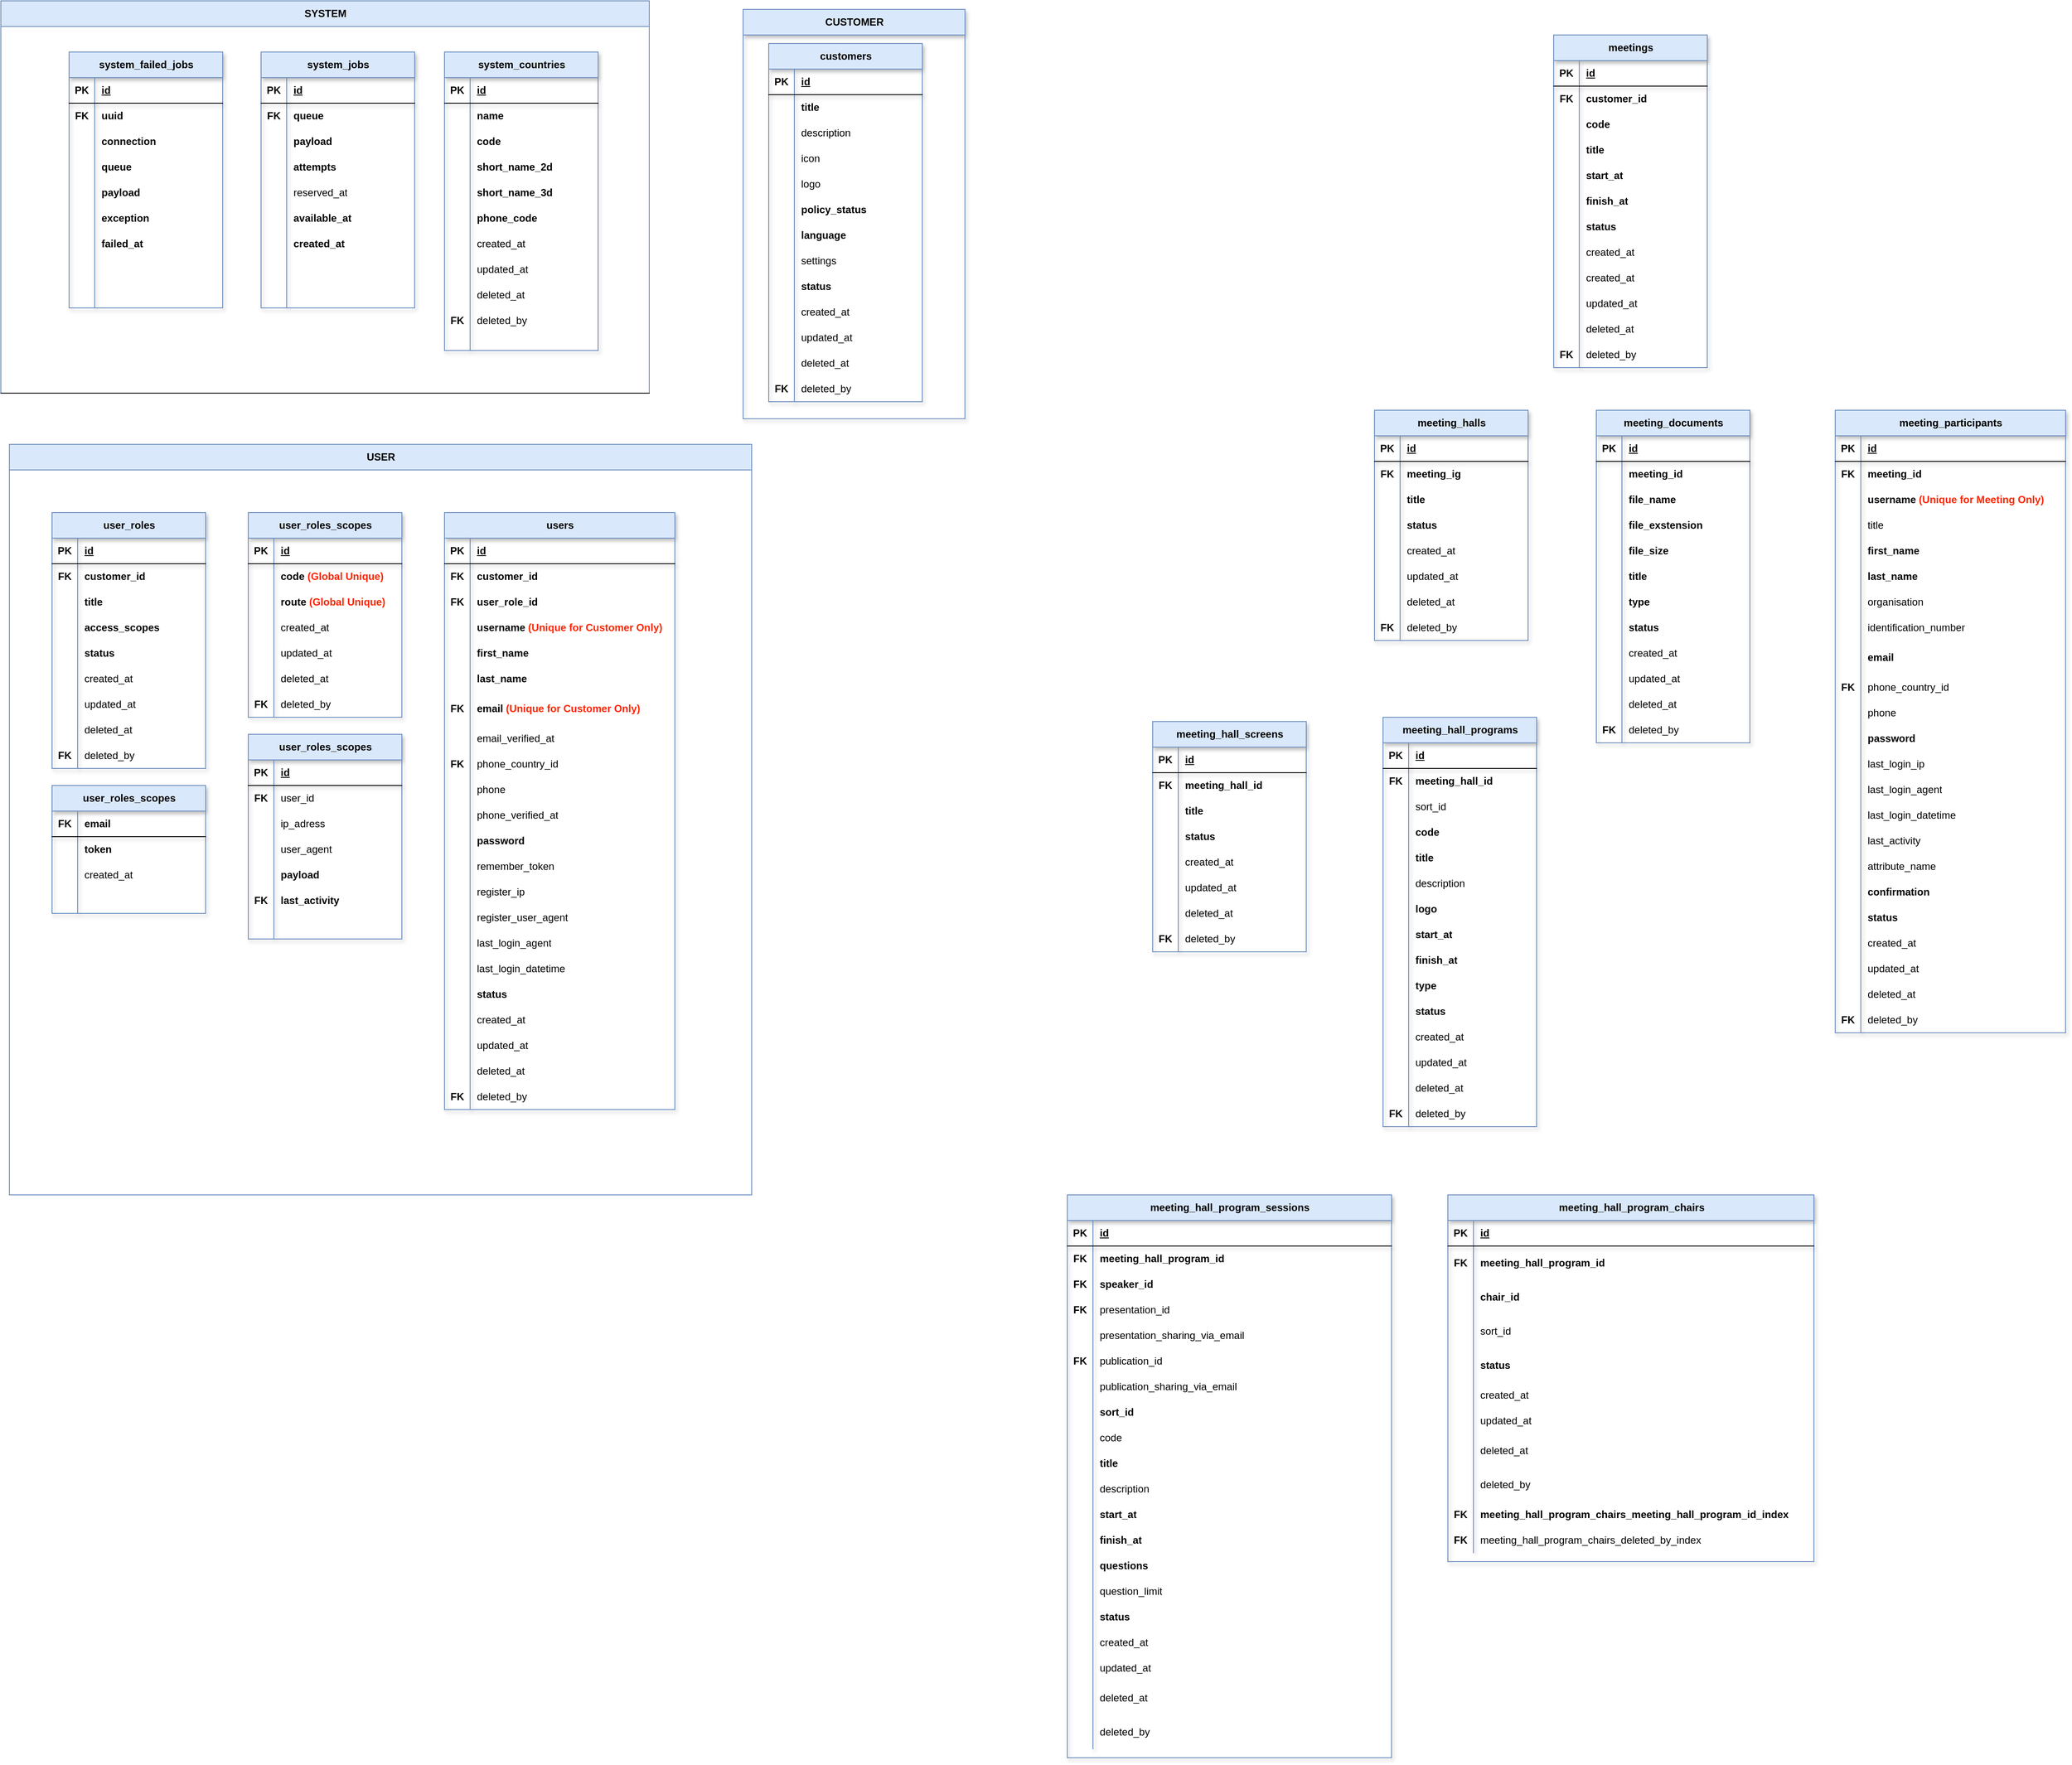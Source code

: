 <mxfile version="21.2.9" type="github">
  <diagram name="Page-1" id="5nAUnSGFtrIvsv7qJEDH">
    <mxGraphModel dx="2870" dy="1276" grid="1" gridSize="10" guides="1" tooltips="1" connect="1" arrows="1" fold="1" page="1" pageScale="1" pageWidth="850" pageHeight="1100" background="none" math="0" shadow="0">
      <root>
        <mxCell id="0" />
        <mxCell id="1" parent="0" />
        <mxCell id="7XCjIViapLEPqxpo63xB-5" value="system_failed_jobs" style="shape=table;startSize=30;container=1;collapsible=1;childLayout=tableLayout;fixedRows=1;rowLines=0;fontStyle=1;align=center;resizeLast=1;html=1;rounded=0;labelBackgroundColor=none;noLabel=0;backgroundOutline=0;shadow=1;fillColor=#dae8fc;strokeColor=#6c8ebf;" parent="1" vertex="1">
          <mxGeometry x="-770" y="70" width="180" height="300" as="geometry" />
        </mxCell>
        <mxCell id="7XCjIViapLEPqxpo63xB-6" value="" style="shape=tableRow;horizontal=0;startSize=0;swimlaneHead=0;swimlaneBody=0;fillColor=none;collapsible=0;dropTarget=0;points=[[0,0.5],[1,0.5]];portConstraint=eastwest;top=0;left=0;right=0;bottom=1;rounded=0;labelBackgroundColor=none;noLabel=0;backgroundOutline=0;shadow=1;" parent="7XCjIViapLEPqxpo63xB-5" vertex="1">
          <mxGeometry y="30" width="180" height="30" as="geometry" />
        </mxCell>
        <mxCell id="7XCjIViapLEPqxpo63xB-7" value="PK" style="shape=partialRectangle;connectable=0;fillColor=none;top=0;left=0;bottom=0;right=0;fontStyle=1;overflow=hidden;whiteSpace=wrap;html=1;rounded=0;labelBackgroundColor=none;noLabel=0;backgroundOutline=0;shadow=1;" parent="7XCjIViapLEPqxpo63xB-6" vertex="1">
          <mxGeometry width="30" height="30" as="geometry">
            <mxRectangle width="30" height="30" as="alternateBounds" />
          </mxGeometry>
        </mxCell>
        <mxCell id="7XCjIViapLEPqxpo63xB-8" value="id" style="shape=partialRectangle;connectable=0;fillColor=none;top=0;left=0;bottom=0;right=0;align=left;spacingLeft=6;fontStyle=5;overflow=hidden;whiteSpace=wrap;html=1;rounded=0;labelBackgroundColor=none;noLabel=0;backgroundOutline=0;shadow=1;" parent="7XCjIViapLEPqxpo63xB-6" vertex="1">
          <mxGeometry x="30" width="150" height="30" as="geometry">
            <mxRectangle width="150" height="30" as="alternateBounds" />
          </mxGeometry>
        </mxCell>
        <mxCell id="7XCjIViapLEPqxpo63xB-9" value="" style="shape=tableRow;horizontal=0;startSize=0;swimlaneHead=0;swimlaneBody=0;fillColor=none;collapsible=0;dropTarget=0;points=[[0,0.5],[1,0.5]];portConstraint=eastwest;top=0;left=0;right=0;bottom=0;rounded=0;labelBackgroundColor=none;noLabel=0;backgroundOutline=0;shadow=1;" parent="7XCjIViapLEPqxpo63xB-5" vertex="1">
          <mxGeometry y="60" width="180" height="30" as="geometry" />
        </mxCell>
        <mxCell id="7XCjIViapLEPqxpo63xB-10" value="FK" style="shape=partialRectangle;connectable=0;fillColor=none;top=0;left=0;bottom=0;right=0;editable=1;overflow=hidden;whiteSpace=wrap;html=1;fontStyle=1;rounded=0;labelBackgroundColor=none;noLabel=0;backgroundOutline=0;shadow=1;" parent="7XCjIViapLEPqxpo63xB-9" vertex="1">
          <mxGeometry width="30" height="30" as="geometry">
            <mxRectangle width="30" height="30" as="alternateBounds" />
          </mxGeometry>
        </mxCell>
        <mxCell id="7XCjIViapLEPqxpo63xB-11" value="uuid" style="shape=partialRectangle;connectable=0;fillColor=none;top=0;left=0;bottom=0;right=0;align=left;spacingLeft=6;overflow=hidden;whiteSpace=wrap;html=1;fontStyle=1;rounded=0;labelBackgroundColor=none;noLabel=0;backgroundOutline=0;shadow=1;" parent="7XCjIViapLEPqxpo63xB-9" vertex="1">
          <mxGeometry x="30" width="150" height="30" as="geometry">
            <mxRectangle width="150" height="30" as="alternateBounds" />
          </mxGeometry>
        </mxCell>
        <mxCell id="7XCjIViapLEPqxpo63xB-12" value="" style="shape=tableRow;horizontal=0;startSize=0;swimlaneHead=0;swimlaneBody=0;fillColor=none;collapsible=0;dropTarget=0;points=[[0,0.5],[1,0.5]];portConstraint=eastwest;top=0;left=0;right=0;bottom=0;rounded=0;labelBackgroundColor=none;noLabel=0;backgroundOutline=0;shadow=1;" parent="7XCjIViapLEPqxpo63xB-5" vertex="1">
          <mxGeometry y="90" width="180" height="30" as="geometry" />
        </mxCell>
        <mxCell id="7XCjIViapLEPqxpo63xB-13" value="" style="shape=partialRectangle;connectable=0;fillColor=none;top=0;left=0;bottom=0;right=0;editable=1;overflow=hidden;whiteSpace=wrap;html=1;rounded=0;labelBackgroundColor=none;noLabel=0;backgroundOutline=0;shadow=1;" parent="7XCjIViapLEPqxpo63xB-12" vertex="1">
          <mxGeometry width="30" height="30" as="geometry">
            <mxRectangle width="30" height="30" as="alternateBounds" />
          </mxGeometry>
        </mxCell>
        <mxCell id="7XCjIViapLEPqxpo63xB-14" value="connection" style="shape=partialRectangle;connectable=0;fillColor=none;top=0;left=0;bottom=0;right=0;align=left;spacingLeft=6;overflow=hidden;whiteSpace=wrap;html=1;fontStyle=1;rounded=0;labelBackgroundColor=none;noLabel=0;backgroundOutline=0;shadow=1;" parent="7XCjIViapLEPqxpo63xB-12" vertex="1">
          <mxGeometry x="30" width="150" height="30" as="geometry">
            <mxRectangle width="150" height="30" as="alternateBounds" />
          </mxGeometry>
        </mxCell>
        <mxCell id="7XCjIViapLEPqxpo63xB-15" value="" style="shape=tableRow;horizontal=0;startSize=0;swimlaneHead=0;swimlaneBody=0;fillColor=none;collapsible=0;dropTarget=0;points=[[0,0.5],[1,0.5]];portConstraint=eastwest;top=0;left=0;right=0;bottom=0;rounded=0;labelBackgroundColor=none;noLabel=0;backgroundOutline=0;shadow=1;" parent="7XCjIViapLEPqxpo63xB-5" vertex="1">
          <mxGeometry y="120" width="180" height="30" as="geometry" />
        </mxCell>
        <mxCell id="7XCjIViapLEPqxpo63xB-16" value="" style="shape=partialRectangle;connectable=0;fillColor=none;top=0;left=0;bottom=0;right=0;editable=1;overflow=hidden;whiteSpace=wrap;html=1;rounded=0;labelBackgroundColor=none;noLabel=0;backgroundOutline=0;shadow=1;" parent="7XCjIViapLEPqxpo63xB-15" vertex="1">
          <mxGeometry width="30" height="30" as="geometry">
            <mxRectangle width="30" height="30" as="alternateBounds" />
          </mxGeometry>
        </mxCell>
        <mxCell id="7XCjIViapLEPqxpo63xB-17" value="queue" style="shape=partialRectangle;connectable=0;fillColor=none;top=0;left=0;bottom=0;right=0;align=left;spacingLeft=6;overflow=hidden;whiteSpace=wrap;html=1;fontStyle=1;rounded=0;labelBackgroundColor=none;noLabel=0;backgroundOutline=0;shadow=1;" parent="7XCjIViapLEPqxpo63xB-15" vertex="1">
          <mxGeometry x="30" width="150" height="30" as="geometry">
            <mxRectangle width="150" height="30" as="alternateBounds" />
          </mxGeometry>
        </mxCell>
        <mxCell id="7XCjIViapLEPqxpo63xB-38" style="shape=tableRow;horizontal=0;startSize=0;swimlaneHead=0;swimlaneBody=0;fillColor=none;collapsible=0;dropTarget=0;points=[[0,0.5],[1,0.5]];portConstraint=eastwest;top=0;left=0;right=0;bottom=0;rounded=0;labelBackgroundColor=none;noLabel=0;backgroundOutline=0;shadow=1;" parent="7XCjIViapLEPqxpo63xB-5" vertex="1">
          <mxGeometry y="150" width="180" height="30" as="geometry" />
        </mxCell>
        <mxCell id="7XCjIViapLEPqxpo63xB-39" style="shape=partialRectangle;connectable=0;fillColor=none;top=0;left=0;bottom=0;right=0;editable=1;overflow=hidden;whiteSpace=wrap;html=1;rounded=0;labelBackgroundColor=none;noLabel=0;backgroundOutline=0;shadow=1;" parent="7XCjIViapLEPqxpo63xB-38" vertex="1">
          <mxGeometry width="30" height="30" as="geometry">
            <mxRectangle width="30" height="30" as="alternateBounds" />
          </mxGeometry>
        </mxCell>
        <mxCell id="7XCjIViapLEPqxpo63xB-40" value="payload" style="shape=partialRectangle;connectable=0;fillColor=none;top=0;left=0;bottom=0;right=0;align=left;spacingLeft=6;overflow=hidden;whiteSpace=wrap;html=1;fontStyle=1;rounded=0;labelBackgroundColor=none;noLabel=0;backgroundOutline=0;shadow=1;" parent="7XCjIViapLEPqxpo63xB-38" vertex="1">
          <mxGeometry x="30" width="150" height="30" as="geometry">
            <mxRectangle width="150" height="30" as="alternateBounds" />
          </mxGeometry>
        </mxCell>
        <mxCell id="7XCjIViapLEPqxpo63xB-44" style="shape=tableRow;horizontal=0;startSize=0;swimlaneHead=0;swimlaneBody=0;fillColor=none;collapsible=0;dropTarget=0;points=[[0,0.5],[1,0.5]];portConstraint=eastwest;top=0;left=0;right=0;bottom=0;rounded=0;labelBackgroundColor=none;noLabel=0;backgroundOutline=0;shadow=1;" parent="7XCjIViapLEPqxpo63xB-5" vertex="1">
          <mxGeometry y="180" width="180" height="30" as="geometry" />
        </mxCell>
        <mxCell id="7XCjIViapLEPqxpo63xB-45" style="shape=partialRectangle;connectable=0;fillColor=none;top=0;left=0;bottom=0;right=0;editable=1;overflow=hidden;whiteSpace=wrap;html=1;rounded=0;labelBackgroundColor=none;noLabel=0;backgroundOutline=0;shadow=1;" parent="7XCjIViapLEPqxpo63xB-44" vertex="1">
          <mxGeometry width="30" height="30" as="geometry">
            <mxRectangle width="30" height="30" as="alternateBounds" />
          </mxGeometry>
        </mxCell>
        <mxCell id="7XCjIViapLEPqxpo63xB-46" value="exception" style="shape=partialRectangle;connectable=0;fillColor=none;top=0;left=0;bottom=0;right=0;align=left;spacingLeft=6;overflow=hidden;whiteSpace=wrap;html=1;fontStyle=1;rounded=0;labelBackgroundColor=none;noLabel=0;backgroundOutline=0;shadow=1;" parent="7XCjIViapLEPqxpo63xB-44" vertex="1">
          <mxGeometry x="30" width="150" height="30" as="geometry">
            <mxRectangle width="150" height="30" as="alternateBounds" />
          </mxGeometry>
        </mxCell>
        <mxCell id="7XCjIViapLEPqxpo63xB-41" style="shape=tableRow;horizontal=0;startSize=0;swimlaneHead=0;swimlaneBody=0;fillColor=none;collapsible=0;dropTarget=0;points=[[0,0.5],[1,0.5]];portConstraint=eastwest;top=0;left=0;right=0;bottom=0;rounded=0;labelBackgroundColor=none;noLabel=0;backgroundOutline=0;shadow=1;" parent="7XCjIViapLEPqxpo63xB-5" vertex="1">
          <mxGeometry y="210" width="180" height="30" as="geometry" />
        </mxCell>
        <mxCell id="7XCjIViapLEPqxpo63xB-42" style="shape=partialRectangle;connectable=0;fillColor=none;top=0;left=0;bottom=0;right=0;editable=1;overflow=hidden;whiteSpace=wrap;html=1;rounded=0;labelBackgroundColor=none;noLabel=0;backgroundOutline=0;shadow=1;" parent="7XCjIViapLEPqxpo63xB-41" vertex="1">
          <mxGeometry width="30" height="30" as="geometry">
            <mxRectangle width="30" height="30" as="alternateBounds" />
          </mxGeometry>
        </mxCell>
        <mxCell id="7XCjIViapLEPqxpo63xB-43" value="failed_at" style="shape=partialRectangle;connectable=0;fillColor=none;top=0;left=0;bottom=0;right=0;align=left;spacingLeft=6;overflow=hidden;whiteSpace=wrap;html=1;fontStyle=1;rounded=0;labelBackgroundColor=none;noLabel=0;backgroundOutline=0;shadow=1;" parent="7XCjIViapLEPqxpo63xB-41" vertex="1">
          <mxGeometry x="30" width="150" height="30" as="geometry">
            <mxRectangle width="150" height="30" as="alternateBounds" />
          </mxGeometry>
        </mxCell>
        <mxCell id="7XCjIViapLEPqxpo63xB-35" style="shape=tableRow;horizontal=0;startSize=0;swimlaneHead=0;swimlaneBody=0;fillColor=none;collapsible=0;dropTarget=0;points=[[0,0.5],[1,0.5]];portConstraint=eastwest;top=0;left=0;right=0;bottom=0;rounded=0;labelBackgroundColor=none;noLabel=0;backgroundOutline=0;shadow=1;" parent="7XCjIViapLEPqxpo63xB-5" vertex="1">
          <mxGeometry y="240" width="180" height="30" as="geometry" />
        </mxCell>
        <mxCell id="7XCjIViapLEPqxpo63xB-36" style="shape=partialRectangle;connectable=0;fillColor=none;top=0;left=0;bottom=0;right=0;editable=1;overflow=hidden;whiteSpace=wrap;html=1;rounded=0;labelBackgroundColor=none;noLabel=0;backgroundOutline=0;shadow=1;" parent="7XCjIViapLEPqxpo63xB-35" vertex="1">
          <mxGeometry width="30" height="30" as="geometry">
            <mxRectangle width="30" height="30" as="alternateBounds" />
          </mxGeometry>
        </mxCell>
        <mxCell id="7XCjIViapLEPqxpo63xB-37" style="shape=partialRectangle;connectable=0;fillColor=none;top=0;left=0;bottom=0;right=0;align=left;spacingLeft=6;overflow=hidden;whiteSpace=wrap;html=1;rounded=0;labelBackgroundColor=none;noLabel=0;backgroundOutline=0;shadow=1;" parent="7XCjIViapLEPqxpo63xB-35" vertex="1">
          <mxGeometry x="30" width="150" height="30" as="geometry">
            <mxRectangle width="150" height="30" as="alternateBounds" />
          </mxGeometry>
        </mxCell>
        <mxCell id="7XCjIViapLEPqxpo63xB-32" style="shape=tableRow;horizontal=0;startSize=0;swimlaneHead=0;swimlaneBody=0;fillColor=none;collapsible=0;dropTarget=0;points=[[0,0.5],[1,0.5]];portConstraint=eastwest;top=0;left=0;right=0;bottom=0;rounded=0;labelBackgroundColor=none;noLabel=0;backgroundOutline=0;shadow=1;" parent="7XCjIViapLEPqxpo63xB-5" vertex="1">
          <mxGeometry y="270" width="180" height="30" as="geometry" />
        </mxCell>
        <mxCell id="7XCjIViapLEPqxpo63xB-33" style="shape=partialRectangle;connectable=0;fillColor=none;top=0;left=0;bottom=0;right=0;editable=1;overflow=hidden;whiteSpace=wrap;html=1;rounded=0;labelBackgroundColor=none;noLabel=0;backgroundOutline=0;shadow=1;" parent="7XCjIViapLEPqxpo63xB-32" vertex="1">
          <mxGeometry width="30" height="30" as="geometry">
            <mxRectangle width="30" height="30" as="alternateBounds" />
          </mxGeometry>
        </mxCell>
        <mxCell id="7XCjIViapLEPqxpo63xB-34" style="shape=partialRectangle;connectable=0;fillColor=none;top=0;left=0;bottom=0;right=0;align=left;spacingLeft=6;overflow=hidden;whiteSpace=wrap;html=1;rounded=0;labelBackgroundColor=none;noLabel=0;backgroundOutline=0;shadow=1;" parent="7XCjIViapLEPqxpo63xB-32" vertex="1">
          <mxGeometry x="30" width="150" height="30" as="geometry">
            <mxRectangle width="150" height="30" as="alternateBounds" />
          </mxGeometry>
        </mxCell>
        <mxCell id="tmRIu0QofWBVey4UOu4a-96" value="SYSTEM" style="shape=table;startSize=30;container=1;collapsible=1;childLayout=tableLayout;fixedRows=1;rowLines=0;fontStyle=1;align=center;resizeLast=1;html=1;rounded=0;labelBackgroundColor=none;fillColor=#dae8fc;strokeColor=#6c8ebf;" parent="1" vertex="1">
          <mxGeometry x="-850" y="10" width="760" height="460" as="geometry" />
        </mxCell>
        <mxCell id="tmRIu0QofWBVey4UOu4a-124" style="shape=tableRow;horizontal=0;startSize=0;swimlaneHead=0;swimlaneBody=0;fillColor=none;collapsible=0;dropTarget=0;points=[[0,0.5],[1,0.5]];portConstraint=eastwest;top=0;left=0;right=0;bottom=1;rounded=0;labelBackgroundColor=none;" parent="tmRIu0QofWBVey4UOu4a-96" vertex="1">
          <mxGeometry y="30" width="760" height="430" as="geometry" />
        </mxCell>
        <mxCell id="tmRIu0QofWBVey4UOu4a-125" style="shape=partialRectangle;connectable=0;fillColor=none;top=0;left=0;bottom=0;right=0;fontStyle=1;overflow=hidden;whiteSpace=wrap;html=1;rounded=0;labelBackgroundColor=none;" parent="tmRIu0QofWBVey4UOu4a-124" vertex="1">
          <mxGeometry width="760" height="430" as="geometry">
            <mxRectangle width="760" height="430" as="alternateBounds" />
          </mxGeometry>
        </mxCell>
        <mxCell id="tmRIu0QofWBVey4UOu4a-128" value="USER" style="shape=table;startSize=30;container=1;collapsible=1;childLayout=tableLayout;fixedRows=1;rowLines=0;fontStyle=1;align=center;resizeLast=1;html=1;rounded=0;labelBackgroundColor=none;fillColor=#dae8fc;strokeColor=#6c8ebf;" parent="1" vertex="1">
          <mxGeometry x="-840" y="530" width="870" height="880" as="geometry">
            <mxRectangle x="-50" y="510" width="70" height="30" as="alternateBounds" />
          </mxGeometry>
        </mxCell>
        <mxCell id="tmRIu0QofWBVey4UOu4a-129" style="shape=tableRow;horizontal=0;startSize=0;swimlaneHead=0;swimlaneBody=0;fillColor=none;collapsible=0;dropTarget=0;points=[[0,0.5],[1,0.5]];portConstraint=eastwest;top=0;left=0;right=0;bottom=0;rounded=0;labelBackgroundColor=none;" parent="tmRIu0QofWBVey4UOu4a-128" vertex="1">
          <mxGeometry y="30" width="870" height="430" as="geometry" />
        </mxCell>
        <mxCell id="tmRIu0QofWBVey4UOu4a-130" style="shape=partialRectangle;connectable=0;fillColor=none;top=0;left=0;bottom=0;right=0;fontStyle=1;overflow=hidden;whiteSpace=wrap;html=1;rounded=0;labelBackgroundColor=none;" parent="tmRIu0QofWBVey4UOu4a-129" vertex="1">
          <mxGeometry width="870" height="430" as="geometry">
            <mxRectangle width="870" height="430" as="alternateBounds" />
          </mxGeometry>
        </mxCell>
        <mxCell id="tmRIu0QofWBVey4UOu4a-1" value="system_jobs" style="shape=table;startSize=30;container=1;collapsible=1;childLayout=tableLayout;fixedRows=1;rowLines=0;fontStyle=1;align=center;resizeLast=1;html=1;rounded=0;labelBackgroundColor=none;noLabel=0;backgroundOutline=0;shadow=1;fillColor=#dae8fc;strokeColor=#6c8ebf;" parent="1" vertex="1">
          <mxGeometry x="-545" y="70" width="180" height="300" as="geometry" />
        </mxCell>
        <mxCell id="tmRIu0QofWBVey4UOu4a-2" value="" style="shape=tableRow;horizontal=0;startSize=0;swimlaneHead=0;swimlaneBody=0;fillColor=none;collapsible=0;dropTarget=0;points=[[0,0.5],[1,0.5]];portConstraint=eastwest;top=0;left=0;right=0;bottom=1;rounded=0;labelBackgroundColor=none;noLabel=0;backgroundOutline=0;shadow=1;" parent="tmRIu0QofWBVey4UOu4a-1" vertex="1">
          <mxGeometry y="30" width="180" height="30" as="geometry" />
        </mxCell>
        <mxCell id="tmRIu0QofWBVey4UOu4a-3" value="PK" style="shape=partialRectangle;connectable=0;fillColor=none;top=0;left=0;bottom=0;right=0;fontStyle=1;overflow=hidden;whiteSpace=wrap;html=1;rounded=0;labelBackgroundColor=none;noLabel=0;backgroundOutline=0;shadow=1;" parent="tmRIu0QofWBVey4UOu4a-2" vertex="1">
          <mxGeometry width="30" height="30" as="geometry">
            <mxRectangle width="30" height="30" as="alternateBounds" />
          </mxGeometry>
        </mxCell>
        <mxCell id="tmRIu0QofWBVey4UOu4a-4" value="id" style="shape=partialRectangle;connectable=0;fillColor=none;top=0;left=0;bottom=0;right=0;align=left;spacingLeft=6;fontStyle=5;overflow=hidden;whiteSpace=wrap;html=1;rounded=0;labelBackgroundColor=none;noLabel=0;backgroundOutline=0;shadow=1;" parent="tmRIu0QofWBVey4UOu4a-2" vertex="1">
          <mxGeometry x="30" width="150" height="30" as="geometry">
            <mxRectangle width="150" height="30" as="alternateBounds" />
          </mxGeometry>
        </mxCell>
        <mxCell id="tmRIu0QofWBVey4UOu4a-5" value="" style="shape=tableRow;horizontal=0;startSize=0;swimlaneHead=0;swimlaneBody=0;fillColor=none;collapsible=0;dropTarget=0;points=[[0,0.5],[1,0.5]];portConstraint=eastwest;top=0;left=0;right=0;bottom=0;rounded=0;labelBackgroundColor=none;noLabel=0;backgroundOutline=0;shadow=1;" parent="tmRIu0QofWBVey4UOu4a-1" vertex="1">
          <mxGeometry y="60" width="180" height="30" as="geometry" />
        </mxCell>
        <mxCell id="tmRIu0QofWBVey4UOu4a-6" value="FK" style="shape=partialRectangle;connectable=0;fillColor=none;top=0;left=0;bottom=0;right=0;editable=1;overflow=hidden;whiteSpace=wrap;html=1;fontStyle=1;rounded=0;labelBackgroundColor=none;noLabel=0;backgroundOutline=0;shadow=1;" parent="tmRIu0QofWBVey4UOu4a-5" vertex="1">
          <mxGeometry width="30" height="30" as="geometry">
            <mxRectangle width="30" height="30" as="alternateBounds" />
          </mxGeometry>
        </mxCell>
        <mxCell id="tmRIu0QofWBVey4UOu4a-7" value="queue" style="shape=partialRectangle;connectable=0;fillColor=none;top=0;left=0;bottom=0;right=0;align=left;spacingLeft=6;overflow=hidden;whiteSpace=wrap;html=1;fontStyle=1;rounded=0;labelBackgroundColor=none;noLabel=0;backgroundOutline=0;shadow=1;" parent="tmRIu0QofWBVey4UOu4a-5" vertex="1">
          <mxGeometry x="30" width="150" height="30" as="geometry">
            <mxRectangle width="150" height="30" as="alternateBounds" />
          </mxGeometry>
        </mxCell>
        <mxCell id="tmRIu0QofWBVey4UOu4a-14" style="shape=tableRow;horizontal=0;startSize=0;swimlaneHead=0;swimlaneBody=0;fillColor=none;collapsible=0;dropTarget=0;points=[[0,0.5],[1,0.5]];portConstraint=eastwest;top=0;left=0;right=0;bottom=0;rounded=0;labelBackgroundColor=none;noLabel=0;backgroundOutline=0;shadow=1;" parent="tmRIu0QofWBVey4UOu4a-1" vertex="1">
          <mxGeometry y="90" width="180" height="30" as="geometry" />
        </mxCell>
        <mxCell id="tmRIu0QofWBVey4UOu4a-15" style="shape=partialRectangle;connectable=0;fillColor=none;top=0;left=0;bottom=0;right=0;editable=1;overflow=hidden;whiteSpace=wrap;html=1;rounded=0;labelBackgroundColor=none;noLabel=0;backgroundOutline=0;shadow=1;" parent="tmRIu0QofWBVey4UOu4a-14" vertex="1">
          <mxGeometry width="30" height="30" as="geometry">
            <mxRectangle width="30" height="30" as="alternateBounds" />
          </mxGeometry>
        </mxCell>
        <mxCell id="tmRIu0QofWBVey4UOu4a-16" value="payload" style="shape=partialRectangle;connectable=0;fillColor=none;top=0;left=0;bottom=0;right=0;align=left;spacingLeft=6;overflow=hidden;whiteSpace=wrap;html=1;fontStyle=1;rounded=0;labelBackgroundColor=none;noLabel=0;backgroundOutline=0;shadow=1;" parent="tmRIu0QofWBVey4UOu4a-14" vertex="1">
          <mxGeometry x="30" width="150" height="30" as="geometry">
            <mxRectangle width="150" height="30" as="alternateBounds" />
          </mxGeometry>
        </mxCell>
        <mxCell id="tmRIu0QofWBVey4UOu4a-11" value="" style="shape=tableRow;horizontal=0;startSize=0;swimlaneHead=0;swimlaneBody=0;fillColor=none;collapsible=0;dropTarget=0;points=[[0,0.5],[1,0.5]];portConstraint=eastwest;top=0;left=0;right=0;bottom=0;rounded=0;labelBackgroundColor=none;noLabel=0;backgroundOutline=0;shadow=1;" parent="tmRIu0QofWBVey4UOu4a-1" vertex="1">
          <mxGeometry y="120" width="180" height="30" as="geometry" />
        </mxCell>
        <mxCell id="tmRIu0QofWBVey4UOu4a-12" value="" style="shape=partialRectangle;connectable=0;fillColor=none;top=0;left=0;bottom=0;right=0;editable=1;overflow=hidden;whiteSpace=wrap;html=1;rounded=0;labelBackgroundColor=none;noLabel=0;backgroundOutline=0;shadow=1;" parent="tmRIu0QofWBVey4UOu4a-11" vertex="1">
          <mxGeometry width="30" height="30" as="geometry">
            <mxRectangle width="30" height="30" as="alternateBounds" />
          </mxGeometry>
        </mxCell>
        <mxCell id="tmRIu0QofWBVey4UOu4a-13" value="attempts" style="shape=partialRectangle;connectable=0;fillColor=none;top=0;left=0;bottom=0;right=0;align=left;spacingLeft=6;overflow=hidden;whiteSpace=wrap;html=1;fontStyle=1;rounded=0;labelBackgroundColor=none;noLabel=0;backgroundOutline=0;shadow=1;" parent="tmRIu0QofWBVey4UOu4a-11" vertex="1">
          <mxGeometry x="30" width="150" height="30" as="geometry">
            <mxRectangle width="150" height="30" as="alternateBounds" />
          </mxGeometry>
        </mxCell>
        <mxCell id="tmRIu0QofWBVey4UOu4a-8" value="" style="shape=tableRow;horizontal=0;startSize=0;swimlaneHead=0;swimlaneBody=0;fillColor=none;collapsible=0;dropTarget=0;points=[[0,0.5],[1,0.5]];portConstraint=eastwest;top=0;left=0;right=0;bottom=0;rounded=0;labelBackgroundColor=none;noLabel=0;backgroundOutline=0;shadow=1;" parent="tmRIu0QofWBVey4UOu4a-1" vertex="1">
          <mxGeometry y="150" width="180" height="30" as="geometry" />
        </mxCell>
        <mxCell id="tmRIu0QofWBVey4UOu4a-9" value="" style="shape=partialRectangle;connectable=0;fillColor=none;top=0;left=0;bottom=0;right=0;editable=1;overflow=hidden;whiteSpace=wrap;html=1;rounded=0;labelBackgroundColor=none;noLabel=0;backgroundOutline=0;shadow=1;" parent="tmRIu0QofWBVey4UOu4a-8" vertex="1">
          <mxGeometry width="30" height="30" as="geometry">
            <mxRectangle width="30" height="30" as="alternateBounds" />
          </mxGeometry>
        </mxCell>
        <mxCell id="tmRIu0QofWBVey4UOu4a-10" value="&lt;span style=&quot;font-weight: normal;&quot;&gt;reserved_at&lt;/span&gt;" style="shape=partialRectangle;connectable=0;fillColor=none;top=0;left=0;bottom=0;right=0;align=left;spacingLeft=6;overflow=hidden;whiteSpace=wrap;html=1;fontStyle=1;rounded=0;labelBackgroundColor=none;noLabel=0;backgroundOutline=0;shadow=1;" parent="tmRIu0QofWBVey4UOu4a-8" vertex="1">
          <mxGeometry x="30" width="150" height="30" as="geometry">
            <mxRectangle width="150" height="30" as="alternateBounds" />
          </mxGeometry>
        </mxCell>
        <mxCell id="tmRIu0QofWBVey4UOu4a-17" style="shape=tableRow;horizontal=0;startSize=0;swimlaneHead=0;swimlaneBody=0;fillColor=none;collapsible=0;dropTarget=0;points=[[0,0.5],[1,0.5]];portConstraint=eastwest;top=0;left=0;right=0;bottom=0;rounded=0;labelBackgroundColor=none;noLabel=0;backgroundOutline=0;shadow=1;" parent="tmRIu0QofWBVey4UOu4a-1" vertex="1">
          <mxGeometry y="180" width="180" height="30" as="geometry" />
        </mxCell>
        <mxCell id="tmRIu0QofWBVey4UOu4a-18" style="shape=partialRectangle;connectable=0;fillColor=none;top=0;left=0;bottom=0;right=0;editable=1;overflow=hidden;whiteSpace=wrap;html=1;rounded=0;labelBackgroundColor=none;noLabel=0;backgroundOutline=0;shadow=1;" parent="tmRIu0QofWBVey4UOu4a-17" vertex="1">
          <mxGeometry width="30" height="30" as="geometry">
            <mxRectangle width="30" height="30" as="alternateBounds" />
          </mxGeometry>
        </mxCell>
        <mxCell id="tmRIu0QofWBVey4UOu4a-19" value="available_at" style="shape=partialRectangle;connectable=0;fillColor=none;top=0;left=0;bottom=0;right=0;align=left;spacingLeft=6;overflow=hidden;whiteSpace=wrap;html=1;fontStyle=1;rounded=0;labelBackgroundColor=none;noLabel=0;backgroundOutline=0;shadow=1;" parent="tmRIu0QofWBVey4UOu4a-17" vertex="1">
          <mxGeometry x="30" width="150" height="30" as="geometry">
            <mxRectangle width="150" height="30" as="alternateBounds" />
          </mxGeometry>
        </mxCell>
        <mxCell id="tmRIu0QofWBVey4UOu4a-20" style="shape=tableRow;horizontal=0;startSize=0;swimlaneHead=0;swimlaneBody=0;fillColor=none;collapsible=0;dropTarget=0;points=[[0,0.5],[1,0.5]];portConstraint=eastwest;top=0;left=0;right=0;bottom=0;rounded=0;labelBackgroundColor=none;noLabel=0;backgroundOutline=0;shadow=1;" parent="tmRIu0QofWBVey4UOu4a-1" vertex="1">
          <mxGeometry y="210" width="180" height="30" as="geometry" />
        </mxCell>
        <mxCell id="tmRIu0QofWBVey4UOu4a-21" style="shape=partialRectangle;connectable=0;fillColor=none;top=0;left=0;bottom=0;right=0;editable=1;overflow=hidden;whiteSpace=wrap;html=1;rounded=0;labelBackgroundColor=none;noLabel=0;backgroundOutline=0;shadow=1;" parent="tmRIu0QofWBVey4UOu4a-20" vertex="1">
          <mxGeometry width="30" height="30" as="geometry">
            <mxRectangle width="30" height="30" as="alternateBounds" />
          </mxGeometry>
        </mxCell>
        <mxCell id="tmRIu0QofWBVey4UOu4a-22" value="created_at" style="shape=partialRectangle;connectable=0;fillColor=none;top=0;left=0;bottom=0;right=0;align=left;spacingLeft=6;overflow=hidden;whiteSpace=wrap;html=1;fontStyle=1;rounded=0;labelBackgroundColor=none;noLabel=0;backgroundOutline=0;shadow=1;" parent="tmRIu0QofWBVey4UOu4a-20" vertex="1">
          <mxGeometry x="30" width="150" height="30" as="geometry">
            <mxRectangle width="150" height="30" as="alternateBounds" />
          </mxGeometry>
        </mxCell>
        <mxCell id="tmRIu0QofWBVey4UOu4a-23" style="shape=tableRow;horizontal=0;startSize=0;swimlaneHead=0;swimlaneBody=0;fillColor=none;collapsible=0;dropTarget=0;points=[[0,0.5],[1,0.5]];portConstraint=eastwest;top=0;left=0;right=0;bottom=0;rounded=0;labelBackgroundColor=none;noLabel=0;backgroundOutline=0;shadow=1;" parent="tmRIu0QofWBVey4UOu4a-1" vertex="1">
          <mxGeometry y="240" width="180" height="30" as="geometry" />
        </mxCell>
        <mxCell id="tmRIu0QofWBVey4UOu4a-24" style="shape=partialRectangle;connectable=0;fillColor=none;top=0;left=0;bottom=0;right=0;editable=1;overflow=hidden;whiteSpace=wrap;html=1;rounded=0;labelBackgroundColor=none;noLabel=0;backgroundOutline=0;shadow=1;" parent="tmRIu0QofWBVey4UOu4a-23" vertex="1">
          <mxGeometry width="30" height="30" as="geometry">
            <mxRectangle width="30" height="30" as="alternateBounds" />
          </mxGeometry>
        </mxCell>
        <mxCell id="tmRIu0QofWBVey4UOu4a-25" style="shape=partialRectangle;connectable=0;fillColor=none;top=0;left=0;bottom=0;right=0;align=left;spacingLeft=6;overflow=hidden;whiteSpace=wrap;html=1;rounded=0;labelBackgroundColor=none;noLabel=0;backgroundOutline=0;shadow=1;" parent="tmRIu0QofWBVey4UOu4a-23" vertex="1">
          <mxGeometry x="30" width="150" height="30" as="geometry">
            <mxRectangle width="150" height="30" as="alternateBounds" />
          </mxGeometry>
        </mxCell>
        <mxCell id="tmRIu0QofWBVey4UOu4a-26" style="shape=tableRow;horizontal=0;startSize=0;swimlaneHead=0;swimlaneBody=0;fillColor=none;collapsible=0;dropTarget=0;points=[[0,0.5],[1,0.5]];portConstraint=eastwest;top=0;left=0;right=0;bottom=0;rounded=0;labelBackgroundColor=none;noLabel=0;backgroundOutline=0;shadow=1;" parent="tmRIu0QofWBVey4UOu4a-1" vertex="1">
          <mxGeometry y="270" width="180" height="30" as="geometry" />
        </mxCell>
        <mxCell id="tmRIu0QofWBVey4UOu4a-27" style="shape=partialRectangle;connectable=0;fillColor=none;top=0;left=0;bottom=0;right=0;editable=1;overflow=hidden;whiteSpace=wrap;html=1;rounded=0;labelBackgroundColor=none;noLabel=0;backgroundOutline=0;shadow=1;" parent="tmRIu0QofWBVey4UOu4a-26" vertex="1">
          <mxGeometry width="30" height="30" as="geometry">
            <mxRectangle width="30" height="30" as="alternateBounds" />
          </mxGeometry>
        </mxCell>
        <mxCell id="tmRIu0QofWBVey4UOu4a-28" style="shape=partialRectangle;connectable=0;fillColor=none;top=0;left=0;bottom=0;right=0;align=left;spacingLeft=6;overflow=hidden;whiteSpace=wrap;html=1;rounded=0;labelBackgroundColor=none;noLabel=0;backgroundOutline=0;shadow=1;" parent="tmRIu0QofWBVey4UOu4a-26" vertex="1">
          <mxGeometry x="30" width="150" height="30" as="geometry">
            <mxRectangle width="150" height="30" as="alternateBounds" />
          </mxGeometry>
        </mxCell>
        <mxCell id="tmRIu0QofWBVey4UOu4a-29" value="system_countries" style="shape=table;startSize=30;container=1;collapsible=1;childLayout=tableLayout;fixedRows=1;rowLines=0;fontStyle=1;align=center;resizeLast=1;html=1;swimlaneLine=1;rounded=0;labelBackgroundColor=none;noLabel=0;backgroundOutline=0;shadow=1;fillColor=#dae8fc;strokeColor=#6c8ebf;" parent="1" vertex="1">
          <mxGeometry x="-330" y="70" width="180" height="350" as="geometry">
            <mxRectangle x="460" y="50" width="140" height="30" as="alternateBounds" />
          </mxGeometry>
        </mxCell>
        <mxCell id="tmRIu0QofWBVey4UOu4a-30" value="" style="shape=tableRow;horizontal=0;startSize=0;swimlaneHead=0;swimlaneBody=0;fillColor=none;collapsible=0;dropTarget=0;points=[[0,0.5],[1,0.5]];portConstraint=eastwest;top=0;left=0;right=0;bottom=1;rounded=0;labelBackgroundColor=none;noLabel=0;backgroundOutline=0;shadow=1;" parent="tmRIu0QofWBVey4UOu4a-29" vertex="1">
          <mxGeometry y="30" width="180" height="30" as="geometry" />
        </mxCell>
        <mxCell id="tmRIu0QofWBVey4UOu4a-31" value="PK" style="shape=partialRectangle;connectable=0;fillColor=none;top=0;left=0;bottom=0;right=0;fontStyle=1;overflow=hidden;whiteSpace=wrap;html=1;rounded=0;labelBackgroundColor=none;noLabel=0;backgroundOutline=0;shadow=1;" parent="tmRIu0QofWBVey4UOu4a-30" vertex="1">
          <mxGeometry width="30" height="30" as="geometry">
            <mxRectangle width="30" height="30" as="alternateBounds" />
          </mxGeometry>
        </mxCell>
        <mxCell id="tmRIu0QofWBVey4UOu4a-32" value="id" style="shape=partialRectangle;connectable=0;fillColor=none;top=0;left=0;bottom=0;right=0;align=left;spacingLeft=6;fontStyle=5;overflow=hidden;whiteSpace=wrap;html=1;rounded=0;labelBackgroundColor=none;noLabel=0;backgroundOutline=0;shadow=1;" parent="tmRIu0QofWBVey4UOu4a-30" vertex="1">
          <mxGeometry x="30" width="150" height="30" as="geometry">
            <mxRectangle width="150" height="30" as="alternateBounds" />
          </mxGeometry>
        </mxCell>
        <mxCell id="tmRIu0QofWBVey4UOu4a-33" value="" style="shape=tableRow;horizontal=0;startSize=0;swimlaneHead=0;swimlaneBody=0;fillColor=none;collapsible=0;dropTarget=0;points=[[0,0.5],[1,0.5]];portConstraint=eastwest;top=0;left=0;right=0;bottom=0;rounded=0;labelBackgroundColor=none;noLabel=0;backgroundOutline=0;shadow=1;" parent="tmRIu0QofWBVey4UOu4a-29" vertex="1">
          <mxGeometry y="60" width="180" height="30" as="geometry" />
        </mxCell>
        <mxCell id="tmRIu0QofWBVey4UOu4a-34" value="" style="shape=partialRectangle;connectable=0;fillColor=none;top=0;left=0;bottom=0;right=0;editable=1;overflow=hidden;whiteSpace=wrap;html=1;fontStyle=1;rounded=0;labelBackgroundColor=none;noLabel=0;backgroundOutline=0;shadow=1;" parent="tmRIu0QofWBVey4UOu4a-33" vertex="1">
          <mxGeometry width="30" height="30" as="geometry">
            <mxRectangle width="30" height="30" as="alternateBounds" />
          </mxGeometry>
        </mxCell>
        <mxCell id="tmRIu0QofWBVey4UOu4a-35" value="name" style="shape=partialRectangle;connectable=0;fillColor=none;top=0;left=0;bottom=0;right=0;align=left;spacingLeft=6;overflow=hidden;whiteSpace=wrap;html=1;fontStyle=1;rounded=0;labelBackgroundColor=none;noLabel=0;backgroundOutline=0;shadow=1;" parent="tmRIu0QofWBVey4UOu4a-33" vertex="1">
          <mxGeometry x="30" width="150" height="30" as="geometry">
            <mxRectangle width="150" height="30" as="alternateBounds" />
          </mxGeometry>
        </mxCell>
        <mxCell id="tmRIu0QofWBVey4UOu4a-36" style="shape=tableRow;horizontal=0;startSize=0;swimlaneHead=0;swimlaneBody=0;fillColor=none;collapsible=0;dropTarget=0;points=[[0,0.5],[1,0.5]];portConstraint=eastwest;top=0;left=0;right=0;bottom=0;rounded=0;labelBackgroundColor=none;noLabel=0;backgroundOutline=0;shadow=1;" parent="tmRIu0QofWBVey4UOu4a-29" vertex="1">
          <mxGeometry y="90" width="180" height="30" as="geometry" />
        </mxCell>
        <mxCell id="tmRIu0QofWBVey4UOu4a-37" style="shape=partialRectangle;connectable=0;fillColor=none;top=0;left=0;bottom=0;right=0;editable=1;overflow=hidden;whiteSpace=wrap;html=1;rounded=0;labelBackgroundColor=none;noLabel=0;backgroundOutline=0;shadow=1;" parent="tmRIu0QofWBVey4UOu4a-36" vertex="1">
          <mxGeometry width="30" height="30" as="geometry">
            <mxRectangle width="30" height="30" as="alternateBounds" />
          </mxGeometry>
        </mxCell>
        <mxCell id="tmRIu0QofWBVey4UOu4a-38" value="code" style="shape=partialRectangle;connectable=0;fillColor=none;top=0;left=0;bottom=0;right=0;align=left;spacingLeft=6;overflow=hidden;whiteSpace=wrap;html=1;fontStyle=1;rounded=0;labelBackgroundColor=none;noLabel=0;backgroundOutline=0;shadow=1;" parent="tmRIu0QofWBVey4UOu4a-36" vertex="1">
          <mxGeometry x="30" width="150" height="30" as="geometry">
            <mxRectangle width="150" height="30" as="alternateBounds" />
          </mxGeometry>
        </mxCell>
        <mxCell id="tmRIu0QofWBVey4UOu4a-39" value="" style="shape=tableRow;horizontal=0;startSize=0;swimlaneHead=0;swimlaneBody=0;fillColor=none;collapsible=0;dropTarget=0;points=[[0,0.5],[1,0.5]];portConstraint=eastwest;top=0;left=0;right=0;bottom=0;rounded=0;labelBackgroundColor=none;noLabel=0;backgroundOutline=0;shadow=1;" parent="tmRIu0QofWBVey4UOu4a-29" vertex="1">
          <mxGeometry y="120" width="180" height="30" as="geometry" />
        </mxCell>
        <mxCell id="tmRIu0QofWBVey4UOu4a-40" value="" style="shape=partialRectangle;connectable=0;fillColor=none;top=0;left=0;bottom=0;right=0;editable=1;overflow=hidden;whiteSpace=wrap;html=1;rounded=0;labelBackgroundColor=none;noLabel=0;backgroundOutline=0;shadow=1;" parent="tmRIu0QofWBVey4UOu4a-39" vertex="1">
          <mxGeometry width="30" height="30" as="geometry">
            <mxRectangle width="30" height="30" as="alternateBounds" />
          </mxGeometry>
        </mxCell>
        <mxCell id="tmRIu0QofWBVey4UOu4a-41" value="short_name_2d" style="shape=partialRectangle;connectable=0;fillColor=none;top=0;left=0;bottom=0;right=0;align=left;spacingLeft=6;overflow=hidden;whiteSpace=wrap;html=1;fontStyle=1;rounded=0;labelBackgroundColor=none;noLabel=0;backgroundOutline=0;shadow=1;" parent="tmRIu0QofWBVey4UOu4a-39" vertex="1">
          <mxGeometry x="30" width="150" height="30" as="geometry">
            <mxRectangle width="150" height="30" as="alternateBounds" />
          </mxGeometry>
        </mxCell>
        <mxCell id="tmRIu0QofWBVey4UOu4a-42" value="" style="shape=tableRow;horizontal=0;startSize=0;swimlaneHead=0;swimlaneBody=0;fillColor=none;collapsible=0;dropTarget=0;points=[[0,0.5],[1,0.5]];portConstraint=eastwest;top=0;left=0;right=0;bottom=0;rounded=0;labelBackgroundColor=none;noLabel=0;backgroundOutline=0;shadow=1;" parent="tmRIu0QofWBVey4UOu4a-29" vertex="1">
          <mxGeometry y="150" width="180" height="30" as="geometry" />
        </mxCell>
        <mxCell id="tmRIu0QofWBVey4UOu4a-43" value="" style="shape=partialRectangle;connectable=0;fillColor=none;top=0;left=0;bottom=0;right=0;editable=1;overflow=hidden;whiteSpace=wrap;html=1;rounded=0;labelBackgroundColor=none;noLabel=0;backgroundOutline=0;shadow=1;" parent="tmRIu0QofWBVey4UOu4a-42" vertex="1">
          <mxGeometry width="30" height="30" as="geometry">
            <mxRectangle width="30" height="30" as="alternateBounds" />
          </mxGeometry>
        </mxCell>
        <mxCell id="tmRIu0QofWBVey4UOu4a-44" value="short_name_3d" style="shape=partialRectangle;connectable=0;fillColor=none;top=0;left=0;bottom=0;right=0;align=left;spacingLeft=6;overflow=hidden;whiteSpace=wrap;html=1;fontStyle=1;rounded=0;labelBackgroundColor=none;noLabel=0;backgroundOutline=0;shadow=1;" parent="tmRIu0QofWBVey4UOu4a-42" vertex="1">
          <mxGeometry x="30" width="150" height="30" as="geometry">
            <mxRectangle width="150" height="30" as="alternateBounds" />
          </mxGeometry>
        </mxCell>
        <mxCell id="tmRIu0QofWBVey4UOu4a-45" style="shape=tableRow;horizontal=0;startSize=0;swimlaneHead=0;swimlaneBody=0;fillColor=none;collapsible=0;dropTarget=0;points=[[0,0.5],[1,0.5]];portConstraint=eastwest;top=0;left=0;right=0;bottom=0;rounded=0;labelBackgroundColor=none;noLabel=0;backgroundOutline=0;shadow=1;" parent="tmRIu0QofWBVey4UOu4a-29" vertex="1">
          <mxGeometry y="180" width="180" height="30" as="geometry" />
        </mxCell>
        <mxCell id="tmRIu0QofWBVey4UOu4a-46" style="shape=partialRectangle;connectable=0;fillColor=none;top=0;left=0;bottom=0;right=0;editable=1;overflow=hidden;whiteSpace=wrap;html=1;rounded=0;labelBackgroundColor=none;noLabel=0;backgroundOutline=0;shadow=1;" parent="tmRIu0QofWBVey4UOu4a-45" vertex="1">
          <mxGeometry width="30" height="30" as="geometry">
            <mxRectangle width="30" height="30" as="alternateBounds" />
          </mxGeometry>
        </mxCell>
        <mxCell id="tmRIu0QofWBVey4UOu4a-47" value="phone_code" style="shape=partialRectangle;connectable=0;fillColor=none;top=0;left=0;bottom=0;right=0;align=left;spacingLeft=6;overflow=hidden;whiteSpace=wrap;html=1;fontStyle=1;rounded=0;labelBackgroundColor=none;noLabel=0;backgroundOutline=0;shadow=1;" parent="tmRIu0QofWBVey4UOu4a-45" vertex="1">
          <mxGeometry x="30" width="150" height="30" as="geometry">
            <mxRectangle width="150" height="30" as="alternateBounds" />
          </mxGeometry>
        </mxCell>
        <mxCell id="tmRIu0QofWBVey4UOu4a-48" style="shape=tableRow;horizontal=0;startSize=0;swimlaneHead=0;swimlaneBody=0;fillColor=none;collapsible=0;dropTarget=0;points=[[0,0.5],[1,0.5]];portConstraint=eastwest;top=0;left=0;right=0;bottom=0;rounded=0;labelBackgroundColor=none;noLabel=0;backgroundOutline=0;shadow=1;" parent="tmRIu0QofWBVey4UOu4a-29" vertex="1">
          <mxGeometry y="210" width="180" height="30" as="geometry" />
        </mxCell>
        <mxCell id="tmRIu0QofWBVey4UOu4a-49" style="shape=partialRectangle;connectable=0;fillColor=none;top=0;left=0;bottom=0;right=0;editable=1;overflow=hidden;whiteSpace=wrap;html=1;rounded=0;labelBackgroundColor=none;noLabel=0;backgroundOutline=0;shadow=1;" parent="tmRIu0QofWBVey4UOu4a-48" vertex="1">
          <mxGeometry width="30" height="30" as="geometry">
            <mxRectangle width="30" height="30" as="alternateBounds" />
          </mxGeometry>
        </mxCell>
        <mxCell id="tmRIu0QofWBVey4UOu4a-50" value="&lt;span style=&quot;font-weight: normal;&quot;&gt;created_at&lt;/span&gt;" style="shape=partialRectangle;connectable=0;fillColor=none;top=0;left=0;bottom=0;right=0;align=left;spacingLeft=6;overflow=hidden;whiteSpace=wrap;html=1;fontStyle=1;rounded=0;labelBackgroundColor=none;noLabel=0;backgroundOutline=0;shadow=1;" parent="tmRIu0QofWBVey4UOu4a-48" vertex="1">
          <mxGeometry x="30" width="150" height="30" as="geometry">
            <mxRectangle width="150" height="30" as="alternateBounds" />
          </mxGeometry>
        </mxCell>
        <mxCell id="tmRIu0QofWBVey4UOu4a-51" style="shape=tableRow;horizontal=0;startSize=0;swimlaneHead=0;swimlaneBody=0;fillColor=none;collapsible=0;dropTarget=0;points=[[0,0.5],[1,0.5]];portConstraint=eastwest;top=0;left=0;right=0;bottom=0;rounded=0;labelBackgroundColor=none;noLabel=0;backgroundOutline=0;shadow=1;" parent="tmRIu0QofWBVey4UOu4a-29" vertex="1">
          <mxGeometry y="240" width="180" height="30" as="geometry" />
        </mxCell>
        <mxCell id="tmRIu0QofWBVey4UOu4a-52" style="shape=partialRectangle;connectable=0;fillColor=none;top=0;left=0;bottom=0;right=0;editable=1;overflow=hidden;whiteSpace=wrap;html=1;rounded=0;labelBackgroundColor=none;noLabel=0;backgroundOutline=0;shadow=1;" parent="tmRIu0QofWBVey4UOu4a-51" vertex="1">
          <mxGeometry width="30" height="30" as="geometry">
            <mxRectangle width="30" height="30" as="alternateBounds" />
          </mxGeometry>
        </mxCell>
        <mxCell id="tmRIu0QofWBVey4UOu4a-53" value="updated_at" style="shape=partialRectangle;connectable=0;fillColor=none;top=0;left=0;bottom=0;right=0;align=left;spacingLeft=6;overflow=hidden;whiteSpace=wrap;html=1;rounded=0;labelBackgroundColor=none;noLabel=0;backgroundOutline=0;shadow=1;" parent="tmRIu0QofWBVey4UOu4a-51" vertex="1">
          <mxGeometry x="30" width="150" height="30" as="geometry">
            <mxRectangle width="150" height="30" as="alternateBounds" />
          </mxGeometry>
        </mxCell>
        <mxCell id="tmRIu0QofWBVey4UOu4a-54" style="shape=tableRow;horizontal=0;startSize=0;swimlaneHead=0;swimlaneBody=0;fillColor=none;collapsible=0;dropTarget=0;points=[[0,0.5],[1,0.5]];portConstraint=eastwest;top=0;left=0;right=0;bottom=0;rounded=0;labelBackgroundColor=none;noLabel=0;backgroundOutline=0;shadow=1;" parent="tmRIu0QofWBVey4UOu4a-29" vertex="1">
          <mxGeometry y="270" width="180" height="30" as="geometry" />
        </mxCell>
        <mxCell id="tmRIu0QofWBVey4UOu4a-55" style="shape=partialRectangle;connectable=0;fillColor=none;top=0;left=0;bottom=0;right=0;editable=1;overflow=hidden;whiteSpace=wrap;html=1;rounded=0;labelBackgroundColor=none;noLabel=0;backgroundOutline=0;shadow=1;" parent="tmRIu0QofWBVey4UOu4a-54" vertex="1">
          <mxGeometry width="30" height="30" as="geometry">
            <mxRectangle width="30" height="30" as="alternateBounds" />
          </mxGeometry>
        </mxCell>
        <mxCell id="tmRIu0QofWBVey4UOu4a-56" value="deleted_at&lt;br&gt;" style="shape=partialRectangle;connectable=0;fillColor=none;top=0;left=0;bottom=0;right=0;align=left;spacingLeft=6;overflow=hidden;whiteSpace=wrap;html=1;rounded=0;labelBackgroundColor=none;noLabel=0;backgroundOutline=0;shadow=1;" parent="tmRIu0QofWBVey4UOu4a-54" vertex="1">
          <mxGeometry x="30" width="150" height="30" as="geometry">
            <mxRectangle width="150" height="30" as="alternateBounds" />
          </mxGeometry>
        </mxCell>
        <mxCell id="tmRIu0QofWBVey4UOu4a-90" style="shape=tableRow;horizontal=0;startSize=0;swimlaneHead=0;swimlaneBody=0;fillColor=none;collapsible=0;dropTarget=0;points=[[0,0.5],[1,0.5]];portConstraint=eastwest;top=0;left=0;right=0;bottom=0;rounded=0;labelBackgroundColor=none;noLabel=0;backgroundOutline=0;shadow=1;" parent="tmRIu0QofWBVey4UOu4a-29" vertex="1">
          <mxGeometry y="300" width="180" height="30" as="geometry" />
        </mxCell>
        <mxCell id="tmRIu0QofWBVey4UOu4a-91" value="&lt;b&gt;FK&lt;/b&gt;" style="shape=partialRectangle;connectable=0;fillColor=none;top=0;left=0;bottom=0;right=0;editable=1;overflow=hidden;whiteSpace=wrap;html=1;rounded=0;labelBackgroundColor=none;noLabel=0;backgroundOutline=0;shadow=1;" parent="tmRIu0QofWBVey4UOu4a-90" vertex="1">
          <mxGeometry width="30" height="30" as="geometry">
            <mxRectangle width="30" height="30" as="alternateBounds" />
          </mxGeometry>
        </mxCell>
        <mxCell id="tmRIu0QofWBVey4UOu4a-92" value="deleted_by" style="shape=partialRectangle;connectable=0;fillColor=none;top=0;left=0;bottom=0;right=0;align=left;spacingLeft=6;overflow=hidden;whiteSpace=wrap;html=1;rounded=0;labelBackgroundColor=none;noLabel=0;backgroundOutline=0;shadow=1;" parent="tmRIu0QofWBVey4UOu4a-90" vertex="1">
          <mxGeometry x="30" width="150" height="30" as="geometry">
            <mxRectangle width="150" height="30" as="alternateBounds" />
          </mxGeometry>
        </mxCell>
        <mxCell id="tmRIu0QofWBVey4UOu4a-93" style="shape=tableRow;horizontal=0;startSize=0;swimlaneHead=0;swimlaneBody=0;fillColor=none;collapsible=0;dropTarget=0;points=[[0,0.5],[1,0.5]];portConstraint=eastwest;top=0;left=0;right=0;bottom=0;rounded=0;labelBackgroundColor=none;noLabel=0;backgroundOutline=0;shadow=1;" parent="tmRIu0QofWBVey4UOu4a-29" vertex="1">
          <mxGeometry y="330" width="180" height="20" as="geometry" />
        </mxCell>
        <mxCell id="tmRIu0QofWBVey4UOu4a-94" style="shape=partialRectangle;connectable=0;fillColor=none;top=0;left=0;bottom=0;right=0;editable=1;overflow=hidden;whiteSpace=wrap;html=1;rounded=0;labelBackgroundColor=none;noLabel=0;backgroundOutline=0;shadow=1;" parent="tmRIu0QofWBVey4UOu4a-93" vertex="1">
          <mxGeometry width="30" height="20" as="geometry">
            <mxRectangle width="30" height="20" as="alternateBounds" />
          </mxGeometry>
        </mxCell>
        <mxCell id="tmRIu0QofWBVey4UOu4a-95" style="shape=partialRectangle;connectable=0;fillColor=none;top=0;left=0;bottom=0;right=0;align=left;spacingLeft=6;overflow=hidden;whiteSpace=wrap;html=1;rounded=0;labelBackgroundColor=none;noLabel=0;backgroundOutline=0;shadow=1;" parent="tmRIu0QofWBVey4UOu4a-93" vertex="1">
          <mxGeometry x="30" width="150" height="20" as="geometry">
            <mxRectangle width="150" height="20" as="alternateBounds" />
          </mxGeometry>
        </mxCell>
        <mxCell id="tmRIu0QofWBVey4UOu4a-131" value="user_roles" style="shape=table;startSize=30;container=1;collapsible=1;childLayout=tableLayout;fixedRows=1;rowLines=0;fontStyle=1;align=center;resizeLast=1;html=1;rounded=0;labelBackgroundColor=none;noLabel=0;backgroundOutline=0;shadow=1;fillColor=#dae8fc;strokeColor=#6c8ebf;" parent="1" vertex="1">
          <mxGeometry x="-790" y="610" width="180" height="300" as="geometry" />
        </mxCell>
        <mxCell id="tmRIu0QofWBVey4UOu4a-132" value="" style="shape=tableRow;horizontal=0;startSize=0;swimlaneHead=0;swimlaneBody=0;fillColor=none;collapsible=0;dropTarget=0;points=[[0,0.5],[1,0.5]];portConstraint=eastwest;top=0;left=0;right=0;bottom=1;rounded=0;labelBackgroundColor=none;noLabel=0;backgroundOutline=0;shadow=1;" parent="tmRIu0QofWBVey4UOu4a-131" vertex="1">
          <mxGeometry y="30" width="180" height="30" as="geometry" />
        </mxCell>
        <mxCell id="tmRIu0QofWBVey4UOu4a-133" value="PK" style="shape=partialRectangle;connectable=0;fillColor=none;top=0;left=0;bottom=0;right=0;fontStyle=1;overflow=hidden;whiteSpace=wrap;html=1;rounded=0;labelBackgroundColor=none;noLabel=0;backgroundOutline=0;shadow=1;" parent="tmRIu0QofWBVey4UOu4a-132" vertex="1">
          <mxGeometry width="30" height="30" as="geometry">
            <mxRectangle width="30" height="30" as="alternateBounds" />
          </mxGeometry>
        </mxCell>
        <mxCell id="tmRIu0QofWBVey4UOu4a-134" value="id" style="shape=partialRectangle;connectable=0;fillColor=none;top=0;left=0;bottom=0;right=0;align=left;spacingLeft=6;fontStyle=5;overflow=hidden;whiteSpace=wrap;html=1;rounded=0;labelBackgroundColor=none;noLabel=0;backgroundOutline=0;shadow=1;" parent="tmRIu0QofWBVey4UOu4a-132" vertex="1">
          <mxGeometry x="30" width="150" height="30" as="geometry">
            <mxRectangle width="150" height="30" as="alternateBounds" />
          </mxGeometry>
        </mxCell>
        <mxCell id="tmRIu0QofWBVey4UOu4a-135" value="" style="shape=tableRow;horizontal=0;startSize=0;swimlaneHead=0;swimlaneBody=0;fillColor=none;collapsible=0;dropTarget=0;points=[[0,0.5],[1,0.5]];portConstraint=eastwest;top=0;left=0;right=0;bottom=0;rounded=0;labelBackgroundColor=none;noLabel=0;backgroundOutline=0;shadow=1;" parent="tmRIu0QofWBVey4UOu4a-131" vertex="1">
          <mxGeometry y="60" width="180" height="30" as="geometry" />
        </mxCell>
        <mxCell id="tmRIu0QofWBVey4UOu4a-136" value="FK" style="shape=partialRectangle;connectable=0;fillColor=none;top=0;left=0;bottom=0;right=0;editable=1;overflow=hidden;whiteSpace=wrap;html=1;fontStyle=1;rounded=0;labelBackgroundColor=none;noLabel=0;backgroundOutline=0;shadow=1;" parent="tmRIu0QofWBVey4UOu4a-135" vertex="1">
          <mxGeometry width="30" height="30" as="geometry">
            <mxRectangle width="30" height="30" as="alternateBounds" />
          </mxGeometry>
        </mxCell>
        <mxCell id="tmRIu0QofWBVey4UOu4a-137" value="customer_id" style="shape=partialRectangle;connectable=0;fillColor=none;top=0;left=0;bottom=0;right=0;align=left;spacingLeft=6;overflow=hidden;whiteSpace=wrap;html=1;fontStyle=1;rounded=0;labelBackgroundColor=none;noLabel=0;backgroundOutline=0;shadow=1;" parent="tmRIu0QofWBVey4UOu4a-135" vertex="1">
          <mxGeometry x="30" width="150" height="30" as="geometry">
            <mxRectangle width="150" height="30" as="alternateBounds" />
          </mxGeometry>
        </mxCell>
        <mxCell id="tmRIu0QofWBVey4UOu4a-138" value="" style="shape=tableRow;horizontal=0;startSize=0;swimlaneHead=0;swimlaneBody=0;fillColor=none;collapsible=0;dropTarget=0;points=[[0,0.5],[1,0.5]];portConstraint=eastwest;top=0;left=0;right=0;bottom=0;rounded=0;labelBackgroundColor=none;noLabel=0;backgroundOutline=0;shadow=1;" parent="tmRIu0QofWBVey4UOu4a-131" vertex="1">
          <mxGeometry y="90" width="180" height="30" as="geometry" />
        </mxCell>
        <mxCell id="tmRIu0QofWBVey4UOu4a-139" value="" style="shape=partialRectangle;connectable=0;fillColor=none;top=0;left=0;bottom=0;right=0;editable=1;overflow=hidden;whiteSpace=wrap;html=1;rounded=0;labelBackgroundColor=none;noLabel=0;backgroundOutline=0;shadow=1;" parent="tmRIu0QofWBVey4UOu4a-138" vertex="1">
          <mxGeometry width="30" height="30" as="geometry">
            <mxRectangle width="30" height="30" as="alternateBounds" />
          </mxGeometry>
        </mxCell>
        <mxCell id="tmRIu0QofWBVey4UOu4a-140" value="title" style="shape=partialRectangle;connectable=0;fillColor=none;top=0;left=0;bottom=0;right=0;align=left;spacingLeft=6;overflow=hidden;whiteSpace=wrap;html=1;fontStyle=1;rounded=0;labelBackgroundColor=none;noLabel=0;backgroundOutline=0;shadow=1;" parent="tmRIu0QofWBVey4UOu4a-138" vertex="1">
          <mxGeometry x="30" width="150" height="30" as="geometry">
            <mxRectangle width="150" height="30" as="alternateBounds" />
          </mxGeometry>
        </mxCell>
        <mxCell id="tmRIu0QofWBVey4UOu4a-141" value="" style="shape=tableRow;horizontal=0;startSize=0;swimlaneHead=0;swimlaneBody=0;fillColor=none;collapsible=0;dropTarget=0;points=[[0,0.5],[1,0.5]];portConstraint=eastwest;top=0;left=0;right=0;bottom=0;rounded=0;labelBackgroundColor=none;noLabel=0;backgroundOutline=0;shadow=1;" parent="tmRIu0QofWBVey4UOu4a-131" vertex="1">
          <mxGeometry y="120" width="180" height="30" as="geometry" />
        </mxCell>
        <mxCell id="tmRIu0QofWBVey4UOu4a-142" value="" style="shape=partialRectangle;connectable=0;fillColor=none;top=0;left=0;bottom=0;right=0;editable=1;overflow=hidden;whiteSpace=wrap;html=1;rounded=0;labelBackgroundColor=none;noLabel=0;backgroundOutline=0;shadow=1;" parent="tmRIu0QofWBVey4UOu4a-141" vertex="1">
          <mxGeometry width="30" height="30" as="geometry">
            <mxRectangle width="30" height="30" as="alternateBounds" />
          </mxGeometry>
        </mxCell>
        <mxCell id="tmRIu0QofWBVey4UOu4a-143" value="access_scopes" style="shape=partialRectangle;connectable=0;fillColor=none;top=0;left=0;bottom=0;right=0;align=left;spacingLeft=6;overflow=hidden;whiteSpace=wrap;html=1;fontStyle=1;rounded=0;labelBackgroundColor=none;noLabel=0;backgroundOutline=0;shadow=1;" parent="tmRIu0QofWBVey4UOu4a-141" vertex="1">
          <mxGeometry x="30" width="150" height="30" as="geometry">
            <mxRectangle width="150" height="30" as="alternateBounds" />
          </mxGeometry>
        </mxCell>
        <mxCell id="tmRIu0QofWBVey4UOu4a-144" style="shape=tableRow;horizontal=0;startSize=0;swimlaneHead=0;swimlaneBody=0;fillColor=none;collapsible=0;dropTarget=0;points=[[0,0.5],[1,0.5]];portConstraint=eastwest;top=0;left=0;right=0;bottom=0;rounded=0;labelBackgroundColor=none;noLabel=0;backgroundOutline=0;shadow=1;" parent="tmRIu0QofWBVey4UOu4a-131" vertex="1">
          <mxGeometry y="150" width="180" height="30" as="geometry" />
        </mxCell>
        <mxCell id="tmRIu0QofWBVey4UOu4a-145" style="shape=partialRectangle;connectable=0;fillColor=none;top=0;left=0;bottom=0;right=0;editable=1;overflow=hidden;whiteSpace=wrap;html=1;rounded=0;labelBackgroundColor=none;noLabel=0;backgroundOutline=0;shadow=1;" parent="tmRIu0QofWBVey4UOu4a-144" vertex="1">
          <mxGeometry width="30" height="30" as="geometry">
            <mxRectangle width="30" height="30" as="alternateBounds" />
          </mxGeometry>
        </mxCell>
        <mxCell id="tmRIu0QofWBVey4UOu4a-146" value="status" style="shape=partialRectangle;connectable=0;fillColor=none;top=0;left=0;bottom=0;right=0;align=left;spacingLeft=6;overflow=hidden;whiteSpace=wrap;html=1;fontStyle=1;rounded=0;labelBackgroundColor=none;noLabel=0;backgroundOutline=0;shadow=1;" parent="tmRIu0QofWBVey4UOu4a-144" vertex="1">
          <mxGeometry x="30" width="150" height="30" as="geometry">
            <mxRectangle width="150" height="30" as="alternateBounds" />
          </mxGeometry>
        </mxCell>
        <mxCell id="tmRIu0QofWBVey4UOu4a-147" style="shape=tableRow;horizontal=0;startSize=0;swimlaneHead=0;swimlaneBody=0;fillColor=none;collapsible=0;dropTarget=0;points=[[0,0.5],[1,0.5]];portConstraint=eastwest;top=0;left=0;right=0;bottom=0;rounded=0;labelBackgroundColor=none;noLabel=0;backgroundOutline=0;shadow=1;" parent="tmRIu0QofWBVey4UOu4a-131" vertex="1">
          <mxGeometry y="180" width="180" height="30" as="geometry" />
        </mxCell>
        <mxCell id="tmRIu0QofWBVey4UOu4a-148" style="shape=partialRectangle;connectable=0;fillColor=none;top=0;left=0;bottom=0;right=0;editable=1;overflow=hidden;whiteSpace=wrap;html=1;rounded=0;labelBackgroundColor=none;noLabel=0;backgroundOutline=0;shadow=1;" parent="tmRIu0QofWBVey4UOu4a-147" vertex="1">
          <mxGeometry width="30" height="30" as="geometry">
            <mxRectangle width="30" height="30" as="alternateBounds" />
          </mxGeometry>
        </mxCell>
        <mxCell id="tmRIu0QofWBVey4UOu4a-149" value="&lt;span style=&quot;font-weight: normal;&quot;&gt;created_at&lt;/span&gt;" style="shape=partialRectangle;connectable=0;fillColor=none;top=0;left=0;bottom=0;right=0;align=left;spacingLeft=6;overflow=hidden;whiteSpace=wrap;html=1;fontStyle=1;rounded=0;labelBackgroundColor=none;noLabel=0;backgroundOutline=0;shadow=1;" parent="tmRIu0QofWBVey4UOu4a-147" vertex="1">
          <mxGeometry x="30" width="150" height="30" as="geometry">
            <mxRectangle width="150" height="30" as="alternateBounds" />
          </mxGeometry>
        </mxCell>
        <mxCell id="tmRIu0QofWBVey4UOu4a-150" style="shape=tableRow;horizontal=0;startSize=0;swimlaneHead=0;swimlaneBody=0;fillColor=none;collapsible=0;dropTarget=0;points=[[0,0.5],[1,0.5]];portConstraint=eastwest;top=0;left=0;right=0;bottom=0;rounded=0;labelBackgroundColor=none;noLabel=0;backgroundOutline=0;shadow=1;" parent="tmRIu0QofWBVey4UOu4a-131" vertex="1">
          <mxGeometry y="210" width="180" height="30" as="geometry" />
        </mxCell>
        <mxCell id="tmRIu0QofWBVey4UOu4a-151" style="shape=partialRectangle;connectable=0;fillColor=none;top=0;left=0;bottom=0;right=0;editable=1;overflow=hidden;whiteSpace=wrap;html=1;rounded=0;labelBackgroundColor=none;noLabel=0;backgroundOutline=0;shadow=1;" parent="tmRIu0QofWBVey4UOu4a-150" vertex="1">
          <mxGeometry width="30" height="30" as="geometry">
            <mxRectangle width="30" height="30" as="alternateBounds" />
          </mxGeometry>
        </mxCell>
        <mxCell id="tmRIu0QofWBVey4UOu4a-152" value="&lt;span style=&quot;font-weight: normal;&quot;&gt;updated_at&lt;/span&gt;" style="shape=partialRectangle;connectable=0;fillColor=none;top=0;left=0;bottom=0;right=0;align=left;spacingLeft=6;overflow=hidden;whiteSpace=wrap;html=1;fontStyle=1;rounded=0;labelBackgroundColor=none;noLabel=0;backgroundOutline=0;shadow=1;" parent="tmRIu0QofWBVey4UOu4a-150" vertex="1">
          <mxGeometry x="30" width="150" height="30" as="geometry">
            <mxRectangle width="150" height="30" as="alternateBounds" />
          </mxGeometry>
        </mxCell>
        <mxCell id="tmRIu0QofWBVey4UOu4a-153" style="shape=tableRow;horizontal=0;startSize=0;swimlaneHead=0;swimlaneBody=0;fillColor=none;collapsible=0;dropTarget=0;points=[[0,0.5],[1,0.5]];portConstraint=eastwest;top=0;left=0;right=0;bottom=0;rounded=0;labelBackgroundColor=none;noLabel=0;backgroundOutline=0;shadow=1;" parent="tmRIu0QofWBVey4UOu4a-131" vertex="1">
          <mxGeometry y="240" width="180" height="30" as="geometry" />
        </mxCell>
        <mxCell id="tmRIu0QofWBVey4UOu4a-154" style="shape=partialRectangle;connectable=0;fillColor=none;top=0;left=0;bottom=0;right=0;editable=1;overflow=hidden;whiteSpace=wrap;html=1;rounded=0;labelBackgroundColor=none;noLabel=0;backgroundOutline=0;shadow=1;" parent="tmRIu0QofWBVey4UOu4a-153" vertex="1">
          <mxGeometry width="30" height="30" as="geometry">
            <mxRectangle width="30" height="30" as="alternateBounds" />
          </mxGeometry>
        </mxCell>
        <mxCell id="tmRIu0QofWBVey4UOu4a-155" style="shape=partialRectangle;connectable=0;fillColor=none;top=0;left=0;bottom=0;right=0;align=left;spacingLeft=6;overflow=hidden;whiteSpace=wrap;html=1;rounded=0;labelBackgroundColor=none;noLabel=0;backgroundOutline=0;shadow=1;" parent="tmRIu0QofWBVey4UOu4a-153" vertex="1">
          <mxGeometry x="30" width="150" height="30" as="geometry">
            <mxRectangle width="150" height="30" as="alternateBounds" />
          </mxGeometry>
        </mxCell>
        <mxCell id="tmRIu0QofWBVey4UOu4a-156" style="shape=tableRow;horizontal=0;startSize=0;swimlaneHead=0;swimlaneBody=0;fillColor=none;collapsible=0;dropTarget=0;points=[[0,0.5],[1,0.5]];portConstraint=eastwest;top=0;left=0;right=0;bottom=0;rounded=0;labelBackgroundColor=none;noLabel=0;backgroundOutline=0;shadow=1;" parent="tmRIu0QofWBVey4UOu4a-131" vertex="1">
          <mxGeometry y="270" width="180" height="30" as="geometry" />
        </mxCell>
        <mxCell id="tmRIu0QofWBVey4UOu4a-157" value="FK" style="shape=partialRectangle;connectable=0;fillColor=none;top=0;left=0;bottom=0;right=0;editable=1;overflow=hidden;whiteSpace=wrap;html=1;fontStyle=1;rounded=0;labelBackgroundColor=none;noLabel=0;backgroundOutline=0;shadow=1;" parent="tmRIu0QofWBVey4UOu4a-156" vertex="1">
          <mxGeometry width="30" height="30" as="geometry">
            <mxRectangle width="30" height="30" as="alternateBounds" />
          </mxGeometry>
        </mxCell>
        <mxCell id="tmRIu0QofWBVey4UOu4a-158" style="shape=partialRectangle;connectable=0;fillColor=none;top=0;left=0;bottom=0;right=0;align=left;spacingLeft=6;overflow=hidden;whiteSpace=wrap;html=1;rounded=0;labelBackgroundColor=none;noLabel=0;backgroundOutline=0;shadow=1;" parent="tmRIu0QofWBVey4UOu4a-156" vertex="1">
          <mxGeometry x="30" width="150" height="30" as="geometry">
            <mxRectangle width="150" height="30" as="alternateBounds" />
          </mxGeometry>
        </mxCell>
        <mxCell id="tmRIu0QofWBVey4UOu4a-187" value="deleted_at&lt;br&gt;" style="shape=partialRectangle;connectable=0;fillColor=none;top=0;left=0;bottom=0;right=0;align=left;spacingLeft=6;overflow=hidden;whiteSpace=wrap;html=1;rounded=0;labelBackgroundColor=none;noLabel=0;backgroundOutline=0;shadow=1;" parent="1" vertex="1">
          <mxGeometry x="-760" y="850" width="150" height="30" as="geometry">
            <mxRectangle width="150" height="30" as="alternateBounds" />
          </mxGeometry>
        </mxCell>
        <mxCell id="tmRIu0QofWBVey4UOu4a-188" value="deleted_by" style="shape=partialRectangle;connectable=0;fillColor=none;top=0;left=0;bottom=0;right=0;align=left;spacingLeft=6;overflow=hidden;whiteSpace=wrap;html=1;rounded=0;labelBackgroundColor=none;noLabel=0;backgroundOutline=0;shadow=1;" parent="1" vertex="1">
          <mxGeometry x="-760" y="880" width="150" height="30" as="geometry">
            <mxRectangle width="150" height="30" as="alternateBounds" />
          </mxGeometry>
        </mxCell>
        <mxCell id="tmRIu0QofWBVey4UOu4a-189" value="user_roles_scopes" style="shape=table;startSize=30;container=1;collapsible=1;childLayout=tableLayout;fixedRows=1;rowLines=0;fontStyle=1;align=center;resizeLast=1;html=1;rounded=0;labelBackgroundColor=none;noLabel=0;backgroundOutline=0;shadow=1;fillColor=#dae8fc;strokeColor=#6c8ebf;" parent="1" vertex="1">
          <mxGeometry x="-560" y="610" width="180" height="240" as="geometry" />
        </mxCell>
        <mxCell id="tmRIu0QofWBVey4UOu4a-190" value="" style="shape=tableRow;horizontal=0;startSize=0;swimlaneHead=0;swimlaneBody=0;fillColor=none;collapsible=0;dropTarget=0;points=[[0,0.5],[1,0.5]];portConstraint=eastwest;top=0;left=0;right=0;bottom=1;labelBackgroundColor=none;rounded=0;noLabel=0;backgroundOutline=0;shadow=1;" parent="tmRIu0QofWBVey4UOu4a-189" vertex="1">
          <mxGeometry y="30" width="180" height="30" as="geometry" />
        </mxCell>
        <mxCell id="tmRIu0QofWBVey4UOu4a-191" value="PK" style="shape=partialRectangle;connectable=0;fillColor=none;top=0;left=0;bottom=0;right=0;fontStyle=1;overflow=hidden;whiteSpace=wrap;html=1;rounded=0;labelBackgroundColor=none;noLabel=0;backgroundOutline=0;shadow=1;" parent="tmRIu0QofWBVey4UOu4a-190" vertex="1">
          <mxGeometry width="30" height="30" as="geometry">
            <mxRectangle width="30" height="30" as="alternateBounds" />
          </mxGeometry>
        </mxCell>
        <mxCell id="tmRIu0QofWBVey4UOu4a-192" value="id" style="shape=partialRectangle;connectable=0;fillColor=none;top=0;left=0;bottom=0;right=0;align=left;spacingLeft=6;fontStyle=5;overflow=hidden;whiteSpace=wrap;html=1;rounded=0;labelBackgroundColor=none;noLabel=0;backgroundOutline=0;shadow=1;" parent="tmRIu0QofWBVey4UOu4a-190" vertex="1">
          <mxGeometry x="30" width="150" height="30" as="geometry">
            <mxRectangle width="150" height="30" as="alternateBounds" />
          </mxGeometry>
        </mxCell>
        <mxCell id="tmRIu0QofWBVey4UOu4a-193" value="" style="shape=tableRow;horizontal=0;startSize=0;swimlaneHead=0;swimlaneBody=0;fillColor=none;collapsible=0;dropTarget=0;points=[[0,0.5],[1,0.5]];portConstraint=eastwest;top=0;left=0;right=0;bottom=0;rounded=0;labelBackgroundColor=none;noLabel=0;backgroundOutline=0;shadow=1;" parent="tmRIu0QofWBVey4UOu4a-189" vertex="1">
          <mxGeometry y="60" width="180" height="30" as="geometry" />
        </mxCell>
        <mxCell id="tmRIu0QofWBVey4UOu4a-194" value="" style="shape=partialRectangle;connectable=0;fillColor=none;top=0;left=0;bottom=0;right=0;editable=1;overflow=hidden;whiteSpace=wrap;html=1;fontStyle=1;rounded=0;labelBackgroundColor=none;noLabel=0;backgroundOutline=0;shadow=1;" parent="tmRIu0QofWBVey4UOu4a-193" vertex="1">
          <mxGeometry width="30" height="30" as="geometry">
            <mxRectangle width="30" height="30" as="alternateBounds" />
          </mxGeometry>
        </mxCell>
        <mxCell id="tmRIu0QofWBVey4UOu4a-195" value="code &lt;font color=&quot;#ff2600&quot;&gt;(Global Unique)&lt;/font&gt;" style="shape=partialRectangle;connectable=0;fillColor=none;top=0;left=0;bottom=0;right=0;align=left;spacingLeft=6;overflow=hidden;whiteSpace=wrap;html=1;fontStyle=1;rounded=0;labelBackgroundColor=none;noLabel=0;backgroundOutline=0;shadow=1;" parent="tmRIu0QofWBVey4UOu4a-193" vertex="1">
          <mxGeometry x="30" width="150" height="30" as="geometry">
            <mxRectangle width="150" height="30" as="alternateBounds" />
          </mxGeometry>
        </mxCell>
        <mxCell id="tmRIu0QofWBVey4UOu4a-196" style="shape=tableRow;horizontal=0;startSize=0;swimlaneHead=0;swimlaneBody=0;fillColor=none;collapsible=0;dropTarget=0;points=[[0,0.5],[1,0.5]];portConstraint=eastwest;top=0;left=0;right=0;bottom=0;rounded=0;labelBackgroundColor=none;noLabel=0;backgroundOutline=0;shadow=1;" parent="tmRIu0QofWBVey4UOu4a-189" vertex="1">
          <mxGeometry y="90" width="180" height="30" as="geometry" />
        </mxCell>
        <mxCell id="tmRIu0QofWBVey4UOu4a-197" style="shape=partialRectangle;connectable=0;fillColor=none;top=0;left=0;bottom=0;right=0;editable=1;overflow=hidden;whiteSpace=wrap;html=1;rounded=0;labelBackgroundColor=none;noLabel=0;backgroundOutline=0;shadow=1;" parent="tmRIu0QofWBVey4UOu4a-196" vertex="1">
          <mxGeometry width="30" height="30" as="geometry">
            <mxRectangle width="30" height="30" as="alternateBounds" />
          </mxGeometry>
        </mxCell>
        <mxCell id="tmRIu0QofWBVey4UOu4a-198" value="route&lt;font color=&quot;#ff2600&quot;&gt; (Global Unique)&lt;/font&gt;" style="shape=partialRectangle;connectable=0;fillColor=none;top=0;left=0;bottom=0;right=0;align=left;spacingLeft=6;overflow=hidden;whiteSpace=wrap;html=1;fontStyle=1;rounded=0;labelBackgroundColor=none;noLabel=0;backgroundOutline=0;shadow=1;" parent="tmRIu0QofWBVey4UOu4a-196" vertex="1">
          <mxGeometry x="30" width="150" height="30" as="geometry">
            <mxRectangle width="150" height="30" as="alternateBounds" />
          </mxGeometry>
        </mxCell>
        <mxCell id="tmRIu0QofWBVey4UOu4a-199" value="" style="shape=tableRow;horizontal=0;startSize=0;swimlaneHead=0;swimlaneBody=0;fillColor=none;collapsible=0;dropTarget=0;points=[[0,0.5],[1,0.5]];portConstraint=eastwest;top=0;left=0;right=0;bottom=0;rounded=0;labelBackgroundColor=none;noLabel=0;backgroundOutline=0;shadow=1;" parent="tmRIu0QofWBVey4UOu4a-189" vertex="1">
          <mxGeometry y="120" width="180" height="30" as="geometry" />
        </mxCell>
        <mxCell id="tmRIu0QofWBVey4UOu4a-200" value="" style="shape=partialRectangle;connectable=0;fillColor=none;top=0;left=0;bottom=0;right=0;editable=1;overflow=hidden;whiteSpace=wrap;html=1;rounded=0;labelBackgroundColor=none;noLabel=0;backgroundOutline=0;shadow=1;" parent="tmRIu0QofWBVey4UOu4a-199" vertex="1">
          <mxGeometry width="30" height="30" as="geometry">
            <mxRectangle width="30" height="30" as="alternateBounds" />
          </mxGeometry>
        </mxCell>
        <mxCell id="tmRIu0QofWBVey4UOu4a-201" value="" style="shape=partialRectangle;connectable=0;fillColor=none;top=0;left=0;bottom=0;right=0;align=left;spacingLeft=6;overflow=hidden;whiteSpace=wrap;html=1;fontStyle=1;rounded=0;labelBackgroundColor=none;noLabel=0;backgroundOutline=0;shadow=1;" parent="tmRIu0QofWBVey4UOu4a-199" vertex="1">
          <mxGeometry x="30" width="150" height="30" as="geometry">
            <mxRectangle width="150" height="30" as="alternateBounds" />
          </mxGeometry>
        </mxCell>
        <mxCell id="tmRIu0QofWBVey4UOu4a-202" value="" style="shape=tableRow;horizontal=0;startSize=0;swimlaneHead=0;swimlaneBody=0;fillColor=none;collapsible=0;dropTarget=0;points=[[0,0.5],[1,0.5]];portConstraint=eastwest;top=0;left=0;right=0;bottom=0;rounded=0;labelBackgroundColor=none;noLabel=0;backgroundOutline=0;shadow=1;" parent="tmRIu0QofWBVey4UOu4a-189" vertex="1">
          <mxGeometry y="150" width="180" height="30" as="geometry" />
        </mxCell>
        <mxCell id="tmRIu0QofWBVey4UOu4a-203" value="" style="shape=partialRectangle;connectable=0;fillColor=none;top=0;left=0;bottom=0;right=0;editable=1;overflow=hidden;whiteSpace=wrap;html=1;rounded=0;labelBackgroundColor=none;noLabel=0;backgroundOutline=0;shadow=1;" parent="tmRIu0QofWBVey4UOu4a-202" vertex="1">
          <mxGeometry width="30" height="30" as="geometry">
            <mxRectangle width="30" height="30" as="alternateBounds" />
          </mxGeometry>
        </mxCell>
        <mxCell id="tmRIu0QofWBVey4UOu4a-204" value="" style="shape=partialRectangle;connectable=0;fillColor=none;top=0;left=0;bottom=0;right=0;align=left;spacingLeft=6;overflow=hidden;whiteSpace=wrap;html=1;fontStyle=1;rounded=0;labelBackgroundColor=none;noLabel=0;backgroundOutline=0;shadow=1;" parent="tmRIu0QofWBVey4UOu4a-202" vertex="1">
          <mxGeometry x="30" width="150" height="30" as="geometry">
            <mxRectangle width="150" height="30" as="alternateBounds" />
          </mxGeometry>
        </mxCell>
        <mxCell id="tmRIu0QofWBVey4UOu4a-205" style="shape=tableRow;horizontal=0;startSize=0;swimlaneHead=0;swimlaneBody=0;fillColor=none;collapsible=0;dropTarget=0;points=[[0,0.5],[1,0.5]];portConstraint=eastwest;top=0;left=0;right=0;bottom=0;rounded=0;labelBackgroundColor=none;noLabel=0;backgroundOutline=0;shadow=1;" parent="tmRIu0QofWBVey4UOu4a-189" vertex="1">
          <mxGeometry y="180" width="180" height="30" as="geometry" />
        </mxCell>
        <mxCell id="tmRIu0QofWBVey4UOu4a-206" style="shape=partialRectangle;connectable=0;fillColor=none;top=0;left=0;bottom=0;right=0;editable=1;overflow=hidden;whiteSpace=wrap;html=1;rounded=0;labelBackgroundColor=none;noLabel=0;backgroundOutline=0;shadow=1;" parent="tmRIu0QofWBVey4UOu4a-205" vertex="1">
          <mxGeometry width="30" height="30" as="geometry">
            <mxRectangle width="30" height="30" as="alternateBounds" />
          </mxGeometry>
        </mxCell>
        <mxCell id="tmRIu0QofWBVey4UOu4a-207" value="" style="shape=partialRectangle;connectable=0;fillColor=none;top=0;left=0;bottom=0;right=0;align=left;spacingLeft=6;overflow=hidden;whiteSpace=wrap;html=1;fontStyle=1;rounded=0;labelBackgroundColor=none;noLabel=0;backgroundOutline=0;shadow=1;" parent="tmRIu0QofWBVey4UOu4a-205" vertex="1">
          <mxGeometry x="30" width="150" height="30" as="geometry">
            <mxRectangle width="150" height="30" as="alternateBounds" />
          </mxGeometry>
        </mxCell>
        <mxCell id="tmRIu0QofWBVey4UOu4a-208" style="shape=tableRow;horizontal=0;startSize=0;swimlaneHead=0;swimlaneBody=0;fillColor=none;collapsible=0;dropTarget=0;points=[[0,0.5],[1,0.5]];portConstraint=eastwest;top=0;left=0;right=0;bottom=0;rounded=0;labelBackgroundColor=none;noLabel=0;backgroundOutline=0;shadow=1;" parent="tmRIu0QofWBVey4UOu4a-189" vertex="1">
          <mxGeometry y="210" width="180" height="30" as="geometry" />
        </mxCell>
        <mxCell id="tmRIu0QofWBVey4UOu4a-209" value="FK" style="shape=partialRectangle;connectable=0;fillColor=none;top=0;left=0;bottom=0;right=0;editable=1;overflow=hidden;whiteSpace=wrap;html=1;fontStyle=1;rounded=0;labelBackgroundColor=none;noLabel=0;backgroundOutline=0;shadow=1;" parent="tmRIu0QofWBVey4UOu4a-208" vertex="1">
          <mxGeometry width="30" height="30" as="geometry">
            <mxRectangle width="30" height="30" as="alternateBounds" />
          </mxGeometry>
        </mxCell>
        <mxCell id="tmRIu0QofWBVey4UOu4a-210" value="" style="shape=partialRectangle;connectable=0;fillColor=none;top=0;left=0;bottom=0;right=0;align=left;spacingLeft=6;overflow=hidden;whiteSpace=wrap;html=1;fontStyle=1;rounded=0;labelBackgroundColor=none;noLabel=0;backgroundOutline=0;shadow=1;" parent="tmRIu0QofWBVey4UOu4a-208" vertex="1">
          <mxGeometry x="30" width="150" height="30" as="geometry">
            <mxRectangle width="150" height="30" as="alternateBounds" />
          </mxGeometry>
        </mxCell>
        <mxCell id="tmRIu0QofWBVey4UOu4a-217" value="&lt;span style=&quot;font-weight: normal;&quot;&gt;created_at&lt;/span&gt;" style="shape=partialRectangle;connectable=0;fillColor=none;top=0;left=0;bottom=0;right=0;align=left;spacingLeft=6;overflow=hidden;whiteSpace=wrap;html=1;fontStyle=1;rounded=0;labelBackgroundColor=none;noLabel=0;backgroundOutline=0;shadow=1;" parent="1" vertex="1">
          <mxGeometry x="-530" y="730" width="150" height="30" as="geometry">
            <mxRectangle width="150" height="30" as="alternateBounds" />
          </mxGeometry>
        </mxCell>
        <mxCell id="tmRIu0QofWBVey4UOu4a-218" value="&lt;span style=&quot;font-weight: normal;&quot;&gt;updated_at&lt;/span&gt;" style="shape=partialRectangle;connectable=0;fillColor=none;top=0;left=0;bottom=0;right=0;align=left;spacingLeft=6;overflow=hidden;whiteSpace=wrap;html=1;fontStyle=1;rounded=0;labelBackgroundColor=none;noLabel=0;backgroundOutline=0;shadow=1;" parent="1" vertex="1">
          <mxGeometry x="-530" y="760" width="150" height="30" as="geometry">
            <mxRectangle width="150" height="30" as="alternateBounds" />
          </mxGeometry>
        </mxCell>
        <mxCell id="tmRIu0QofWBVey4UOu4a-219" value="deleted_at&lt;br&gt;" style="shape=partialRectangle;connectable=0;fillColor=none;top=0;left=0;bottom=0;right=0;align=left;spacingLeft=6;overflow=hidden;whiteSpace=wrap;html=1;rounded=0;labelBackgroundColor=none;noLabel=0;backgroundOutline=0;shadow=1;" parent="1" vertex="1">
          <mxGeometry x="-530" y="790" width="150" height="30" as="geometry">
            <mxRectangle width="150" height="30" as="alternateBounds" />
          </mxGeometry>
        </mxCell>
        <mxCell id="tmRIu0QofWBVey4UOu4a-220" value="deleted_by" style="shape=partialRectangle;connectable=0;fillColor=none;top=0;left=0;bottom=0;right=0;align=left;spacingLeft=6;overflow=hidden;whiteSpace=wrap;html=1;rounded=0;labelBackgroundColor=none;noLabel=0;backgroundOutline=0;shadow=1;" parent="1" vertex="1">
          <mxGeometry x="-530" y="820" width="150" height="30" as="geometry">
            <mxRectangle width="150" height="30" as="alternateBounds" />
          </mxGeometry>
        </mxCell>
        <mxCell id="tmRIu0QofWBVey4UOu4a-297" value="user_roles_scopes" style="shape=table;startSize=30;container=1;collapsible=1;childLayout=tableLayout;fixedRows=1;rowLines=0;fontStyle=1;align=center;resizeLast=1;html=1;rounded=0;labelBackgroundColor=none;noLabel=0;backgroundOutline=0;shadow=1;fillColor=#dae8fc;strokeColor=#6c8ebf;" parent="1" vertex="1">
          <mxGeometry x="-560" y="870" width="180" height="240" as="geometry" />
        </mxCell>
        <mxCell id="tmRIu0QofWBVey4UOu4a-298" value="" style="shape=tableRow;horizontal=0;startSize=0;swimlaneHead=0;swimlaneBody=0;fillColor=none;collapsible=0;dropTarget=0;points=[[0,0.5],[1,0.5]];portConstraint=eastwest;top=0;left=0;right=0;bottom=1;rounded=0;labelBackgroundColor=none;noLabel=0;backgroundOutline=0;shadow=1;" parent="tmRIu0QofWBVey4UOu4a-297" vertex="1">
          <mxGeometry y="30" width="180" height="30" as="geometry" />
        </mxCell>
        <mxCell id="tmRIu0QofWBVey4UOu4a-299" value="PK" style="shape=partialRectangle;connectable=0;fillColor=none;top=0;left=0;bottom=0;right=0;fontStyle=1;overflow=hidden;whiteSpace=wrap;html=1;rounded=0;labelBackgroundColor=none;noLabel=0;backgroundOutline=0;shadow=1;" parent="tmRIu0QofWBVey4UOu4a-298" vertex="1">
          <mxGeometry width="30" height="30" as="geometry">
            <mxRectangle width="30" height="30" as="alternateBounds" />
          </mxGeometry>
        </mxCell>
        <mxCell id="tmRIu0QofWBVey4UOu4a-300" value="id" style="shape=partialRectangle;connectable=0;fillColor=none;top=0;left=0;bottom=0;right=0;align=left;spacingLeft=6;fontStyle=5;overflow=hidden;whiteSpace=wrap;html=1;rounded=0;labelBackgroundColor=none;noLabel=0;backgroundOutline=0;shadow=1;" parent="tmRIu0QofWBVey4UOu4a-298" vertex="1">
          <mxGeometry x="30" width="150" height="30" as="geometry">
            <mxRectangle width="150" height="30" as="alternateBounds" />
          </mxGeometry>
        </mxCell>
        <mxCell id="tmRIu0QofWBVey4UOu4a-301" value="" style="shape=tableRow;horizontal=0;startSize=0;swimlaneHead=0;swimlaneBody=0;fillColor=none;collapsible=0;dropTarget=0;points=[[0,0.5],[1,0.5]];portConstraint=eastwest;top=0;left=0;right=0;bottom=0;rounded=0;labelBackgroundColor=none;noLabel=0;backgroundOutline=0;shadow=1;" parent="tmRIu0QofWBVey4UOu4a-297" vertex="1">
          <mxGeometry y="60" width="180" height="30" as="geometry" />
        </mxCell>
        <mxCell id="tmRIu0QofWBVey4UOu4a-302" value="FK" style="shape=partialRectangle;connectable=0;fillColor=none;top=0;left=0;bottom=0;right=0;editable=1;overflow=hidden;whiteSpace=wrap;html=1;fontStyle=1;rounded=0;labelBackgroundColor=none;noLabel=0;backgroundOutline=0;shadow=1;" parent="tmRIu0QofWBVey4UOu4a-301" vertex="1">
          <mxGeometry width="30" height="30" as="geometry">
            <mxRectangle width="30" height="30" as="alternateBounds" />
          </mxGeometry>
        </mxCell>
        <mxCell id="tmRIu0QofWBVey4UOu4a-303" value="user_id" style="shape=partialRectangle;connectable=0;fillColor=none;top=0;left=0;bottom=0;right=0;align=left;spacingLeft=6;overflow=hidden;whiteSpace=wrap;html=1;fontStyle=0;rounded=0;labelBackgroundColor=none;noLabel=0;backgroundOutline=0;shadow=1;" parent="tmRIu0QofWBVey4UOu4a-301" vertex="1">
          <mxGeometry x="30" width="150" height="30" as="geometry">
            <mxRectangle width="150" height="30" as="alternateBounds" />
          </mxGeometry>
        </mxCell>
        <mxCell id="tmRIu0QofWBVey4UOu4a-304" style="shape=tableRow;horizontal=0;startSize=0;swimlaneHead=0;swimlaneBody=0;fillColor=none;collapsible=0;dropTarget=0;points=[[0,0.5],[1,0.5]];portConstraint=eastwest;top=0;left=0;right=0;bottom=0;rounded=0;labelBackgroundColor=none;noLabel=0;backgroundOutline=0;shadow=1;" parent="tmRIu0QofWBVey4UOu4a-297" vertex="1">
          <mxGeometry y="90" width="180" height="30" as="geometry" />
        </mxCell>
        <mxCell id="tmRIu0QofWBVey4UOu4a-305" style="shape=partialRectangle;connectable=0;fillColor=none;top=0;left=0;bottom=0;right=0;editable=1;overflow=hidden;whiteSpace=wrap;html=1;rounded=0;labelBackgroundColor=none;noLabel=0;backgroundOutline=0;shadow=1;" parent="tmRIu0QofWBVey4UOu4a-304" vertex="1">
          <mxGeometry width="30" height="30" as="geometry">
            <mxRectangle width="30" height="30" as="alternateBounds" />
          </mxGeometry>
        </mxCell>
        <mxCell id="tmRIu0QofWBVey4UOu4a-306" value="ip_adress" style="shape=partialRectangle;connectable=0;fillColor=none;top=0;left=0;bottom=0;right=0;align=left;spacingLeft=6;overflow=hidden;whiteSpace=wrap;html=1;fontStyle=0;rounded=0;labelBackgroundColor=none;noLabel=0;backgroundOutline=0;shadow=1;" parent="tmRIu0QofWBVey4UOu4a-304" vertex="1">
          <mxGeometry x="30" width="150" height="30" as="geometry">
            <mxRectangle width="150" height="30" as="alternateBounds" />
          </mxGeometry>
        </mxCell>
        <mxCell id="tmRIu0QofWBVey4UOu4a-307" value="" style="shape=tableRow;horizontal=0;startSize=0;swimlaneHead=0;swimlaneBody=0;fillColor=none;collapsible=0;dropTarget=0;points=[[0,0.5],[1,0.5]];portConstraint=eastwest;top=0;left=0;right=0;bottom=0;rounded=0;labelBackgroundColor=none;noLabel=0;backgroundOutline=0;shadow=1;" parent="tmRIu0QofWBVey4UOu4a-297" vertex="1">
          <mxGeometry y="120" width="180" height="30" as="geometry" />
        </mxCell>
        <mxCell id="tmRIu0QofWBVey4UOu4a-308" value="" style="shape=partialRectangle;connectable=0;fillColor=none;top=0;left=0;bottom=0;right=0;editable=1;overflow=hidden;whiteSpace=wrap;html=1;rounded=0;labelBackgroundColor=none;noLabel=0;backgroundOutline=0;shadow=1;" parent="tmRIu0QofWBVey4UOu4a-307" vertex="1">
          <mxGeometry width="30" height="30" as="geometry">
            <mxRectangle width="30" height="30" as="alternateBounds" />
          </mxGeometry>
        </mxCell>
        <mxCell id="tmRIu0QofWBVey4UOu4a-309" value="user_agent" style="shape=partialRectangle;connectable=0;fillColor=none;top=0;left=0;bottom=0;right=0;align=left;spacingLeft=6;overflow=hidden;whiteSpace=wrap;html=1;fontStyle=0;rounded=0;labelBackgroundColor=none;noLabel=0;backgroundOutline=0;shadow=1;" parent="tmRIu0QofWBVey4UOu4a-307" vertex="1">
          <mxGeometry x="30" width="150" height="30" as="geometry">
            <mxRectangle width="150" height="30" as="alternateBounds" />
          </mxGeometry>
        </mxCell>
        <mxCell id="tmRIu0QofWBVey4UOu4a-310" value="" style="shape=tableRow;horizontal=0;startSize=0;swimlaneHead=0;swimlaneBody=0;fillColor=none;collapsible=0;dropTarget=0;points=[[0,0.5],[1,0.5]];portConstraint=eastwest;top=0;left=0;right=0;bottom=0;rounded=0;labelBackgroundColor=none;noLabel=0;backgroundOutline=0;shadow=1;" parent="tmRIu0QofWBVey4UOu4a-297" vertex="1">
          <mxGeometry y="150" width="180" height="30" as="geometry" />
        </mxCell>
        <mxCell id="tmRIu0QofWBVey4UOu4a-311" value="" style="shape=partialRectangle;connectable=0;fillColor=none;top=0;left=0;bottom=0;right=0;editable=1;overflow=hidden;whiteSpace=wrap;html=1;rounded=0;labelBackgroundColor=none;noLabel=0;backgroundOutline=0;shadow=1;" parent="tmRIu0QofWBVey4UOu4a-310" vertex="1">
          <mxGeometry width="30" height="30" as="geometry">
            <mxRectangle width="30" height="30" as="alternateBounds" />
          </mxGeometry>
        </mxCell>
        <mxCell id="tmRIu0QofWBVey4UOu4a-312" value="payload" style="shape=partialRectangle;connectable=0;fillColor=none;top=0;left=0;bottom=0;right=0;align=left;spacingLeft=6;overflow=hidden;whiteSpace=wrap;html=1;fontStyle=1;rounded=0;labelBackgroundColor=none;noLabel=0;backgroundOutline=0;shadow=1;" parent="tmRIu0QofWBVey4UOu4a-310" vertex="1">
          <mxGeometry x="30" width="150" height="30" as="geometry">
            <mxRectangle width="150" height="30" as="alternateBounds" />
          </mxGeometry>
        </mxCell>
        <mxCell id="tmRIu0QofWBVey4UOu4a-313" style="shape=tableRow;horizontal=0;startSize=0;swimlaneHead=0;swimlaneBody=0;fillColor=none;collapsible=0;dropTarget=0;points=[[0,0.5],[1,0.5]];portConstraint=eastwest;top=0;left=0;right=0;bottom=0;rounded=0;labelBackgroundColor=none;noLabel=0;backgroundOutline=0;shadow=1;" parent="tmRIu0QofWBVey4UOu4a-297" vertex="1">
          <mxGeometry y="180" width="180" height="30" as="geometry" />
        </mxCell>
        <mxCell id="tmRIu0QofWBVey4UOu4a-314" value="FK" style="shape=partialRectangle;connectable=0;fillColor=none;top=0;left=0;bottom=0;right=0;editable=1;overflow=hidden;whiteSpace=wrap;html=1;fontStyle=1;rounded=0;labelBackgroundColor=none;noLabel=0;backgroundOutline=0;shadow=1;" parent="tmRIu0QofWBVey4UOu4a-313" vertex="1">
          <mxGeometry width="30" height="30" as="geometry">
            <mxRectangle width="30" height="30" as="alternateBounds" />
          </mxGeometry>
        </mxCell>
        <mxCell id="tmRIu0QofWBVey4UOu4a-315" value="last_activity" style="shape=partialRectangle;connectable=0;fillColor=none;top=0;left=0;bottom=0;right=0;align=left;spacingLeft=6;overflow=hidden;whiteSpace=wrap;html=1;fontStyle=1;rounded=0;labelBackgroundColor=none;noLabel=0;backgroundOutline=0;shadow=1;" parent="tmRIu0QofWBVey4UOu4a-313" vertex="1">
          <mxGeometry x="30" width="150" height="30" as="geometry">
            <mxRectangle width="150" height="30" as="alternateBounds" />
          </mxGeometry>
        </mxCell>
        <mxCell id="tmRIu0QofWBVey4UOu4a-316" style="shape=tableRow;horizontal=0;startSize=0;swimlaneHead=0;swimlaneBody=0;fillColor=none;collapsible=0;dropTarget=0;points=[[0,0.5],[1,0.5]];portConstraint=eastwest;top=0;left=0;right=0;bottom=0;rounded=0;labelBackgroundColor=none;noLabel=0;backgroundOutline=0;shadow=1;" parent="tmRIu0QofWBVey4UOu4a-297" vertex="1">
          <mxGeometry y="210" width="180" height="30" as="geometry" />
        </mxCell>
        <mxCell id="tmRIu0QofWBVey4UOu4a-317" value="" style="shape=partialRectangle;connectable=0;fillColor=none;top=0;left=0;bottom=0;right=0;editable=1;overflow=hidden;whiteSpace=wrap;html=1;fontStyle=1;rounded=0;labelBackgroundColor=none;noLabel=0;backgroundOutline=0;shadow=1;" parent="tmRIu0QofWBVey4UOu4a-316" vertex="1">
          <mxGeometry width="30" height="30" as="geometry">
            <mxRectangle width="30" height="30" as="alternateBounds" />
          </mxGeometry>
        </mxCell>
        <mxCell id="tmRIu0QofWBVey4UOu4a-318" value="" style="shape=partialRectangle;connectable=0;fillColor=none;top=0;left=0;bottom=0;right=0;align=left;spacingLeft=6;overflow=hidden;whiteSpace=wrap;html=1;fontStyle=1;rounded=0;labelBackgroundColor=none;noLabel=0;backgroundOutline=0;shadow=1;" parent="tmRIu0QofWBVey4UOu4a-316" vertex="1">
          <mxGeometry x="30" width="150" height="30" as="geometry">
            <mxRectangle width="150" height="30" as="alternateBounds" />
          </mxGeometry>
        </mxCell>
        <mxCell id="tmRIu0QofWBVey4UOu4a-341" value="CUSTOMER" style="shape=table;startSize=30;container=1;collapsible=1;childLayout=tableLayout;fixedRows=1;rowLines=0;fontStyle=1;align=center;resizeLast=1;html=1;rounded=0;labelBackgroundColor=none;noLabel=0;backgroundOutline=0;shadow=1;fillColor=#dae8fc;strokeColor=#6c8ebf;" parent="1" vertex="1">
          <mxGeometry x="20" y="20" width="260" height="480" as="geometry">
            <mxRectangle x="910" y="-10" width="70" height="30" as="alternateBounds" />
          </mxGeometry>
        </mxCell>
        <mxCell id="tmRIu0QofWBVey4UOu4a-342" style="shape=tableRow;horizontal=0;startSize=0;swimlaneHead=0;swimlaneBody=0;fillColor=none;collapsible=0;dropTarget=0;points=[[0,0.5],[1,0.5]];portConstraint=eastwest;top=0;left=0;right=0;bottom=0;rounded=0;labelBackgroundColor=none;noLabel=0;backgroundOutline=0;shadow=1;" parent="tmRIu0QofWBVey4UOu4a-341" vertex="1">
          <mxGeometry y="30" width="260" height="430" as="geometry" />
        </mxCell>
        <mxCell id="tmRIu0QofWBVey4UOu4a-343" style="shape=partialRectangle;connectable=0;fillColor=none;top=0;left=0;bottom=0;right=0;fontStyle=1;overflow=hidden;whiteSpace=wrap;html=1;rounded=0;labelBackgroundColor=none;noLabel=0;backgroundOutline=0;shadow=1;" parent="tmRIu0QofWBVey4UOu4a-342" vertex="1">
          <mxGeometry width="260" height="430" as="geometry">
            <mxRectangle width="260" height="430" as="alternateBounds" />
          </mxGeometry>
        </mxCell>
        <mxCell id="tmRIu0QofWBVey4UOu4a-319" value="user_roles_scopes" style="shape=table;startSize=30;container=1;collapsible=1;childLayout=tableLayout;fixedRows=1;rowLines=0;fontStyle=1;align=center;resizeLast=1;html=1;verticalAlign=middle;rounded=0;labelBackgroundColor=none;noLabel=0;backgroundOutline=0;shadow=1;fillColor=#dae8fc;strokeColor=#6c8ebf;" parent="1" vertex="1">
          <mxGeometry x="-790" y="930" width="180" height="150" as="geometry" />
        </mxCell>
        <mxCell id="tmRIu0QofWBVey4UOu4a-320" value="" style="shape=tableRow;horizontal=0;startSize=0;swimlaneHead=0;swimlaneBody=0;fillColor=none;collapsible=0;dropTarget=0;points=[[0,0.5],[1,0.5]];portConstraint=eastwest;top=0;left=0;right=0;bottom=1;swimlaneLine=0;swimlaneFillColor=none;shadow=1;rounded=0;labelBackgroundColor=none;noLabel=0;backgroundOutline=0;" parent="tmRIu0QofWBVey4UOu4a-319" vertex="1">
          <mxGeometry y="30" width="180" height="30" as="geometry" />
        </mxCell>
        <mxCell id="tmRIu0QofWBVey4UOu4a-321" value="FK" style="shape=partialRectangle;connectable=0;fillColor=none;top=0;left=0;bottom=0;right=0;fontStyle=1;overflow=hidden;whiteSpace=wrap;html=1;rounded=0;labelBackgroundColor=none;noLabel=0;backgroundOutline=0;shadow=1;" parent="tmRIu0QofWBVey4UOu4a-320" vertex="1">
          <mxGeometry width="30" height="30" as="geometry">
            <mxRectangle width="30" height="30" as="alternateBounds" />
          </mxGeometry>
        </mxCell>
        <mxCell id="tmRIu0QofWBVey4UOu4a-322" value="email" style="shape=partialRectangle;connectable=0;fillColor=none;top=0;left=0;bottom=0;right=0;align=left;spacingLeft=6;fontStyle=1;overflow=hidden;whiteSpace=wrap;html=1;rounded=0;labelBackgroundColor=none;noLabel=0;backgroundOutline=0;shadow=1;" parent="tmRIu0QofWBVey4UOu4a-320" vertex="1">
          <mxGeometry x="30" width="150" height="30" as="geometry">
            <mxRectangle width="150" height="30" as="alternateBounds" />
          </mxGeometry>
        </mxCell>
        <mxCell id="tmRIu0QofWBVey4UOu4a-323" value="" style="shape=tableRow;horizontal=0;startSize=0;swimlaneHead=0;swimlaneBody=0;fillColor=none;collapsible=0;dropTarget=0;points=[[0,0.5],[1,0.5]];portConstraint=eastwest;top=0;left=0;right=0;bottom=0;rounded=0;labelBackgroundColor=none;noLabel=0;backgroundOutline=0;shadow=1;" parent="tmRIu0QofWBVey4UOu4a-319" vertex="1">
          <mxGeometry y="60" width="180" height="30" as="geometry" />
        </mxCell>
        <mxCell id="tmRIu0QofWBVey4UOu4a-324" value="" style="shape=partialRectangle;connectable=0;fillColor=none;top=0;left=0;bottom=0;right=0;editable=1;overflow=hidden;whiteSpace=wrap;html=1;fontStyle=1;rounded=0;labelBackgroundColor=none;noLabel=0;backgroundOutline=0;shadow=1;" parent="tmRIu0QofWBVey4UOu4a-323" vertex="1">
          <mxGeometry width="30" height="30" as="geometry">
            <mxRectangle width="30" height="30" as="alternateBounds" />
          </mxGeometry>
        </mxCell>
        <mxCell id="tmRIu0QofWBVey4UOu4a-325" value="token" style="shape=partialRectangle;connectable=0;fillColor=none;top=0;left=0;bottom=0;right=0;align=left;spacingLeft=6;overflow=hidden;whiteSpace=wrap;html=1;fontStyle=1;rounded=0;labelBackgroundColor=none;noLabel=0;backgroundOutline=0;shadow=1;" parent="tmRIu0QofWBVey4UOu4a-323" vertex="1">
          <mxGeometry x="30" width="150" height="30" as="geometry">
            <mxRectangle width="150" height="30" as="alternateBounds" />
          </mxGeometry>
        </mxCell>
        <mxCell id="tmRIu0QofWBVey4UOu4a-326" style="shape=tableRow;horizontal=0;startSize=0;swimlaneHead=0;swimlaneBody=0;fillColor=none;collapsible=0;dropTarget=0;points=[[0,0.5],[1,0.5]];portConstraint=eastwest;top=0;left=0;right=0;bottom=0;rounded=0;labelBackgroundColor=none;noLabel=0;backgroundOutline=0;shadow=1;" parent="tmRIu0QofWBVey4UOu4a-319" vertex="1">
          <mxGeometry y="90" width="180" height="30" as="geometry" />
        </mxCell>
        <mxCell id="tmRIu0QofWBVey4UOu4a-327" style="shape=partialRectangle;connectable=0;fillColor=none;top=0;left=0;bottom=0;right=0;editable=1;overflow=hidden;whiteSpace=wrap;html=1;rounded=0;labelBackgroundColor=none;noLabel=0;backgroundOutline=0;shadow=1;" parent="tmRIu0QofWBVey4UOu4a-326" vertex="1">
          <mxGeometry width="30" height="30" as="geometry">
            <mxRectangle width="30" height="30" as="alternateBounds" />
          </mxGeometry>
        </mxCell>
        <mxCell id="tmRIu0QofWBVey4UOu4a-328" value="created_at" style="shape=partialRectangle;connectable=0;fillColor=none;top=0;left=0;bottom=0;right=0;align=left;spacingLeft=6;overflow=hidden;whiteSpace=wrap;html=1;fontStyle=0;rounded=0;labelBackgroundColor=none;noLabel=0;backgroundOutline=0;shadow=1;" parent="tmRIu0QofWBVey4UOu4a-326" vertex="1">
          <mxGeometry x="30" width="150" height="30" as="geometry">
            <mxRectangle width="150" height="30" as="alternateBounds" />
          </mxGeometry>
        </mxCell>
        <mxCell id="tmRIu0QofWBVey4UOu4a-329" value="" style="shape=tableRow;horizontal=0;startSize=0;swimlaneHead=0;swimlaneBody=0;fillColor=none;collapsible=0;dropTarget=0;points=[[0,0.5],[1,0.5]];portConstraint=eastwest;top=0;left=0;right=0;bottom=0;rounded=0;labelBackgroundColor=none;noLabel=0;backgroundOutline=0;shadow=1;" parent="tmRIu0QofWBVey4UOu4a-319" vertex="1">
          <mxGeometry y="120" width="180" height="30" as="geometry" />
        </mxCell>
        <mxCell id="tmRIu0QofWBVey4UOu4a-330" value="" style="shape=partialRectangle;connectable=0;fillColor=none;top=0;left=0;bottom=0;right=0;editable=1;overflow=hidden;whiteSpace=wrap;html=1;rounded=0;labelBackgroundColor=none;noLabel=0;backgroundOutline=0;shadow=1;" parent="tmRIu0QofWBVey4UOu4a-329" vertex="1">
          <mxGeometry width="30" height="30" as="geometry">
            <mxRectangle width="30" height="30" as="alternateBounds" />
          </mxGeometry>
        </mxCell>
        <mxCell id="tmRIu0QofWBVey4UOu4a-331" value="" style="shape=partialRectangle;connectable=0;fillColor=none;top=0;left=0;bottom=0;right=0;align=left;spacingLeft=6;overflow=hidden;whiteSpace=wrap;html=1;fontStyle=1;rounded=0;labelBackgroundColor=none;noLabel=0;backgroundOutline=0;shadow=1;" parent="tmRIu0QofWBVey4UOu4a-329" vertex="1">
          <mxGeometry x="30" width="150" height="30" as="geometry">
            <mxRectangle width="150" height="30" as="alternateBounds" />
          </mxGeometry>
        </mxCell>
        <mxCell id="tmRIu0QofWBVey4UOu4a-221" value="users" style="shape=table;startSize=30;container=1;collapsible=1;childLayout=tableLayout;fixedRows=1;rowLines=0;fontStyle=1;align=center;resizeLast=1;html=1;swimlaneHead=1;swimlaneBody=1;horizontal=1;rounded=0;labelBackgroundColor=none;noLabel=0;backgroundOutline=0;shadow=1;fillColor=#dae8fc;strokeColor=#6c8ebf;" parent="1" vertex="1">
          <mxGeometry x="-330" y="610" width="270" height="700" as="geometry" />
        </mxCell>
        <mxCell id="tmRIu0QofWBVey4UOu4a-222" value="" style="shape=tableRow;horizontal=0;startSize=0;swimlaneHead=0;swimlaneBody=0;fillColor=none;collapsible=0;dropTarget=0;points=[[0,0.5],[1,0.5]];portConstraint=eastwest;top=0;left=0;right=0;bottom=1;rounded=0;labelBackgroundColor=none;noLabel=0;backgroundOutline=0;shadow=1;" parent="tmRIu0QofWBVey4UOu4a-221" vertex="1">
          <mxGeometry y="30" width="270" height="30" as="geometry" />
        </mxCell>
        <mxCell id="tmRIu0QofWBVey4UOu4a-223" value="PK" style="shape=partialRectangle;connectable=0;fillColor=none;top=0;left=0;bottom=0;right=0;fontStyle=1;overflow=hidden;whiteSpace=wrap;html=1;rounded=0;labelBackgroundColor=none;noLabel=0;backgroundOutline=0;shadow=1;" parent="tmRIu0QofWBVey4UOu4a-222" vertex="1">
          <mxGeometry width="30" height="30" as="geometry">
            <mxRectangle width="30" height="30" as="alternateBounds" />
          </mxGeometry>
        </mxCell>
        <mxCell id="tmRIu0QofWBVey4UOu4a-224" value="id" style="shape=partialRectangle;connectable=0;fillColor=none;top=0;left=0;bottom=0;right=0;align=left;spacingLeft=6;fontStyle=5;overflow=hidden;whiteSpace=wrap;html=1;rounded=0;labelBackgroundColor=none;noLabel=0;backgroundOutline=0;shadow=1;" parent="tmRIu0QofWBVey4UOu4a-222" vertex="1">
          <mxGeometry x="30" width="240" height="30" as="geometry">
            <mxRectangle width="240" height="30" as="alternateBounds" />
          </mxGeometry>
        </mxCell>
        <mxCell id="tmRIu0QofWBVey4UOu4a-225" value="" style="shape=tableRow;horizontal=0;startSize=0;swimlaneHead=0;swimlaneBody=0;fillColor=none;collapsible=0;dropTarget=0;points=[[0,0.5],[1,0.5]];portConstraint=eastwest;top=0;left=0;right=0;bottom=0;rounded=0;labelBackgroundColor=none;noLabel=0;backgroundOutline=0;shadow=1;" parent="tmRIu0QofWBVey4UOu4a-221" vertex="1">
          <mxGeometry y="60" width="270" height="30" as="geometry" />
        </mxCell>
        <mxCell id="tmRIu0QofWBVey4UOu4a-226" value="FK" style="shape=partialRectangle;connectable=0;fillColor=none;top=0;left=0;bottom=0;right=0;editable=1;overflow=hidden;whiteSpace=wrap;html=1;fontStyle=1;rounded=0;labelBackgroundColor=none;noLabel=0;backgroundOutline=0;shadow=1;" parent="tmRIu0QofWBVey4UOu4a-225" vertex="1">
          <mxGeometry width="30" height="30" as="geometry">
            <mxRectangle width="30" height="30" as="alternateBounds" />
          </mxGeometry>
        </mxCell>
        <mxCell id="tmRIu0QofWBVey4UOu4a-227" value="customer_id" style="shape=partialRectangle;connectable=0;fillColor=none;top=0;left=0;bottom=0;right=0;align=left;spacingLeft=6;overflow=hidden;whiteSpace=wrap;html=1;fontStyle=1;rounded=0;labelBackgroundColor=none;noLabel=0;backgroundOutline=0;shadow=1;" parent="tmRIu0QofWBVey4UOu4a-225" vertex="1">
          <mxGeometry x="30" width="240" height="30" as="geometry">
            <mxRectangle width="240" height="30" as="alternateBounds" />
          </mxGeometry>
        </mxCell>
        <mxCell id="tmRIu0QofWBVey4UOu4a-228" value="" style="shape=tableRow;horizontal=0;startSize=0;swimlaneHead=0;swimlaneBody=0;fillColor=none;collapsible=0;dropTarget=0;points=[[0,0.5],[1,0.5]];portConstraint=eastwest;top=0;left=0;right=0;bottom=0;rounded=0;labelBackgroundColor=none;noLabel=0;backgroundOutline=0;shadow=1;" parent="tmRIu0QofWBVey4UOu4a-221" vertex="1">
          <mxGeometry y="90" width="270" height="30" as="geometry" />
        </mxCell>
        <mxCell id="tmRIu0QofWBVey4UOu4a-229" value="FK" style="shape=partialRectangle;connectable=0;fillColor=none;top=0;left=0;bottom=0;right=0;editable=1;overflow=hidden;whiteSpace=wrap;html=1;fontStyle=1;rounded=0;labelBackgroundColor=none;noLabel=0;backgroundOutline=0;shadow=1;" parent="tmRIu0QofWBVey4UOu4a-228" vertex="1">
          <mxGeometry width="30" height="30" as="geometry">
            <mxRectangle width="30" height="30" as="alternateBounds" />
          </mxGeometry>
        </mxCell>
        <mxCell id="tmRIu0QofWBVey4UOu4a-230" value="user_role_id" style="shape=partialRectangle;connectable=0;fillColor=none;top=0;left=0;bottom=0;right=0;align=left;spacingLeft=6;overflow=hidden;whiteSpace=wrap;html=1;fontStyle=1;rounded=0;labelBackgroundColor=none;noLabel=0;backgroundOutline=0;shadow=1;" parent="tmRIu0QofWBVey4UOu4a-228" vertex="1">
          <mxGeometry x="30" width="240" height="30" as="geometry">
            <mxRectangle width="240" height="30" as="alternateBounds" />
          </mxGeometry>
        </mxCell>
        <mxCell id="tmRIu0QofWBVey4UOu4a-231" value="" style="shape=tableRow;horizontal=0;startSize=0;swimlaneHead=0;swimlaneBody=0;fillColor=none;collapsible=0;dropTarget=0;points=[[0,0.5],[1,0.5]];portConstraint=eastwest;top=0;left=0;right=0;bottom=0;rounded=0;labelBackgroundColor=none;noLabel=0;backgroundOutline=0;shadow=1;" parent="tmRIu0QofWBVey4UOu4a-221" vertex="1">
          <mxGeometry y="120" width="270" height="30" as="geometry" />
        </mxCell>
        <mxCell id="tmRIu0QofWBVey4UOu4a-232" value="" style="shape=partialRectangle;connectable=0;fillColor=none;top=0;left=0;bottom=0;right=0;editable=1;overflow=hidden;whiteSpace=wrap;html=1;rounded=0;labelBackgroundColor=none;noLabel=0;backgroundOutline=0;shadow=1;" parent="tmRIu0QofWBVey4UOu4a-231" vertex="1">
          <mxGeometry width="30" height="30" as="geometry">
            <mxRectangle width="30" height="30" as="alternateBounds" />
          </mxGeometry>
        </mxCell>
        <mxCell id="tmRIu0QofWBVey4UOu4a-233" value="username &lt;font color=&quot;#ff2600&quot;&gt;(Unique for Customer Only)&lt;/font&gt;" style="shape=partialRectangle;connectable=0;fillColor=none;top=0;left=0;bottom=0;right=0;align=left;spacingLeft=6;overflow=hidden;whiteSpace=wrap;html=1;fontStyle=1;rounded=0;labelBackgroundColor=none;noLabel=0;backgroundOutline=0;shadow=1;" parent="tmRIu0QofWBVey4UOu4a-231" vertex="1">
          <mxGeometry x="30" width="240" height="30" as="geometry">
            <mxRectangle width="240" height="30" as="alternateBounds" />
          </mxGeometry>
        </mxCell>
        <mxCell id="tmRIu0QofWBVey4UOu4a-234" style="shape=tableRow;horizontal=0;startSize=0;swimlaneHead=0;swimlaneBody=0;fillColor=none;collapsible=0;dropTarget=0;points=[[0,0.5],[1,0.5]];portConstraint=eastwest;top=0;left=0;right=0;bottom=0;rounded=0;labelBackgroundColor=none;noLabel=0;backgroundOutline=0;shadow=1;" parent="tmRIu0QofWBVey4UOu4a-221" vertex="1">
          <mxGeometry y="150" width="270" height="30" as="geometry" />
        </mxCell>
        <mxCell id="tmRIu0QofWBVey4UOu4a-235" style="shape=partialRectangle;connectable=0;fillColor=none;top=0;left=0;bottom=0;right=0;editable=1;overflow=hidden;whiteSpace=wrap;html=1;rounded=0;labelBackgroundColor=none;noLabel=0;backgroundOutline=0;shadow=1;" parent="tmRIu0QofWBVey4UOu4a-234" vertex="1">
          <mxGeometry width="30" height="30" as="geometry">
            <mxRectangle width="30" height="30" as="alternateBounds" />
          </mxGeometry>
        </mxCell>
        <mxCell id="tmRIu0QofWBVey4UOu4a-236" value="first_name" style="shape=partialRectangle;connectable=0;fillColor=none;top=0;left=0;bottom=0;right=0;align=left;spacingLeft=6;overflow=hidden;whiteSpace=wrap;html=1;fontStyle=1;rounded=0;labelBackgroundColor=none;noLabel=0;backgroundOutline=0;shadow=1;" parent="tmRIu0QofWBVey4UOu4a-234" vertex="1">
          <mxGeometry x="30" width="240" height="30" as="geometry">
            <mxRectangle width="240" height="30" as="alternateBounds" />
          </mxGeometry>
        </mxCell>
        <mxCell id="tmRIu0QofWBVey4UOu4a-237" style="shape=tableRow;horizontal=0;startSize=0;swimlaneHead=0;swimlaneBody=0;fillColor=none;collapsible=0;dropTarget=0;points=[[0,0.5],[1,0.5]];portConstraint=eastwest;top=0;left=0;right=0;bottom=0;rounded=0;labelBackgroundColor=none;noLabel=0;backgroundOutline=0;shadow=1;" parent="tmRIu0QofWBVey4UOu4a-221" vertex="1">
          <mxGeometry y="180" width="270" height="30" as="geometry" />
        </mxCell>
        <mxCell id="tmRIu0QofWBVey4UOu4a-238" style="shape=partialRectangle;connectable=0;fillColor=none;top=0;left=0;bottom=0;right=0;editable=1;overflow=hidden;whiteSpace=wrap;html=1;rounded=0;labelBackgroundColor=none;noLabel=0;backgroundOutline=0;shadow=1;" parent="tmRIu0QofWBVey4UOu4a-237" vertex="1">
          <mxGeometry width="30" height="30" as="geometry">
            <mxRectangle width="30" height="30" as="alternateBounds" />
          </mxGeometry>
        </mxCell>
        <mxCell id="tmRIu0QofWBVey4UOu4a-239" value="&lt;span style=&quot;&quot;&gt;last_name&lt;/span&gt;" style="shape=partialRectangle;connectable=0;fillColor=none;top=0;left=0;bottom=0;right=0;align=left;spacingLeft=6;overflow=hidden;whiteSpace=wrap;html=1;fontStyle=1;rounded=0;labelBackgroundColor=none;noLabel=0;backgroundOutline=0;shadow=1;" parent="tmRIu0QofWBVey4UOu4a-237" vertex="1">
          <mxGeometry x="30" width="240" height="30" as="geometry">
            <mxRectangle width="240" height="30" as="alternateBounds" />
          </mxGeometry>
        </mxCell>
        <mxCell id="tmRIu0QofWBVey4UOu4a-240" style="shape=tableRow;horizontal=0;startSize=0;swimlaneHead=0;swimlaneBody=0;fillColor=none;collapsible=0;dropTarget=0;points=[[0,0.5],[1,0.5]];portConstraint=eastwest;top=0;left=0;right=0;bottom=0;fontStyle=1;rounded=0;labelBackgroundColor=none;noLabel=0;backgroundOutline=0;shadow=1;" parent="tmRIu0QofWBVey4UOu4a-221" vertex="1">
          <mxGeometry y="210" width="270" height="40" as="geometry" />
        </mxCell>
        <mxCell id="tmRIu0QofWBVey4UOu4a-241" value="&lt;b&gt;FK&lt;/b&gt;" style="shape=partialRectangle;connectable=0;fillColor=none;top=0;left=0;bottom=0;right=0;editable=1;overflow=hidden;whiteSpace=wrap;html=1;rounded=0;labelBackgroundColor=none;noLabel=0;backgroundOutline=0;shadow=1;" parent="tmRIu0QofWBVey4UOu4a-240" vertex="1">
          <mxGeometry width="30" height="40" as="geometry">
            <mxRectangle width="30" height="40" as="alternateBounds" />
          </mxGeometry>
        </mxCell>
        <mxCell id="tmRIu0QofWBVey4UOu4a-242" value="&lt;span style=&quot;&quot;&gt;email&amp;nbsp;&lt;/span&gt;&lt;font color=&quot;#ff2600&quot;&gt;(Unique for Customer Only)&lt;/font&gt;" style="shape=partialRectangle;connectable=0;fillColor=none;top=0;left=0;bottom=0;right=0;align=left;spacingLeft=6;overflow=hidden;whiteSpace=wrap;html=1;fontStyle=1;rounded=0;labelBackgroundColor=none;noLabel=0;backgroundOutline=0;shadow=1;" parent="tmRIu0QofWBVey4UOu4a-240" vertex="1">
          <mxGeometry x="30" width="240" height="40" as="geometry">
            <mxRectangle width="240" height="40" as="alternateBounds" />
          </mxGeometry>
        </mxCell>
        <mxCell id="tmRIu0QofWBVey4UOu4a-243" style="shape=tableRow;horizontal=0;startSize=0;swimlaneHead=0;swimlaneBody=0;fillColor=none;collapsible=0;dropTarget=0;points=[[0,0.5],[1,0.5]];portConstraint=eastwest;top=0;left=0;right=0;bottom=0;rounded=0;labelBackgroundColor=none;noLabel=0;backgroundOutline=0;shadow=1;" parent="tmRIu0QofWBVey4UOu4a-221" vertex="1">
          <mxGeometry y="250" width="270" height="30" as="geometry" />
        </mxCell>
        <mxCell id="tmRIu0QofWBVey4UOu4a-244" style="shape=partialRectangle;connectable=0;fillColor=none;top=0;left=0;bottom=0;right=0;editable=1;overflow=hidden;whiteSpace=wrap;html=1;rounded=0;labelBackgroundColor=none;noLabel=0;backgroundOutline=0;shadow=1;" parent="tmRIu0QofWBVey4UOu4a-243" vertex="1">
          <mxGeometry width="30" height="30" as="geometry">
            <mxRectangle width="30" height="30" as="alternateBounds" />
          </mxGeometry>
        </mxCell>
        <mxCell id="tmRIu0QofWBVey4UOu4a-245" value="email_verified_at" style="shape=partialRectangle;connectable=0;fillColor=none;top=0;left=0;bottom=0;right=0;align=left;spacingLeft=6;overflow=hidden;whiteSpace=wrap;html=1;rounded=0;labelBackgroundColor=none;noLabel=0;backgroundOutline=0;shadow=1;" parent="tmRIu0QofWBVey4UOu4a-243" vertex="1">
          <mxGeometry x="30" width="240" height="30" as="geometry">
            <mxRectangle width="240" height="30" as="alternateBounds" />
          </mxGeometry>
        </mxCell>
        <mxCell id="tmRIu0QofWBVey4UOu4a-246" style="shape=tableRow;horizontal=0;startSize=0;swimlaneHead=0;swimlaneBody=0;fillColor=none;collapsible=0;dropTarget=0;points=[[0,0.5],[1,0.5]];portConstraint=eastwest;top=0;left=0;right=0;bottom=0;rounded=0;labelBackgroundColor=none;noLabel=0;backgroundOutline=0;shadow=1;" parent="tmRIu0QofWBVey4UOu4a-221" vertex="1">
          <mxGeometry y="280" width="270" height="30" as="geometry" />
        </mxCell>
        <mxCell id="tmRIu0QofWBVey4UOu4a-247" value="FK" style="shape=partialRectangle;connectable=0;fillColor=none;top=0;left=0;bottom=0;right=0;editable=1;overflow=hidden;whiteSpace=wrap;html=1;fontStyle=1;rounded=0;labelBackgroundColor=none;noLabel=0;backgroundOutline=0;shadow=1;" parent="tmRIu0QofWBVey4UOu4a-246" vertex="1">
          <mxGeometry width="30" height="30" as="geometry">
            <mxRectangle width="30" height="30" as="alternateBounds" />
          </mxGeometry>
        </mxCell>
        <mxCell id="tmRIu0QofWBVey4UOu4a-248" value="phone_country_id" style="shape=partialRectangle;connectable=0;fillColor=none;top=0;left=0;bottom=0;right=0;align=left;spacingLeft=6;overflow=hidden;whiteSpace=wrap;html=1;rounded=0;labelBackgroundColor=none;noLabel=0;backgroundOutline=0;shadow=1;" parent="tmRIu0QofWBVey4UOu4a-246" vertex="1">
          <mxGeometry x="30" width="240" height="30" as="geometry">
            <mxRectangle width="240" height="30" as="alternateBounds" />
          </mxGeometry>
        </mxCell>
        <mxCell id="tmRIu0QofWBVey4UOu4a-249" style="shape=tableRow;horizontal=0;startSize=0;swimlaneHead=0;swimlaneBody=0;fillColor=none;collapsible=0;dropTarget=0;points=[[0,0.5],[1,0.5]];portConstraint=eastwest;top=0;left=0;right=0;bottom=0;rounded=0;labelBackgroundColor=none;noLabel=0;backgroundOutline=0;shadow=1;" parent="tmRIu0QofWBVey4UOu4a-221" vertex="1">
          <mxGeometry y="310" width="270" height="30" as="geometry" />
        </mxCell>
        <mxCell id="tmRIu0QofWBVey4UOu4a-250" style="shape=partialRectangle;connectable=0;fillColor=none;top=0;left=0;bottom=0;right=0;editable=1;overflow=hidden;whiteSpace=wrap;html=1;fontStyle=1;rounded=0;labelBackgroundColor=none;noLabel=0;backgroundOutline=0;shadow=1;" parent="tmRIu0QofWBVey4UOu4a-249" vertex="1">
          <mxGeometry width="30" height="30" as="geometry">
            <mxRectangle width="30" height="30" as="alternateBounds" />
          </mxGeometry>
        </mxCell>
        <mxCell id="tmRIu0QofWBVey4UOu4a-251" value="phone&lt;span style=&quot;white-space: pre;&quot;&gt; &lt;/span&gt;" style="shape=partialRectangle;connectable=0;fillColor=none;top=0;left=0;bottom=0;right=0;align=left;spacingLeft=6;overflow=hidden;whiteSpace=wrap;html=1;rounded=0;labelBackgroundColor=none;noLabel=0;backgroundOutline=0;shadow=1;" parent="tmRIu0QofWBVey4UOu4a-249" vertex="1">
          <mxGeometry x="30" width="240" height="30" as="geometry">
            <mxRectangle width="240" height="30" as="alternateBounds" />
          </mxGeometry>
        </mxCell>
        <mxCell id="tmRIu0QofWBVey4UOu4a-252" style="shape=tableRow;horizontal=0;startSize=0;swimlaneHead=0;swimlaneBody=0;fillColor=none;collapsible=0;dropTarget=0;points=[[0,0.5],[1,0.5]];portConstraint=eastwest;top=0;left=0;right=0;bottom=0;rounded=0;labelBackgroundColor=none;noLabel=0;backgroundOutline=0;shadow=1;" parent="tmRIu0QofWBVey4UOu4a-221" vertex="1">
          <mxGeometry y="340" width="270" height="30" as="geometry" />
        </mxCell>
        <mxCell id="tmRIu0QofWBVey4UOu4a-253" style="shape=partialRectangle;connectable=0;fillColor=none;top=0;left=0;bottom=0;right=0;editable=1;overflow=hidden;whiteSpace=wrap;html=1;fontStyle=1;rounded=0;labelBackgroundColor=none;noLabel=0;backgroundOutline=0;shadow=1;" parent="tmRIu0QofWBVey4UOu4a-252" vertex="1">
          <mxGeometry width="30" height="30" as="geometry">
            <mxRectangle width="30" height="30" as="alternateBounds" />
          </mxGeometry>
        </mxCell>
        <mxCell id="tmRIu0QofWBVey4UOu4a-254" value="phone_verified_at" style="shape=partialRectangle;connectable=0;fillColor=none;top=0;left=0;bottom=0;right=0;align=left;spacingLeft=6;overflow=hidden;whiteSpace=wrap;html=1;rounded=0;labelBackgroundColor=none;noLabel=0;backgroundOutline=0;shadow=1;" parent="tmRIu0QofWBVey4UOu4a-252" vertex="1">
          <mxGeometry x="30" width="240" height="30" as="geometry">
            <mxRectangle width="240" height="30" as="alternateBounds" />
          </mxGeometry>
        </mxCell>
        <mxCell id="tmRIu0QofWBVey4UOu4a-255" style="shape=tableRow;horizontal=0;startSize=0;swimlaneHead=0;swimlaneBody=0;fillColor=none;collapsible=0;dropTarget=0;points=[[0,0.5],[1,0.5]];portConstraint=eastwest;top=0;left=0;right=0;bottom=0;rounded=0;labelBackgroundColor=none;noLabel=0;backgroundOutline=0;shadow=1;" parent="tmRIu0QofWBVey4UOu4a-221" vertex="1">
          <mxGeometry y="370" width="270" height="30" as="geometry" />
        </mxCell>
        <mxCell id="tmRIu0QofWBVey4UOu4a-256" style="shape=partialRectangle;connectable=0;fillColor=none;top=0;left=0;bottom=0;right=0;editable=1;overflow=hidden;whiteSpace=wrap;html=1;fontStyle=1;rounded=0;labelBackgroundColor=none;noLabel=0;backgroundOutline=0;shadow=1;" parent="tmRIu0QofWBVey4UOu4a-255" vertex="1">
          <mxGeometry width="30" height="30" as="geometry">
            <mxRectangle width="30" height="30" as="alternateBounds" />
          </mxGeometry>
        </mxCell>
        <mxCell id="tmRIu0QofWBVey4UOu4a-257" value="&lt;b&gt;password&lt;/b&gt;" style="shape=partialRectangle;connectable=0;fillColor=none;top=0;left=0;bottom=0;right=0;align=left;spacingLeft=6;overflow=hidden;whiteSpace=wrap;html=1;rounded=0;labelBackgroundColor=none;noLabel=0;backgroundOutline=0;shadow=1;" parent="tmRIu0QofWBVey4UOu4a-255" vertex="1">
          <mxGeometry x="30" width="240" height="30" as="geometry">
            <mxRectangle width="240" height="30" as="alternateBounds" />
          </mxGeometry>
        </mxCell>
        <mxCell id="tmRIu0QofWBVey4UOu4a-258" style="shape=tableRow;horizontal=0;startSize=0;swimlaneHead=0;swimlaneBody=0;fillColor=none;collapsible=0;dropTarget=0;points=[[0,0.5],[1,0.5]];portConstraint=eastwest;top=0;left=0;right=0;bottom=0;rounded=0;labelBackgroundColor=none;noLabel=0;backgroundOutline=0;shadow=1;" parent="tmRIu0QofWBVey4UOu4a-221" vertex="1">
          <mxGeometry y="400" width="270" height="30" as="geometry" />
        </mxCell>
        <mxCell id="tmRIu0QofWBVey4UOu4a-259" style="shape=partialRectangle;connectable=0;fillColor=none;top=0;left=0;bottom=0;right=0;editable=1;overflow=hidden;whiteSpace=wrap;html=1;fontStyle=1;rounded=0;labelBackgroundColor=none;noLabel=0;backgroundOutline=0;shadow=1;" parent="tmRIu0QofWBVey4UOu4a-258" vertex="1">
          <mxGeometry width="30" height="30" as="geometry">
            <mxRectangle width="30" height="30" as="alternateBounds" />
          </mxGeometry>
        </mxCell>
        <mxCell id="tmRIu0QofWBVey4UOu4a-260" value="remember_token" style="shape=partialRectangle;connectable=0;fillColor=none;top=0;left=0;bottom=0;right=0;align=left;spacingLeft=6;overflow=hidden;whiteSpace=wrap;html=1;rounded=0;labelBackgroundColor=none;noLabel=0;backgroundOutline=0;shadow=1;" parent="tmRIu0QofWBVey4UOu4a-258" vertex="1">
          <mxGeometry x="30" width="240" height="30" as="geometry">
            <mxRectangle width="240" height="30" as="alternateBounds" />
          </mxGeometry>
        </mxCell>
        <mxCell id="tmRIu0QofWBVey4UOu4a-261" style="shape=tableRow;horizontal=0;startSize=0;swimlaneHead=0;swimlaneBody=0;fillColor=none;collapsible=0;dropTarget=0;points=[[0,0.5],[1,0.5]];portConstraint=eastwest;top=0;left=0;right=0;bottom=0;rounded=0;labelBackgroundColor=none;noLabel=0;backgroundOutline=0;shadow=1;" parent="tmRIu0QofWBVey4UOu4a-221" vertex="1">
          <mxGeometry y="430" width="270" height="30" as="geometry" />
        </mxCell>
        <mxCell id="tmRIu0QofWBVey4UOu4a-262" style="shape=partialRectangle;connectable=0;fillColor=none;top=0;left=0;bottom=0;right=0;editable=1;overflow=hidden;whiteSpace=wrap;html=1;fontStyle=1;rounded=0;labelBackgroundColor=none;noLabel=0;backgroundOutline=0;shadow=1;" parent="tmRIu0QofWBVey4UOu4a-261" vertex="1">
          <mxGeometry width="30" height="30" as="geometry">
            <mxRectangle width="30" height="30" as="alternateBounds" />
          </mxGeometry>
        </mxCell>
        <mxCell id="tmRIu0QofWBVey4UOu4a-263" value="register_ip" style="shape=partialRectangle;connectable=0;fillColor=none;top=0;left=0;bottom=0;right=0;align=left;spacingLeft=6;overflow=hidden;whiteSpace=wrap;html=1;rounded=0;labelBackgroundColor=none;noLabel=0;backgroundOutline=0;shadow=1;" parent="tmRIu0QofWBVey4UOu4a-261" vertex="1">
          <mxGeometry x="30" width="240" height="30" as="geometry">
            <mxRectangle width="240" height="30" as="alternateBounds" />
          </mxGeometry>
        </mxCell>
        <mxCell id="tmRIu0QofWBVey4UOu4a-264" style="shape=tableRow;horizontal=0;startSize=0;swimlaneHead=0;swimlaneBody=0;fillColor=none;collapsible=0;dropTarget=0;points=[[0,0.5],[1,0.5]];portConstraint=eastwest;top=0;left=0;right=0;bottom=0;rounded=0;labelBackgroundColor=none;noLabel=0;backgroundOutline=0;shadow=1;" parent="tmRIu0QofWBVey4UOu4a-221" vertex="1">
          <mxGeometry y="460" width="270" height="30" as="geometry" />
        </mxCell>
        <mxCell id="tmRIu0QofWBVey4UOu4a-265" style="shape=partialRectangle;connectable=0;fillColor=none;top=0;left=0;bottom=0;right=0;editable=1;overflow=hidden;whiteSpace=wrap;html=1;fontStyle=1;rounded=0;labelBackgroundColor=none;noLabel=0;backgroundOutline=0;shadow=1;" parent="tmRIu0QofWBVey4UOu4a-264" vertex="1">
          <mxGeometry width="30" height="30" as="geometry">
            <mxRectangle width="30" height="30" as="alternateBounds" />
          </mxGeometry>
        </mxCell>
        <mxCell id="tmRIu0QofWBVey4UOu4a-266" value="register_user_agent" style="shape=partialRectangle;connectable=0;fillColor=none;top=0;left=0;bottom=0;right=0;align=left;spacingLeft=6;overflow=hidden;whiteSpace=wrap;html=1;rounded=0;labelBackgroundColor=none;noLabel=0;backgroundOutline=0;shadow=1;" parent="tmRIu0QofWBVey4UOu4a-264" vertex="1">
          <mxGeometry x="30" width="240" height="30" as="geometry">
            <mxRectangle width="240" height="30" as="alternateBounds" />
          </mxGeometry>
        </mxCell>
        <mxCell id="tmRIu0QofWBVey4UOu4a-267" style="shape=tableRow;horizontal=0;startSize=0;swimlaneHead=0;swimlaneBody=0;fillColor=none;collapsible=0;dropTarget=0;points=[[0,0.5],[1,0.5]];portConstraint=eastwest;top=0;left=0;right=0;bottom=0;rounded=0;labelBackgroundColor=none;noLabel=0;backgroundOutline=0;shadow=1;" parent="tmRIu0QofWBVey4UOu4a-221" vertex="1">
          <mxGeometry y="490" width="270" height="30" as="geometry" />
        </mxCell>
        <mxCell id="tmRIu0QofWBVey4UOu4a-268" style="shape=partialRectangle;connectable=0;fillColor=none;top=0;left=0;bottom=0;right=0;editable=1;overflow=hidden;whiteSpace=wrap;html=1;fontStyle=1;rounded=0;labelBackgroundColor=none;noLabel=0;backgroundOutline=0;shadow=1;" parent="tmRIu0QofWBVey4UOu4a-267" vertex="1">
          <mxGeometry width="30" height="30" as="geometry">
            <mxRectangle width="30" height="30" as="alternateBounds" />
          </mxGeometry>
        </mxCell>
        <mxCell id="tmRIu0QofWBVey4UOu4a-269" value="last_login_agent" style="shape=partialRectangle;connectable=0;fillColor=none;top=0;left=0;bottom=0;right=0;align=left;spacingLeft=6;overflow=hidden;whiteSpace=wrap;html=1;rounded=0;labelBackgroundColor=none;noLabel=0;backgroundOutline=0;shadow=1;" parent="tmRIu0QofWBVey4UOu4a-267" vertex="1">
          <mxGeometry x="30" width="240" height="30" as="geometry">
            <mxRectangle width="240" height="30" as="alternateBounds" />
          </mxGeometry>
        </mxCell>
        <mxCell id="tmRIu0QofWBVey4UOu4a-270" style="shape=tableRow;horizontal=0;startSize=0;swimlaneHead=0;swimlaneBody=0;fillColor=none;collapsible=0;dropTarget=0;points=[[0,0.5],[1,0.5]];portConstraint=eastwest;top=0;left=0;right=0;bottom=0;rounded=0;labelBackgroundColor=none;noLabel=0;backgroundOutline=0;shadow=1;" parent="tmRIu0QofWBVey4UOu4a-221" vertex="1">
          <mxGeometry y="520" width="270" height="30" as="geometry" />
        </mxCell>
        <mxCell id="tmRIu0QofWBVey4UOu4a-271" style="shape=partialRectangle;connectable=0;fillColor=none;top=0;left=0;bottom=0;right=0;editable=1;overflow=hidden;whiteSpace=wrap;html=1;fontStyle=1;rounded=0;labelBackgroundColor=none;noLabel=0;backgroundOutline=0;shadow=1;" parent="tmRIu0QofWBVey4UOu4a-270" vertex="1">
          <mxGeometry width="30" height="30" as="geometry">
            <mxRectangle width="30" height="30" as="alternateBounds" />
          </mxGeometry>
        </mxCell>
        <mxCell id="tmRIu0QofWBVey4UOu4a-272" value="last_login_datetime" style="shape=partialRectangle;connectable=0;fillColor=none;top=0;left=0;bottom=0;right=0;align=left;spacingLeft=6;overflow=hidden;whiteSpace=wrap;html=1;rounded=0;labelBackgroundColor=none;noLabel=0;backgroundOutline=0;shadow=1;" parent="tmRIu0QofWBVey4UOu4a-270" vertex="1">
          <mxGeometry x="30" width="240" height="30" as="geometry">
            <mxRectangle width="240" height="30" as="alternateBounds" />
          </mxGeometry>
        </mxCell>
        <mxCell id="tmRIu0QofWBVey4UOu4a-273" style="shape=tableRow;horizontal=0;startSize=0;swimlaneHead=0;swimlaneBody=0;fillColor=none;collapsible=0;dropTarget=0;points=[[0,0.5],[1,0.5]];portConstraint=eastwest;top=0;left=0;right=0;bottom=0;rounded=0;labelBackgroundColor=none;noLabel=0;backgroundOutline=0;shadow=1;" parent="tmRIu0QofWBVey4UOu4a-221" vertex="1">
          <mxGeometry y="550" width="270" height="30" as="geometry" />
        </mxCell>
        <mxCell id="tmRIu0QofWBVey4UOu4a-274" style="shape=partialRectangle;connectable=0;fillColor=none;top=0;left=0;bottom=0;right=0;editable=1;overflow=hidden;whiteSpace=wrap;html=1;fontStyle=1;rounded=0;labelBackgroundColor=none;noLabel=0;backgroundOutline=0;shadow=1;" parent="tmRIu0QofWBVey4UOu4a-273" vertex="1">
          <mxGeometry width="30" height="30" as="geometry">
            <mxRectangle width="30" height="30" as="alternateBounds" />
          </mxGeometry>
        </mxCell>
        <mxCell id="tmRIu0QofWBVey4UOu4a-275" value="status" style="shape=partialRectangle;connectable=0;fillColor=none;top=0;left=0;bottom=0;right=0;align=left;spacingLeft=6;overflow=hidden;whiteSpace=wrap;html=1;fontStyle=1;rounded=0;labelBackgroundColor=none;noLabel=0;backgroundOutline=0;shadow=1;" parent="tmRIu0QofWBVey4UOu4a-273" vertex="1">
          <mxGeometry x="30" width="240" height="30" as="geometry">
            <mxRectangle width="240" height="30" as="alternateBounds" />
          </mxGeometry>
        </mxCell>
        <mxCell id="tmRIu0QofWBVey4UOu4a-276" style="shape=tableRow;horizontal=0;startSize=0;swimlaneHead=0;swimlaneBody=0;fillColor=none;collapsible=0;dropTarget=0;points=[[0,0.5],[1,0.5]];portConstraint=eastwest;top=0;left=0;right=0;bottom=0;rounded=0;labelBackgroundColor=none;noLabel=0;backgroundOutline=0;shadow=1;" parent="tmRIu0QofWBVey4UOu4a-221" vertex="1">
          <mxGeometry y="580" width="270" height="30" as="geometry" />
        </mxCell>
        <mxCell id="tmRIu0QofWBVey4UOu4a-277" style="shape=partialRectangle;connectable=0;fillColor=none;top=0;left=0;bottom=0;right=0;editable=1;overflow=hidden;whiteSpace=wrap;html=1;fontStyle=1;rounded=0;labelBackgroundColor=none;noLabel=0;backgroundOutline=0;shadow=1;" parent="tmRIu0QofWBVey4UOu4a-276" vertex="1">
          <mxGeometry width="30" height="30" as="geometry">
            <mxRectangle width="30" height="30" as="alternateBounds" />
          </mxGeometry>
        </mxCell>
        <mxCell id="tmRIu0QofWBVey4UOu4a-278" value="created_at" style="shape=partialRectangle;connectable=0;fillColor=none;top=0;left=0;bottom=0;right=0;align=left;spacingLeft=6;overflow=hidden;whiteSpace=wrap;html=1;rounded=0;labelBackgroundColor=none;noLabel=0;backgroundOutline=0;shadow=1;" parent="tmRIu0QofWBVey4UOu4a-276" vertex="1">
          <mxGeometry x="30" width="240" height="30" as="geometry">
            <mxRectangle width="240" height="30" as="alternateBounds" />
          </mxGeometry>
        </mxCell>
        <mxCell id="tmRIu0QofWBVey4UOu4a-279" style="shape=tableRow;horizontal=0;startSize=0;swimlaneHead=0;swimlaneBody=0;fillColor=none;collapsible=0;dropTarget=0;points=[[0,0.5],[1,0.5]];portConstraint=eastwest;top=0;left=0;right=0;bottom=0;rounded=0;labelBackgroundColor=none;noLabel=0;backgroundOutline=0;shadow=1;" parent="tmRIu0QofWBVey4UOu4a-221" vertex="1">
          <mxGeometry y="610" width="270" height="30" as="geometry" />
        </mxCell>
        <mxCell id="tmRIu0QofWBVey4UOu4a-280" style="shape=partialRectangle;connectable=0;fillColor=none;top=0;left=0;bottom=0;right=0;editable=1;overflow=hidden;whiteSpace=wrap;html=1;fontStyle=1;rounded=0;labelBackgroundColor=none;noLabel=0;backgroundOutline=0;shadow=1;" parent="tmRIu0QofWBVey4UOu4a-279" vertex="1">
          <mxGeometry width="30" height="30" as="geometry">
            <mxRectangle width="30" height="30" as="alternateBounds" />
          </mxGeometry>
        </mxCell>
        <mxCell id="tmRIu0QofWBVey4UOu4a-281" value="updated_at" style="shape=partialRectangle;connectable=0;fillColor=none;top=0;left=0;bottom=0;right=0;align=left;spacingLeft=6;overflow=hidden;whiteSpace=wrap;html=1;rounded=0;labelBackgroundColor=none;noLabel=0;backgroundOutline=0;shadow=1;" parent="tmRIu0QofWBVey4UOu4a-279" vertex="1">
          <mxGeometry x="30" width="240" height="30" as="geometry">
            <mxRectangle width="240" height="30" as="alternateBounds" />
          </mxGeometry>
        </mxCell>
        <mxCell id="tmRIu0QofWBVey4UOu4a-282" style="shape=tableRow;horizontal=0;startSize=0;swimlaneHead=0;swimlaneBody=0;fillColor=none;collapsible=0;dropTarget=0;points=[[0,0.5],[1,0.5]];portConstraint=eastwest;top=0;left=0;right=0;bottom=0;rounded=0;labelBackgroundColor=none;noLabel=0;backgroundOutline=0;shadow=1;" parent="tmRIu0QofWBVey4UOu4a-221" vertex="1">
          <mxGeometry y="640" width="270" height="30" as="geometry" />
        </mxCell>
        <mxCell id="tmRIu0QofWBVey4UOu4a-283" style="shape=partialRectangle;connectable=0;fillColor=none;top=0;left=0;bottom=0;right=0;editable=1;overflow=hidden;whiteSpace=wrap;html=1;fontStyle=1;rounded=0;labelBackgroundColor=none;noLabel=0;backgroundOutline=0;shadow=1;" parent="tmRIu0QofWBVey4UOu4a-282" vertex="1">
          <mxGeometry width="30" height="30" as="geometry">
            <mxRectangle width="30" height="30" as="alternateBounds" />
          </mxGeometry>
        </mxCell>
        <mxCell id="tmRIu0QofWBVey4UOu4a-284" value="deleted_at" style="shape=partialRectangle;connectable=0;fillColor=none;top=0;left=0;bottom=0;right=0;align=left;spacingLeft=6;overflow=hidden;whiteSpace=wrap;html=1;rounded=0;labelBackgroundColor=none;noLabel=0;backgroundOutline=0;shadow=1;" parent="tmRIu0QofWBVey4UOu4a-282" vertex="1">
          <mxGeometry x="30" width="240" height="30" as="geometry">
            <mxRectangle width="240" height="30" as="alternateBounds" />
          </mxGeometry>
        </mxCell>
        <mxCell id="tmRIu0QofWBVey4UOu4a-285" style="shape=tableRow;horizontal=0;startSize=0;swimlaneHead=0;swimlaneBody=0;fillColor=none;collapsible=0;dropTarget=0;points=[[0,0.5],[1,0.5]];portConstraint=eastwest;top=0;left=0;right=0;bottom=0;rounded=0;labelBackgroundColor=none;noLabel=0;backgroundOutline=0;shadow=1;" parent="tmRIu0QofWBVey4UOu4a-221" vertex="1">
          <mxGeometry y="670" width="270" height="30" as="geometry" />
        </mxCell>
        <mxCell id="tmRIu0QofWBVey4UOu4a-286" value="FK" style="shape=partialRectangle;connectable=0;fillColor=none;top=0;left=0;bottom=0;right=0;editable=1;overflow=hidden;whiteSpace=wrap;html=1;fontStyle=1;rounded=0;labelBackgroundColor=none;noLabel=0;backgroundOutline=0;shadow=1;" parent="tmRIu0QofWBVey4UOu4a-285" vertex="1">
          <mxGeometry width="30" height="30" as="geometry">
            <mxRectangle width="30" height="30" as="alternateBounds" />
          </mxGeometry>
        </mxCell>
        <mxCell id="tmRIu0QofWBVey4UOu4a-287" value="deleted_by" style="shape=partialRectangle;connectable=0;fillColor=none;top=0;left=0;bottom=0;right=0;align=left;spacingLeft=6;overflow=hidden;whiteSpace=wrap;html=1;rounded=0;labelBackgroundColor=none;noLabel=0;backgroundOutline=0;shadow=1;" parent="tmRIu0QofWBVey4UOu4a-285" vertex="1">
          <mxGeometry x="30" width="240" height="30" as="geometry">
            <mxRectangle width="240" height="30" as="alternateBounds" />
          </mxGeometry>
        </mxCell>
        <mxCell id="tmRIu0QofWBVey4UOu4a-344" value="&lt;b&gt;customers&lt;/b&gt;" style="shape=table;startSize=30;container=1;collapsible=1;childLayout=tableLayout;fixedRows=1;rowLines=0;fontStyle=0;align=center;resizeLast=1;html=1;rounded=0;labelBackgroundColor=none;noLabel=0;backgroundOutline=0;shadow=1;fillColor=#dae8fc;strokeColor=#6c8ebf;" parent="1" vertex="1">
          <mxGeometry x="50" y="60" width="180" height="420" as="geometry" />
        </mxCell>
        <mxCell id="tmRIu0QofWBVey4UOu4a-345" value="" style="shape=tableRow;horizontal=0;startSize=0;swimlaneHead=0;swimlaneBody=0;fillColor=none;collapsible=0;dropTarget=0;points=[[0,0.5],[1,0.5]];portConstraint=eastwest;top=0;left=0;right=0;bottom=1;rounded=0;labelBackgroundColor=none;noLabel=0;backgroundOutline=0;shadow=1;" parent="tmRIu0QofWBVey4UOu4a-344" vertex="1">
          <mxGeometry y="30" width="180" height="30" as="geometry" />
        </mxCell>
        <mxCell id="tmRIu0QofWBVey4UOu4a-346" value="PK" style="shape=partialRectangle;connectable=0;fillColor=none;top=0;left=0;bottom=0;right=0;fontStyle=1;overflow=hidden;whiteSpace=wrap;html=1;rounded=0;labelBackgroundColor=none;noLabel=0;backgroundOutline=0;shadow=1;" parent="tmRIu0QofWBVey4UOu4a-345" vertex="1">
          <mxGeometry width="30" height="30" as="geometry">
            <mxRectangle width="30" height="30" as="alternateBounds" />
          </mxGeometry>
        </mxCell>
        <mxCell id="tmRIu0QofWBVey4UOu4a-347" value="id" style="shape=partialRectangle;connectable=0;fillColor=none;top=0;left=0;bottom=0;right=0;align=left;spacingLeft=6;fontStyle=5;overflow=hidden;whiteSpace=wrap;html=1;rounded=0;labelBackgroundColor=none;noLabel=0;backgroundOutline=0;shadow=1;" parent="tmRIu0QofWBVey4UOu4a-345" vertex="1">
          <mxGeometry x="30" width="150" height="30" as="geometry">
            <mxRectangle width="150" height="30" as="alternateBounds" />
          </mxGeometry>
        </mxCell>
        <mxCell id="tmRIu0QofWBVey4UOu4a-348" value="" style="shape=tableRow;horizontal=0;startSize=0;swimlaneHead=0;swimlaneBody=0;fillColor=none;collapsible=0;dropTarget=0;points=[[0,0.5],[1,0.5]];portConstraint=eastwest;top=0;left=0;right=0;bottom=0;rounded=0;labelBackgroundColor=none;noLabel=0;backgroundOutline=0;shadow=1;" parent="tmRIu0QofWBVey4UOu4a-344" vertex="1">
          <mxGeometry y="60" width="180" height="30" as="geometry" />
        </mxCell>
        <mxCell id="tmRIu0QofWBVey4UOu4a-349" value="" style="shape=partialRectangle;connectable=0;fillColor=none;top=0;left=0;bottom=0;right=0;editable=1;overflow=hidden;whiteSpace=wrap;html=1;fontStyle=1;rounded=0;labelBackgroundColor=none;noLabel=0;backgroundOutline=0;shadow=1;" parent="tmRIu0QofWBVey4UOu4a-348" vertex="1">
          <mxGeometry width="30" height="30" as="geometry">
            <mxRectangle width="30" height="30" as="alternateBounds" />
          </mxGeometry>
        </mxCell>
        <mxCell id="tmRIu0QofWBVey4UOu4a-350" value="title" style="shape=partialRectangle;connectable=0;fillColor=none;top=0;left=0;bottom=0;right=0;align=left;spacingLeft=6;overflow=hidden;whiteSpace=wrap;html=1;fontStyle=1;rounded=0;labelBackgroundColor=none;noLabel=0;backgroundOutline=0;shadow=1;" parent="tmRIu0QofWBVey4UOu4a-348" vertex="1">
          <mxGeometry x="30" width="150" height="30" as="geometry">
            <mxRectangle width="150" height="30" as="alternateBounds" />
          </mxGeometry>
        </mxCell>
        <mxCell id="tmRIu0QofWBVey4UOu4a-351" style="shape=tableRow;horizontal=0;startSize=0;swimlaneHead=0;swimlaneBody=0;fillColor=none;collapsible=0;dropTarget=0;points=[[0,0.5],[1,0.5]];portConstraint=eastwest;top=0;left=0;right=0;bottom=0;rounded=0;labelBackgroundColor=none;noLabel=0;backgroundOutline=0;shadow=1;" parent="tmRIu0QofWBVey4UOu4a-344" vertex="1">
          <mxGeometry y="90" width="180" height="30" as="geometry" />
        </mxCell>
        <mxCell id="tmRIu0QofWBVey4UOu4a-352" style="shape=partialRectangle;connectable=0;fillColor=none;top=0;left=0;bottom=0;right=0;editable=1;overflow=hidden;whiteSpace=wrap;html=1;rounded=0;labelBackgroundColor=none;noLabel=0;backgroundOutline=0;shadow=1;" parent="tmRIu0QofWBVey4UOu4a-351" vertex="1">
          <mxGeometry width="30" height="30" as="geometry">
            <mxRectangle width="30" height="30" as="alternateBounds" />
          </mxGeometry>
        </mxCell>
        <mxCell id="tmRIu0QofWBVey4UOu4a-353" value="description" style="shape=partialRectangle;connectable=0;fillColor=none;top=0;left=0;bottom=0;right=0;align=left;spacingLeft=6;overflow=hidden;whiteSpace=wrap;html=1;fontStyle=0;rounded=0;labelBackgroundColor=none;noLabel=0;backgroundOutline=0;shadow=1;" parent="tmRIu0QofWBVey4UOu4a-351" vertex="1">
          <mxGeometry x="30" width="150" height="30" as="geometry">
            <mxRectangle width="150" height="30" as="alternateBounds" />
          </mxGeometry>
        </mxCell>
        <mxCell id="tmRIu0QofWBVey4UOu4a-354" value="" style="shape=tableRow;horizontal=0;startSize=0;swimlaneHead=0;swimlaneBody=0;fillColor=none;collapsible=0;dropTarget=0;points=[[0,0.5],[1,0.5]];portConstraint=eastwest;top=0;left=0;right=0;bottom=0;rounded=0;labelBackgroundColor=none;noLabel=0;backgroundOutline=0;shadow=1;" parent="tmRIu0QofWBVey4UOu4a-344" vertex="1">
          <mxGeometry y="120" width="180" height="30" as="geometry" />
        </mxCell>
        <mxCell id="tmRIu0QofWBVey4UOu4a-355" value="" style="shape=partialRectangle;connectable=0;fillColor=none;top=0;left=0;bottom=0;right=0;editable=1;overflow=hidden;whiteSpace=wrap;html=1;rounded=0;labelBackgroundColor=none;noLabel=0;backgroundOutline=0;shadow=1;" parent="tmRIu0QofWBVey4UOu4a-354" vertex="1">
          <mxGeometry width="30" height="30" as="geometry">
            <mxRectangle width="30" height="30" as="alternateBounds" />
          </mxGeometry>
        </mxCell>
        <mxCell id="tmRIu0QofWBVey4UOu4a-356" value="&lt;span style=&quot;font-weight: normal;&quot;&gt;icon&lt;/span&gt;" style="shape=partialRectangle;connectable=0;fillColor=none;top=0;left=0;bottom=0;right=0;align=left;spacingLeft=6;overflow=hidden;whiteSpace=wrap;html=1;fontStyle=1;rounded=0;labelBackgroundColor=none;noLabel=0;backgroundOutline=0;shadow=1;" parent="tmRIu0QofWBVey4UOu4a-354" vertex="1">
          <mxGeometry x="30" width="150" height="30" as="geometry">
            <mxRectangle width="150" height="30" as="alternateBounds" />
          </mxGeometry>
        </mxCell>
        <mxCell id="tmRIu0QofWBVey4UOu4a-357" value="" style="shape=tableRow;horizontal=0;startSize=0;swimlaneHead=0;swimlaneBody=0;fillColor=none;collapsible=0;dropTarget=0;points=[[0,0.5],[1,0.5]];portConstraint=eastwest;top=0;left=0;right=0;bottom=0;rounded=0;labelBackgroundColor=none;noLabel=0;backgroundOutline=0;shadow=1;" parent="tmRIu0QofWBVey4UOu4a-344" vertex="1">
          <mxGeometry y="150" width="180" height="30" as="geometry" />
        </mxCell>
        <mxCell id="tmRIu0QofWBVey4UOu4a-358" value="" style="shape=partialRectangle;connectable=0;fillColor=none;top=0;left=0;bottom=0;right=0;editable=1;overflow=hidden;whiteSpace=wrap;html=1;rounded=0;labelBackgroundColor=none;noLabel=0;backgroundOutline=0;shadow=1;" parent="tmRIu0QofWBVey4UOu4a-357" vertex="1">
          <mxGeometry width="30" height="30" as="geometry">
            <mxRectangle width="30" height="30" as="alternateBounds" />
          </mxGeometry>
        </mxCell>
        <mxCell id="tmRIu0QofWBVey4UOu4a-359" value="&lt;span style=&quot;font-weight: normal;&quot;&gt;logo&lt;/span&gt;" style="shape=partialRectangle;connectable=0;fillColor=none;top=0;left=0;bottom=0;right=0;align=left;spacingLeft=6;overflow=hidden;whiteSpace=wrap;html=1;fontStyle=1;rounded=0;labelBackgroundColor=none;noLabel=0;backgroundOutline=0;shadow=1;" parent="tmRIu0QofWBVey4UOu4a-357" vertex="1">
          <mxGeometry x="30" width="150" height="30" as="geometry">
            <mxRectangle width="150" height="30" as="alternateBounds" />
          </mxGeometry>
        </mxCell>
        <mxCell id="tmRIu0QofWBVey4UOu4a-360" style="shape=tableRow;horizontal=0;startSize=0;swimlaneHead=0;swimlaneBody=0;fillColor=none;collapsible=0;dropTarget=0;points=[[0,0.5],[1,0.5]];portConstraint=eastwest;top=0;left=0;right=0;bottom=0;rounded=0;labelBackgroundColor=none;noLabel=0;backgroundOutline=0;shadow=1;" parent="tmRIu0QofWBVey4UOu4a-344" vertex="1">
          <mxGeometry y="180" width="180" height="30" as="geometry" />
        </mxCell>
        <mxCell id="tmRIu0QofWBVey4UOu4a-361" style="shape=partialRectangle;connectable=0;fillColor=none;top=0;left=0;bottom=0;right=0;editable=1;overflow=hidden;whiteSpace=wrap;html=1;rounded=0;labelBackgroundColor=none;noLabel=0;backgroundOutline=0;shadow=1;" parent="tmRIu0QofWBVey4UOu4a-360" vertex="1">
          <mxGeometry width="30" height="30" as="geometry">
            <mxRectangle width="30" height="30" as="alternateBounds" />
          </mxGeometry>
        </mxCell>
        <mxCell id="tmRIu0QofWBVey4UOu4a-362" value="policy_status" style="shape=partialRectangle;connectable=0;fillColor=none;top=0;left=0;bottom=0;right=0;align=left;spacingLeft=6;overflow=hidden;whiteSpace=wrap;html=1;fontStyle=1;rounded=0;labelBackgroundColor=none;noLabel=0;backgroundOutline=0;shadow=1;" parent="tmRIu0QofWBVey4UOu4a-360" vertex="1">
          <mxGeometry x="30" width="150" height="30" as="geometry">
            <mxRectangle width="150" height="30" as="alternateBounds" />
          </mxGeometry>
        </mxCell>
        <mxCell id="tmRIu0QofWBVey4UOu4a-363" style="shape=tableRow;horizontal=0;startSize=0;swimlaneHead=0;swimlaneBody=0;fillColor=none;collapsible=0;dropTarget=0;points=[[0,0.5],[1,0.5]];portConstraint=eastwest;top=0;left=0;right=0;bottom=0;rounded=0;labelBackgroundColor=none;noLabel=0;backgroundOutline=0;shadow=1;" parent="tmRIu0QofWBVey4UOu4a-344" vertex="1">
          <mxGeometry y="210" width="180" height="30" as="geometry" />
        </mxCell>
        <mxCell id="tmRIu0QofWBVey4UOu4a-364" style="shape=partialRectangle;connectable=0;fillColor=none;top=0;left=0;bottom=0;right=0;editable=1;overflow=hidden;whiteSpace=wrap;html=1;rounded=0;labelBackgroundColor=none;noLabel=0;backgroundOutline=0;shadow=1;" parent="tmRIu0QofWBVey4UOu4a-363" vertex="1">
          <mxGeometry width="30" height="30" as="geometry">
            <mxRectangle width="30" height="30" as="alternateBounds" />
          </mxGeometry>
        </mxCell>
        <mxCell id="tmRIu0QofWBVey4UOu4a-365" value="language" style="shape=partialRectangle;connectable=0;fillColor=none;top=0;left=0;bottom=0;right=0;align=left;spacingLeft=6;overflow=hidden;whiteSpace=wrap;html=1;fontStyle=1;rounded=0;labelBackgroundColor=none;noLabel=0;backgroundOutline=0;shadow=1;" parent="tmRIu0QofWBVey4UOu4a-363" vertex="1">
          <mxGeometry x="30" width="150" height="30" as="geometry">
            <mxRectangle width="150" height="30" as="alternateBounds" />
          </mxGeometry>
        </mxCell>
        <mxCell id="tmRIu0QofWBVey4UOu4a-366" style="shape=tableRow;horizontal=0;startSize=0;swimlaneHead=0;swimlaneBody=0;fillColor=none;collapsible=0;dropTarget=0;points=[[0,0.5],[1,0.5]];portConstraint=eastwest;top=0;left=0;right=0;bottom=0;rounded=0;labelBackgroundColor=none;noLabel=0;backgroundOutline=0;shadow=1;" parent="tmRIu0QofWBVey4UOu4a-344" vertex="1">
          <mxGeometry y="240" width="180" height="30" as="geometry" />
        </mxCell>
        <mxCell id="tmRIu0QofWBVey4UOu4a-367" style="shape=partialRectangle;connectable=0;fillColor=none;top=0;left=0;bottom=0;right=0;editable=1;overflow=hidden;whiteSpace=wrap;html=1;rounded=0;labelBackgroundColor=none;noLabel=0;backgroundOutline=0;shadow=1;" parent="tmRIu0QofWBVey4UOu4a-366" vertex="1">
          <mxGeometry width="30" height="30" as="geometry">
            <mxRectangle width="30" height="30" as="alternateBounds" />
          </mxGeometry>
        </mxCell>
        <mxCell id="tmRIu0QofWBVey4UOu4a-368" value="settings" style="shape=partialRectangle;connectable=0;fillColor=none;top=0;left=0;bottom=0;right=0;align=left;spacingLeft=6;overflow=hidden;whiteSpace=wrap;html=1;rounded=0;labelBackgroundColor=none;noLabel=0;backgroundOutline=0;shadow=1;" parent="tmRIu0QofWBVey4UOu4a-366" vertex="1">
          <mxGeometry x="30" width="150" height="30" as="geometry">
            <mxRectangle width="150" height="30" as="alternateBounds" />
          </mxGeometry>
        </mxCell>
        <mxCell id="tmRIu0QofWBVey4UOu4a-369" style="shape=tableRow;horizontal=0;startSize=0;swimlaneHead=0;swimlaneBody=0;fillColor=none;collapsible=0;dropTarget=0;points=[[0,0.5],[1,0.5]];portConstraint=eastwest;top=0;left=0;right=0;bottom=0;rounded=0;labelBackgroundColor=none;noLabel=0;backgroundOutline=0;shadow=1;" parent="tmRIu0QofWBVey4UOu4a-344" vertex="1">
          <mxGeometry y="270" width="180" height="30" as="geometry" />
        </mxCell>
        <mxCell id="tmRIu0QofWBVey4UOu4a-370" style="shape=partialRectangle;connectable=0;fillColor=none;top=0;left=0;bottom=0;right=0;editable=1;overflow=hidden;whiteSpace=wrap;html=1;rounded=0;labelBackgroundColor=none;noLabel=0;backgroundOutline=0;shadow=1;" parent="tmRIu0QofWBVey4UOu4a-369" vertex="1">
          <mxGeometry width="30" height="30" as="geometry">
            <mxRectangle width="30" height="30" as="alternateBounds" />
          </mxGeometry>
        </mxCell>
        <mxCell id="tmRIu0QofWBVey4UOu4a-371" value="&lt;b&gt;status&lt;/b&gt;" style="shape=partialRectangle;connectable=0;fillColor=none;top=0;left=0;bottom=0;right=0;align=left;spacingLeft=6;overflow=hidden;whiteSpace=wrap;html=1;rounded=0;labelBackgroundColor=none;noLabel=0;backgroundOutline=0;shadow=1;" parent="tmRIu0QofWBVey4UOu4a-369" vertex="1">
          <mxGeometry x="30" width="150" height="30" as="geometry">
            <mxRectangle width="150" height="30" as="alternateBounds" />
          </mxGeometry>
        </mxCell>
        <mxCell id="tmRIu0QofWBVey4UOu4a-372" style="shape=tableRow;horizontal=0;startSize=0;swimlaneHead=0;swimlaneBody=0;fillColor=none;collapsible=0;dropTarget=0;points=[[0,0.5],[1,0.5]];portConstraint=eastwest;top=0;left=0;right=0;bottom=0;rounded=0;labelBackgroundColor=none;noLabel=0;backgroundOutline=0;shadow=1;" parent="tmRIu0QofWBVey4UOu4a-344" vertex="1">
          <mxGeometry y="300" width="180" height="30" as="geometry" />
        </mxCell>
        <mxCell id="tmRIu0QofWBVey4UOu4a-373" style="shape=partialRectangle;connectable=0;fillColor=none;top=0;left=0;bottom=0;right=0;editable=1;overflow=hidden;whiteSpace=wrap;html=1;rounded=0;labelBackgroundColor=none;noLabel=0;backgroundOutline=0;shadow=1;" parent="tmRIu0QofWBVey4UOu4a-372" vertex="1">
          <mxGeometry width="30" height="30" as="geometry">
            <mxRectangle width="30" height="30" as="alternateBounds" />
          </mxGeometry>
        </mxCell>
        <mxCell id="tmRIu0QofWBVey4UOu4a-374" value="created_at" style="shape=partialRectangle;connectable=0;fillColor=none;top=0;left=0;bottom=0;right=0;align=left;spacingLeft=6;overflow=hidden;whiteSpace=wrap;html=1;rounded=0;labelBackgroundColor=none;noLabel=0;backgroundOutline=0;shadow=1;" parent="tmRIu0QofWBVey4UOu4a-372" vertex="1">
          <mxGeometry x="30" width="150" height="30" as="geometry">
            <mxRectangle width="150" height="30" as="alternateBounds" />
          </mxGeometry>
        </mxCell>
        <mxCell id="tmRIu0QofWBVey4UOu4a-375" style="shape=tableRow;horizontal=0;startSize=0;swimlaneHead=0;swimlaneBody=0;fillColor=none;collapsible=0;dropTarget=0;points=[[0,0.5],[1,0.5]];portConstraint=eastwest;top=0;left=0;right=0;bottom=0;rounded=0;labelBackgroundColor=none;noLabel=0;backgroundOutline=0;shadow=1;" parent="tmRIu0QofWBVey4UOu4a-344" vertex="1">
          <mxGeometry y="330" width="180" height="30" as="geometry" />
        </mxCell>
        <mxCell id="tmRIu0QofWBVey4UOu4a-376" style="shape=partialRectangle;connectable=0;fillColor=none;top=0;left=0;bottom=0;right=0;editable=1;overflow=hidden;whiteSpace=wrap;html=1;rounded=0;labelBackgroundColor=none;noLabel=0;backgroundOutline=0;shadow=1;" parent="tmRIu0QofWBVey4UOu4a-375" vertex="1">
          <mxGeometry width="30" height="30" as="geometry">
            <mxRectangle width="30" height="30" as="alternateBounds" />
          </mxGeometry>
        </mxCell>
        <mxCell id="tmRIu0QofWBVey4UOu4a-377" value="updated_at" style="shape=partialRectangle;connectable=0;fillColor=none;top=0;left=0;bottom=0;right=0;align=left;spacingLeft=6;overflow=hidden;whiteSpace=wrap;html=1;rounded=0;labelBackgroundColor=none;noLabel=0;backgroundOutline=0;shadow=1;" parent="tmRIu0QofWBVey4UOu4a-375" vertex="1">
          <mxGeometry x="30" width="150" height="30" as="geometry">
            <mxRectangle width="150" height="30" as="alternateBounds" />
          </mxGeometry>
        </mxCell>
        <mxCell id="tmRIu0QofWBVey4UOu4a-378" style="shape=tableRow;horizontal=0;startSize=0;swimlaneHead=0;swimlaneBody=0;fillColor=none;collapsible=0;dropTarget=0;points=[[0,0.5],[1,0.5]];portConstraint=eastwest;top=0;left=0;right=0;bottom=0;rounded=0;labelBackgroundColor=none;noLabel=0;backgroundOutline=0;shadow=1;" parent="tmRIu0QofWBVey4UOu4a-344" vertex="1">
          <mxGeometry y="360" width="180" height="30" as="geometry" />
        </mxCell>
        <mxCell id="tmRIu0QofWBVey4UOu4a-379" style="shape=partialRectangle;connectable=0;fillColor=none;top=0;left=0;bottom=0;right=0;editable=1;overflow=hidden;whiteSpace=wrap;html=1;rounded=0;labelBackgroundColor=none;noLabel=0;backgroundOutline=0;shadow=1;" parent="tmRIu0QofWBVey4UOu4a-378" vertex="1">
          <mxGeometry width="30" height="30" as="geometry">
            <mxRectangle width="30" height="30" as="alternateBounds" />
          </mxGeometry>
        </mxCell>
        <mxCell id="tmRIu0QofWBVey4UOu4a-380" value="deleted_at" style="shape=partialRectangle;connectable=0;fillColor=none;top=0;left=0;bottom=0;right=0;align=left;spacingLeft=6;overflow=hidden;whiteSpace=wrap;html=1;rounded=0;labelBackgroundColor=none;noLabel=0;backgroundOutline=0;shadow=1;" parent="tmRIu0QofWBVey4UOu4a-378" vertex="1">
          <mxGeometry x="30" width="150" height="30" as="geometry">
            <mxRectangle width="150" height="30" as="alternateBounds" />
          </mxGeometry>
        </mxCell>
        <mxCell id="tmRIu0QofWBVey4UOu4a-381" style="shape=tableRow;horizontal=0;startSize=0;swimlaneHead=0;swimlaneBody=0;fillColor=none;collapsible=0;dropTarget=0;points=[[0,0.5],[1,0.5]];portConstraint=eastwest;top=0;left=0;right=0;bottom=0;rounded=0;labelBackgroundColor=none;noLabel=0;backgroundOutline=0;shadow=1;" parent="tmRIu0QofWBVey4UOu4a-344" vertex="1">
          <mxGeometry y="390" width="180" height="30" as="geometry" />
        </mxCell>
        <mxCell id="tmRIu0QofWBVey4UOu4a-382" value="FK" style="shape=partialRectangle;connectable=0;fillColor=none;top=0;left=0;bottom=0;right=0;editable=1;overflow=hidden;whiteSpace=wrap;html=1;fontStyle=1;rounded=0;labelBackgroundColor=none;noLabel=0;backgroundOutline=0;shadow=1;" parent="tmRIu0QofWBVey4UOu4a-381" vertex="1">
          <mxGeometry width="30" height="30" as="geometry">
            <mxRectangle width="30" height="30" as="alternateBounds" />
          </mxGeometry>
        </mxCell>
        <mxCell id="tmRIu0QofWBVey4UOu4a-383" value="deleted_by" style="shape=partialRectangle;connectable=0;fillColor=none;top=0;left=0;bottom=0;right=0;align=left;spacingLeft=6;overflow=hidden;whiteSpace=wrap;html=1;rounded=0;labelBackgroundColor=none;noLabel=0;backgroundOutline=0;shadow=1;" parent="tmRIu0QofWBVey4UOu4a-381" vertex="1">
          <mxGeometry x="30" width="150" height="30" as="geometry">
            <mxRectangle width="150" height="30" as="alternateBounds" />
          </mxGeometry>
        </mxCell>
        <mxCell id="tmRIu0QofWBVey4UOu4a-386" value="&lt;b&gt;meetings&lt;/b&gt;" style="shape=table;startSize=30;container=1;collapsible=1;childLayout=tableLayout;fixedRows=1;rowLines=0;fontStyle=0;align=center;resizeLast=1;html=1;rounded=0;labelBackgroundColor=none;noLabel=0;backgroundOutline=0;shadow=1;fillColor=#dae8fc;strokeColor=#6c8ebf;" parent="1" vertex="1">
          <mxGeometry x="970" y="50" width="180" height="390" as="geometry" />
        </mxCell>
        <mxCell id="tmRIu0QofWBVey4UOu4a-387" value="" style="shape=tableRow;horizontal=0;startSize=0;swimlaneHead=0;swimlaneBody=0;fillColor=none;collapsible=0;dropTarget=0;points=[[0,0.5],[1,0.5]];portConstraint=eastwest;top=0;left=0;right=0;bottom=1;rounded=0;labelBackgroundColor=none;noLabel=0;backgroundOutline=0;shadow=1;" parent="tmRIu0QofWBVey4UOu4a-386" vertex="1">
          <mxGeometry y="30" width="180" height="30" as="geometry" />
        </mxCell>
        <mxCell id="tmRIu0QofWBVey4UOu4a-388" value="PK" style="shape=partialRectangle;connectable=0;fillColor=none;top=0;left=0;bottom=0;right=0;fontStyle=1;overflow=hidden;whiteSpace=wrap;html=1;rounded=0;labelBackgroundColor=none;noLabel=0;backgroundOutline=0;shadow=1;" parent="tmRIu0QofWBVey4UOu4a-387" vertex="1">
          <mxGeometry width="30" height="30" as="geometry">
            <mxRectangle width="30" height="30" as="alternateBounds" />
          </mxGeometry>
        </mxCell>
        <mxCell id="tmRIu0QofWBVey4UOu4a-389" value="id" style="shape=partialRectangle;connectable=0;fillColor=none;top=0;left=0;bottom=0;right=0;align=left;spacingLeft=6;fontStyle=5;overflow=hidden;whiteSpace=wrap;html=1;rounded=0;labelBackgroundColor=none;noLabel=0;backgroundOutline=0;shadow=1;" parent="tmRIu0QofWBVey4UOu4a-387" vertex="1">
          <mxGeometry x="30" width="150" height="30" as="geometry">
            <mxRectangle width="150" height="30" as="alternateBounds" />
          </mxGeometry>
        </mxCell>
        <mxCell id="tmRIu0QofWBVey4UOu4a-390" value="" style="shape=tableRow;horizontal=0;startSize=0;swimlaneHead=0;swimlaneBody=0;fillColor=none;collapsible=0;dropTarget=0;points=[[0,0.5],[1,0.5]];portConstraint=eastwest;top=0;left=0;right=0;bottom=0;rounded=0;labelBackgroundColor=none;noLabel=0;backgroundOutline=0;shadow=1;" parent="tmRIu0QofWBVey4UOu4a-386" vertex="1">
          <mxGeometry y="60" width="180" height="30" as="geometry" />
        </mxCell>
        <mxCell id="tmRIu0QofWBVey4UOu4a-391" value="FK" style="shape=partialRectangle;connectable=0;fillColor=none;top=0;left=0;bottom=0;right=0;editable=1;overflow=hidden;whiteSpace=wrap;html=1;fontStyle=1;rounded=0;labelBackgroundColor=none;noLabel=0;backgroundOutline=0;shadow=1;" parent="tmRIu0QofWBVey4UOu4a-390" vertex="1">
          <mxGeometry width="30" height="30" as="geometry">
            <mxRectangle width="30" height="30" as="alternateBounds" />
          </mxGeometry>
        </mxCell>
        <mxCell id="tmRIu0QofWBVey4UOu4a-392" value="customer_id" style="shape=partialRectangle;connectable=0;fillColor=none;top=0;left=0;bottom=0;right=0;align=left;spacingLeft=6;overflow=hidden;whiteSpace=wrap;html=1;fontStyle=1;rounded=0;labelBackgroundColor=none;noLabel=0;backgroundOutline=0;shadow=1;" parent="tmRIu0QofWBVey4UOu4a-390" vertex="1">
          <mxGeometry x="30" width="150" height="30" as="geometry">
            <mxRectangle width="150" height="30" as="alternateBounds" />
          </mxGeometry>
        </mxCell>
        <mxCell id="tmRIu0QofWBVey4UOu4a-393" style="shape=tableRow;horizontal=0;startSize=0;swimlaneHead=0;swimlaneBody=0;fillColor=none;collapsible=0;dropTarget=0;points=[[0,0.5],[1,0.5]];portConstraint=eastwest;top=0;left=0;right=0;bottom=0;rounded=0;labelBackgroundColor=none;noLabel=0;backgroundOutline=0;shadow=1;" parent="tmRIu0QofWBVey4UOu4a-386" vertex="1">
          <mxGeometry y="90" width="180" height="30" as="geometry" />
        </mxCell>
        <mxCell id="tmRIu0QofWBVey4UOu4a-394" style="shape=partialRectangle;connectable=0;fillColor=none;top=0;left=0;bottom=0;right=0;editable=1;overflow=hidden;whiteSpace=wrap;html=1;rounded=0;labelBackgroundColor=none;noLabel=0;backgroundOutline=0;shadow=1;" parent="tmRIu0QofWBVey4UOu4a-393" vertex="1">
          <mxGeometry width="30" height="30" as="geometry">
            <mxRectangle width="30" height="30" as="alternateBounds" />
          </mxGeometry>
        </mxCell>
        <mxCell id="tmRIu0QofWBVey4UOu4a-395" value="code" style="shape=partialRectangle;connectable=0;fillColor=none;top=0;left=0;bottom=0;right=0;align=left;spacingLeft=6;overflow=hidden;whiteSpace=wrap;html=1;fontStyle=1;rounded=0;labelBackgroundColor=none;noLabel=0;backgroundOutline=0;shadow=1;" parent="tmRIu0QofWBVey4UOu4a-393" vertex="1">
          <mxGeometry x="30" width="150" height="30" as="geometry">
            <mxRectangle width="150" height="30" as="alternateBounds" />
          </mxGeometry>
        </mxCell>
        <mxCell id="tmRIu0QofWBVey4UOu4a-396" value="" style="shape=tableRow;horizontal=0;startSize=0;swimlaneHead=0;swimlaneBody=0;fillColor=none;collapsible=0;dropTarget=0;points=[[0,0.5],[1,0.5]];portConstraint=eastwest;top=0;left=0;right=0;bottom=0;rounded=0;labelBackgroundColor=none;noLabel=0;backgroundOutline=0;shadow=1;" parent="tmRIu0QofWBVey4UOu4a-386" vertex="1">
          <mxGeometry y="120" width="180" height="30" as="geometry" />
        </mxCell>
        <mxCell id="tmRIu0QofWBVey4UOu4a-397" value="" style="shape=partialRectangle;connectable=0;fillColor=none;top=0;left=0;bottom=0;right=0;editable=1;overflow=hidden;whiteSpace=wrap;html=1;rounded=0;labelBackgroundColor=none;noLabel=0;backgroundOutline=0;shadow=1;" parent="tmRIu0QofWBVey4UOu4a-396" vertex="1">
          <mxGeometry width="30" height="30" as="geometry">
            <mxRectangle width="30" height="30" as="alternateBounds" />
          </mxGeometry>
        </mxCell>
        <mxCell id="tmRIu0QofWBVey4UOu4a-398" value="&lt;span style=&quot;&quot;&gt;title&lt;/span&gt;" style="shape=partialRectangle;connectable=0;fillColor=none;top=0;left=0;bottom=0;right=0;align=left;spacingLeft=6;overflow=hidden;whiteSpace=wrap;html=1;fontStyle=1;rounded=0;labelBackgroundColor=none;noLabel=0;backgroundOutline=0;shadow=1;" parent="tmRIu0QofWBVey4UOu4a-396" vertex="1">
          <mxGeometry x="30" width="150" height="30" as="geometry">
            <mxRectangle width="150" height="30" as="alternateBounds" />
          </mxGeometry>
        </mxCell>
        <mxCell id="tmRIu0QofWBVey4UOu4a-399" value="" style="shape=tableRow;horizontal=0;startSize=0;swimlaneHead=0;swimlaneBody=0;fillColor=none;collapsible=0;dropTarget=0;points=[[0,0.5],[1,0.5]];portConstraint=eastwest;top=0;left=0;right=0;bottom=0;rounded=0;labelBackgroundColor=none;noLabel=0;backgroundOutline=0;shadow=1;" parent="tmRIu0QofWBVey4UOu4a-386" vertex="1">
          <mxGeometry y="150" width="180" height="30" as="geometry" />
        </mxCell>
        <mxCell id="tmRIu0QofWBVey4UOu4a-400" value="" style="shape=partialRectangle;connectable=0;fillColor=none;top=0;left=0;bottom=0;right=0;editable=1;overflow=hidden;whiteSpace=wrap;html=1;rounded=0;labelBackgroundColor=none;noLabel=0;backgroundOutline=0;shadow=1;" parent="tmRIu0QofWBVey4UOu4a-399" vertex="1">
          <mxGeometry width="30" height="30" as="geometry">
            <mxRectangle width="30" height="30" as="alternateBounds" />
          </mxGeometry>
        </mxCell>
        <mxCell id="tmRIu0QofWBVey4UOu4a-401" value="&lt;span style=&quot;&quot;&gt;start_at&lt;/span&gt;" style="shape=partialRectangle;connectable=0;fillColor=none;top=0;left=0;bottom=0;right=0;align=left;spacingLeft=6;overflow=hidden;whiteSpace=wrap;html=1;fontStyle=1;rounded=0;labelBackgroundColor=none;noLabel=0;backgroundOutline=0;shadow=1;" parent="tmRIu0QofWBVey4UOu4a-399" vertex="1">
          <mxGeometry x="30" width="150" height="30" as="geometry">
            <mxRectangle width="150" height="30" as="alternateBounds" />
          </mxGeometry>
        </mxCell>
        <mxCell id="tmRIu0QofWBVey4UOu4a-402" style="shape=tableRow;horizontal=0;startSize=0;swimlaneHead=0;swimlaneBody=0;fillColor=none;collapsible=0;dropTarget=0;points=[[0,0.5],[1,0.5]];portConstraint=eastwest;top=0;left=0;right=0;bottom=0;rounded=0;labelBackgroundColor=none;noLabel=0;backgroundOutline=0;shadow=1;" parent="tmRIu0QofWBVey4UOu4a-386" vertex="1">
          <mxGeometry y="180" width="180" height="30" as="geometry" />
        </mxCell>
        <mxCell id="tmRIu0QofWBVey4UOu4a-403" style="shape=partialRectangle;connectable=0;fillColor=none;top=0;left=0;bottom=0;right=0;editable=1;overflow=hidden;whiteSpace=wrap;html=1;rounded=0;labelBackgroundColor=none;noLabel=0;backgroundOutline=0;shadow=1;" parent="tmRIu0QofWBVey4UOu4a-402" vertex="1">
          <mxGeometry width="30" height="30" as="geometry">
            <mxRectangle width="30" height="30" as="alternateBounds" />
          </mxGeometry>
        </mxCell>
        <mxCell id="tmRIu0QofWBVey4UOu4a-404" value="&lt;span style=&quot;&quot;&gt;finish_at&lt;/span&gt;" style="shape=partialRectangle;connectable=0;fillColor=none;top=0;left=0;bottom=0;right=0;align=left;spacingLeft=6;overflow=hidden;whiteSpace=wrap;html=1;fontStyle=1;rounded=0;labelBackgroundColor=none;noLabel=0;backgroundOutline=0;shadow=1;" parent="tmRIu0QofWBVey4UOu4a-402" vertex="1">
          <mxGeometry x="30" width="150" height="30" as="geometry">
            <mxRectangle width="150" height="30" as="alternateBounds" />
          </mxGeometry>
        </mxCell>
        <mxCell id="tmRIu0QofWBVey4UOu4a-405" style="shape=tableRow;horizontal=0;startSize=0;swimlaneHead=0;swimlaneBody=0;fillColor=none;collapsible=0;dropTarget=0;points=[[0,0.5],[1,0.5]];portConstraint=eastwest;top=0;left=0;right=0;bottom=0;rounded=0;labelBackgroundColor=none;noLabel=0;backgroundOutline=0;shadow=1;" parent="tmRIu0QofWBVey4UOu4a-386" vertex="1">
          <mxGeometry y="210" width="180" height="30" as="geometry" />
        </mxCell>
        <mxCell id="tmRIu0QofWBVey4UOu4a-406" style="shape=partialRectangle;connectable=0;fillColor=none;top=0;left=0;bottom=0;right=0;editable=1;overflow=hidden;whiteSpace=wrap;html=1;rounded=0;labelBackgroundColor=none;noLabel=0;backgroundOutline=0;shadow=1;" parent="tmRIu0QofWBVey4UOu4a-405" vertex="1">
          <mxGeometry width="30" height="30" as="geometry">
            <mxRectangle width="30" height="30" as="alternateBounds" />
          </mxGeometry>
        </mxCell>
        <mxCell id="tmRIu0QofWBVey4UOu4a-407" value="status" style="shape=partialRectangle;connectable=0;fillColor=none;top=0;left=0;bottom=0;right=0;align=left;spacingLeft=6;overflow=hidden;whiteSpace=wrap;html=1;fontStyle=1;rounded=0;labelBackgroundColor=none;noLabel=0;backgroundOutline=0;shadow=1;" parent="tmRIu0QofWBVey4UOu4a-405" vertex="1">
          <mxGeometry x="30" width="150" height="30" as="geometry">
            <mxRectangle width="150" height="30" as="alternateBounds" />
          </mxGeometry>
        </mxCell>
        <mxCell id="tmRIu0QofWBVey4UOu4a-408" style="shape=tableRow;horizontal=0;startSize=0;swimlaneHead=0;swimlaneBody=0;fillColor=none;collapsible=0;dropTarget=0;points=[[0,0.5],[1,0.5]];portConstraint=eastwest;top=0;left=0;right=0;bottom=0;rounded=0;labelBackgroundColor=none;noLabel=0;backgroundOutline=0;shadow=1;" parent="tmRIu0QofWBVey4UOu4a-386" vertex="1">
          <mxGeometry y="240" width="180" height="30" as="geometry" />
        </mxCell>
        <mxCell id="tmRIu0QofWBVey4UOu4a-409" style="shape=partialRectangle;connectable=0;fillColor=none;top=0;left=0;bottom=0;right=0;editable=1;overflow=hidden;whiteSpace=wrap;html=1;rounded=0;labelBackgroundColor=none;noLabel=0;backgroundOutline=0;shadow=1;" parent="tmRIu0QofWBVey4UOu4a-408" vertex="1">
          <mxGeometry width="30" height="30" as="geometry">
            <mxRectangle width="30" height="30" as="alternateBounds" />
          </mxGeometry>
        </mxCell>
        <mxCell id="tmRIu0QofWBVey4UOu4a-410" value="created_at" style="shape=partialRectangle;connectable=0;fillColor=none;top=0;left=0;bottom=0;right=0;align=left;spacingLeft=6;overflow=hidden;whiteSpace=wrap;html=1;rounded=0;labelBackgroundColor=none;noLabel=0;backgroundOutline=0;shadow=1;" parent="tmRIu0QofWBVey4UOu4a-408" vertex="1">
          <mxGeometry x="30" width="150" height="30" as="geometry">
            <mxRectangle width="150" height="30" as="alternateBounds" />
          </mxGeometry>
        </mxCell>
        <mxCell id="tmRIu0QofWBVey4UOu4a-414" style="shape=tableRow;horizontal=0;startSize=0;swimlaneHead=0;swimlaneBody=0;fillColor=none;collapsible=0;dropTarget=0;points=[[0,0.5],[1,0.5]];portConstraint=eastwest;top=0;left=0;right=0;bottom=0;rounded=0;labelBackgroundColor=none;noLabel=0;backgroundOutline=0;shadow=1;" parent="tmRIu0QofWBVey4UOu4a-386" vertex="1">
          <mxGeometry y="270" width="180" height="30" as="geometry" />
        </mxCell>
        <mxCell id="tmRIu0QofWBVey4UOu4a-415" style="shape=partialRectangle;connectable=0;fillColor=none;top=0;left=0;bottom=0;right=0;editable=1;overflow=hidden;whiteSpace=wrap;html=1;rounded=0;labelBackgroundColor=none;noLabel=0;backgroundOutline=0;shadow=1;" parent="tmRIu0QofWBVey4UOu4a-414" vertex="1">
          <mxGeometry width="30" height="30" as="geometry">
            <mxRectangle width="30" height="30" as="alternateBounds" />
          </mxGeometry>
        </mxCell>
        <mxCell id="tmRIu0QofWBVey4UOu4a-416" value="created_at" style="shape=partialRectangle;connectable=0;fillColor=none;top=0;left=0;bottom=0;right=0;align=left;spacingLeft=6;overflow=hidden;whiteSpace=wrap;html=1;rounded=0;labelBackgroundColor=none;noLabel=0;backgroundOutline=0;shadow=1;" parent="tmRIu0QofWBVey4UOu4a-414" vertex="1">
          <mxGeometry x="30" width="150" height="30" as="geometry">
            <mxRectangle width="150" height="30" as="alternateBounds" />
          </mxGeometry>
        </mxCell>
        <mxCell id="tmRIu0QofWBVey4UOu4a-417" style="shape=tableRow;horizontal=0;startSize=0;swimlaneHead=0;swimlaneBody=0;fillColor=none;collapsible=0;dropTarget=0;points=[[0,0.5],[1,0.5]];portConstraint=eastwest;top=0;left=0;right=0;bottom=0;rounded=0;labelBackgroundColor=none;noLabel=0;backgroundOutline=0;shadow=1;" parent="tmRIu0QofWBVey4UOu4a-386" vertex="1">
          <mxGeometry y="300" width="180" height="30" as="geometry" />
        </mxCell>
        <mxCell id="tmRIu0QofWBVey4UOu4a-418" style="shape=partialRectangle;connectable=0;fillColor=none;top=0;left=0;bottom=0;right=0;editable=1;overflow=hidden;whiteSpace=wrap;html=1;rounded=0;labelBackgroundColor=none;noLabel=0;backgroundOutline=0;shadow=1;" parent="tmRIu0QofWBVey4UOu4a-417" vertex="1">
          <mxGeometry width="30" height="30" as="geometry">
            <mxRectangle width="30" height="30" as="alternateBounds" />
          </mxGeometry>
        </mxCell>
        <mxCell id="tmRIu0QofWBVey4UOu4a-419" value="updated_at" style="shape=partialRectangle;connectable=0;fillColor=none;top=0;left=0;bottom=0;right=0;align=left;spacingLeft=6;overflow=hidden;whiteSpace=wrap;html=1;rounded=0;labelBackgroundColor=none;noLabel=0;backgroundOutline=0;shadow=1;" parent="tmRIu0QofWBVey4UOu4a-417" vertex="1">
          <mxGeometry x="30" width="150" height="30" as="geometry">
            <mxRectangle width="150" height="30" as="alternateBounds" />
          </mxGeometry>
        </mxCell>
        <mxCell id="tmRIu0QofWBVey4UOu4a-420" style="shape=tableRow;horizontal=0;startSize=0;swimlaneHead=0;swimlaneBody=0;fillColor=none;collapsible=0;dropTarget=0;points=[[0,0.5],[1,0.5]];portConstraint=eastwest;top=0;left=0;right=0;bottom=0;rounded=0;labelBackgroundColor=none;noLabel=0;backgroundOutline=0;shadow=1;" parent="tmRIu0QofWBVey4UOu4a-386" vertex="1">
          <mxGeometry y="330" width="180" height="30" as="geometry" />
        </mxCell>
        <mxCell id="tmRIu0QofWBVey4UOu4a-421" style="shape=partialRectangle;connectable=0;fillColor=none;top=0;left=0;bottom=0;right=0;editable=1;overflow=hidden;whiteSpace=wrap;html=1;rounded=0;labelBackgroundColor=none;noLabel=0;backgroundOutline=0;shadow=1;" parent="tmRIu0QofWBVey4UOu4a-420" vertex="1">
          <mxGeometry width="30" height="30" as="geometry">
            <mxRectangle width="30" height="30" as="alternateBounds" />
          </mxGeometry>
        </mxCell>
        <mxCell id="tmRIu0QofWBVey4UOu4a-422" value="deleted_at" style="shape=partialRectangle;connectable=0;fillColor=none;top=0;left=0;bottom=0;right=0;align=left;spacingLeft=6;overflow=hidden;whiteSpace=wrap;html=1;rounded=0;labelBackgroundColor=none;noLabel=0;backgroundOutline=0;shadow=1;" parent="tmRIu0QofWBVey4UOu4a-420" vertex="1">
          <mxGeometry x="30" width="150" height="30" as="geometry">
            <mxRectangle width="150" height="30" as="alternateBounds" />
          </mxGeometry>
        </mxCell>
        <mxCell id="tmRIu0QofWBVey4UOu4a-423" style="shape=tableRow;horizontal=0;startSize=0;swimlaneHead=0;swimlaneBody=0;fillColor=none;collapsible=0;dropTarget=0;points=[[0,0.5],[1,0.5]];portConstraint=eastwest;top=0;left=0;right=0;bottom=0;rounded=0;labelBackgroundColor=none;noLabel=0;backgroundOutline=0;shadow=1;" parent="tmRIu0QofWBVey4UOu4a-386" vertex="1">
          <mxGeometry y="360" width="180" height="30" as="geometry" />
        </mxCell>
        <mxCell id="tmRIu0QofWBVey4UOu4a-424" value="FK" style="shape=partialRectangle;connectable=0;fillColor=none;top=0;left=0;bottom=0;right=0;editable=1;overflow=hidden;whiteSpace=wrap;html=1;fontStyle=1;rounded=0;labelBackgroundColor=none;noLabel=0;backgroundOutline=0;shadow=1;" parent="tmRIu0QofWBVey4UOu4a-423" vertex="1">
          <mxGeometry width="30" height="30" as="geometry">
            <mxRectangle width="30" height="30" as="alternateBounds" />
          </mxGeometry>
        </mxCell>
        <mxCell id="tmRIu0QofWBVey4UOu4a-425" value="deleted_by" style="shape=partialRectangle;connectable=0;fillColor=none;top=0;left=0;bottom=0;right=0;align=left;spacingLeft=6;overflow=hidden;whiteSpace=wrap;html=1;rounded=0;labelBackgroundColor=none;noLabel=0;backgroundOutline=0;shadow=1;" parent="tmRIu0QofWBVey4UOu4a-423" vertex="1">
          <mxGeometry x="30" width="150" height="30" as="geometry">
            <mxRectangle width="150" height="30" as="alternateBounds" />
          </mxGeometry>
        </mxCell>
        <mxCell id="tmRIu0QofWBVey4UOu4a-426" value="meeting_participants" style="shape=table;startSize=30;container=1;collapsible=1;childLayout=tableLayout;fixedRows=1;rowLines=0;fontStyle=1;align=center;resizeLast=1;html=1;swimlaneHead=1;swimlaneBody=1;horizontal=1;rounded=0;labelBackgroundColor=none;noLabel=0;backgroundOutline=0;shadow=1;fillColor=#dae8fc;strokeColor=#6c8ebf;" parent="1" vertex="1">
          <mxGeometry x="1300" y="490" width="270" height="730" as="geometry" />
        </mxCell>
        <mxCell id="tmRIu0QofWBVey4UOu4a-427" value="" style="shape=tableRow;horizontal=0;startSize=0;swimlaneHead=0;swimlaneBody=0;fillColor=none;collapsible=0;dropTarget=0;points=[[0,0.5],[1,0.5]];portConstraint=eastwest;top=0;left=0;right=0;bottom=1;rounded=0;labelBackgroundColor=none;noLabel=0;backgroundOutline=0;shadow=1;" parent="tmRIu0QofWBVey4UOu4a-426" vertex="1">
          <mxGeometry y="30" width="270" height="30" as="geometry" />
        </mxCell>
        <mxCell id="tmRIu0QofWBVey4UOu4a-428" value="PK" style="shape=partialRectangle;connectable=0;fillColor=none;top=0;left=0;bottom=0;right=0;fontStyle=1;overflow=hidden;whiteSpace=wrap;html=1;rounded=0;labelBackgroundColor=none;noLabel=0;backgroundOutline=0;shadow=1;" parent="tmRIu0QofWBVey4UOu4a-427" vertex="1">
          <mxGeometry width="30" height="30" as="geometry">
            <mxRectangle width="30" height="30" as="alternateBounds" />
          </mxGeometry>
        </mxCell>
        <mxCell id="tmRIu0QofWBVey4UOu4a-429" value="id" style="shape=partialRectangle;connectable=0;fillColor=none;top=0;left=0;bottom=0;right=0;align=left;spacingLeft=6;fontStyle=5;overflow=hidden;whiteSpace=wrap;html=1;rounded=0;labelBackgroundColor=none;noLabel=0;backgroundOutline=0;shadow=1;" parent="tmRIu0QofWBVey4UOu4a-427" vertex="1">
          <mxGeometry x="30" width="240" height="30" as="geometry">
            <mxRectangle width="240" height="30" as="alternateBounds" />
          </mxGeometry>
        </mxCell>
        <mxCell id="tmRIu0QofWBVey4UOu4a-430" value="" style="shape=tableRow;horizontal=0;startSize=0;swimlaneHead=0;swimlaneBody=0;fillColor=none;collapsible=0;dropTarget=0;points=[[0,0.5],[1,0.5]];portConstraint=eastwest;top=0;left=0;right=0;bottom=0;rounded=0;labelBackgroundColor=none;noLabel=0;backgroundOutline=0;shadow=1;" parent="tmRIu0QofWBVey4UOu4a-426" vertex="1">
          <mxGeometry y="60" width="270" height="30" as="geometry" />
        </mxCell>
        <mxCell id="tmRIu0QofWBVey4UOu4a-431" value="FK" style="shape=partialRectangle;connectable=0;fillColor=none;top=0;left=0;bottom=0;right=0;editable=1;overflow=hidden;whiteSpace=wrap;html=1;fontStyle=1;rounded=0;labelBackgroundColor=none;noLabel=0;backgroundOutline=0;shadow=1;" parent="tmRIu0QofWBVey4UOu4a-430" vertex="1">
          <mxGeometry width="30" height="30" as="geometry">
            <mxRectangle width="30" height="30" as="alternateBounds" />
          </mxGeometry>
        </mxCell>
        <mxCell id="tmRIu0QofWBVey4UOu4a-432" value="meeting_id" style="shape=partialRectangle;connectable=0;fillColor=none;top=0;left=0;bottom=0;right=0;align=left;spacingLeft=6;overflow=hidden;whiteSpace=wrap;html=1;fontStyle=1;rounded=0;labelBackgroundColor=none;noLabel=0;backgroundOutline=0;shadow=1;" parent="tmRIu0QofWBVey4UOu4a-430" vertex="1">
          <mxGeometry x="30" width="240" height="30" as="geometry">
            <mxRectangle width="240" height="30" as="alternateBounds" />
          </mxGeometry>
        </mxCell>
        <mxCell id="tmRIu0QofWBVey4UOu4a-436" value="" style="shape=tableRow;horizontal=0;startSize=0;swimlaneHead=0;swimlaneBody=0;fillColor=none;collapsible=0;dropTarget=0;points=[[0,0.5],[1,0.5]];portConstraint=eastwest;top=0;left=0;right=0;bottom=0;rounded=0;labelBackgroundColor=none;noLabel=0;backgroundOutline=0;shadow=1;" parent="tmRIu0QofWBVey4UOu4a-426" vertex="1">
          <mxGeometry y="90" width="270" height="30" as="geometry" />
        </mxCell>
        <mxCell id="tmRIu0QofWBVey4UOu4a-437" value="" style="shape=partialRectangle;connectable=0;fillColor=none;top=0;left=0;bottom=0;right=0;editable=1;overflow=hidden;whiteSpace=wrap;html=1;rounded=0;labelBackgroundColor=none;noLabel=0;backgroundOutline=0;shadow=1;" parent="tmRIu0QofWBVey4UOu4a-436" vertex="1">
          <mxGeometry width="30" height="30" as="geometry">
            <mxRectangle width="30" height="30" as="alternateBounds" />
          </mxGeometry>
        </mxCell>
        <mxCell id="tmRIu0QofWBVey4UOu4a-438" value="username &lt;font color=&quot;#ff2600&quot;&gt;(Unique for Meeting Only)&lt;/font&gt;" style="shape=partialRectangle;connectable=0;fillColor=none;top=0;left=0;bottom=0;right=0;align=left;spacingLeft=6;overflow=hidden;whiteSpace=wrap;html=1;fontStyle=1;rounded=0;labelBackgroundColor=none;noLabel=0;backgroundOutline=0;shadow=1;" parent="tmRIu0QofWBVey4UOu4a-436" vertex="1">
          <mxGeometry x="30" width="240" height="30" as="geometry">
            <mxRectangle width="240" height="30" as="alternateBounds" />
          </mxGeometry>
        </mxCell>
        <mxCell id="tmRIu0QofWBVey4UOu4a-433" value="" style="shape=tableRow;horizontal=0;startSize=0;swimlaneHead=0;swimlaneBody=0;fillColor=none;collapsible=0;dropTarget=0;points=[[0,0.5],[1,0.5]];portConstraint=eastwest;top=0;left=0;right=0;bottom=0;rounded=0;labelBackgroundColor=none;noLabel=0;backgroundOutline=0;shadow=1;" parent="tmRIu0QofWBVey4UOu4a-426" vertex="1">
          <mxGeometry y="120" width="270" height="30" as="geometry" />
        </mxCell>
        <mxCell id="tmRIu0QofWBVey4UOu4a-434" value="" style="shape=partialRectangle;connectable=0;fillColor=none;top=0;left=0;bottom=0;right=0;editable=1;overflow=hidden;whiteSpace=wrap;html=1;fontStyle=1;rounded=0;labelBackgroundColor=none;noLabel=0;backgroundOutline=0;shadow=1;" parent="tmRIu0QofWBVey4UOu4a-433" vertex="1">
          <mxGeometry width="30" height="30" as="geometry">
            <mxRectangle width="30" height="30" as="alternateBounds" />
          </mxGeometry>
        </mxCell>
        <mxCell id="tmRIu0QofWBVey4UOu4a-435" value="&lt;span style=&quot;font-weight: normal;&quot;&gt;title&lt;/span&gt;" style="shape=partialRectangle;connectable=0;fillColor=none;top=0;left=0;bottom=0;right=0;align=left;spacingLeft=6;overflow=hidden;whiteSpace=wrap;html=1;fontStyle=1;rounded=0;labelBackgroundColor=none;noLabel=0;backgroundOutline=0;shadow=1;" parent="tmRIu0QofWBVey4UOu4a-433" vertex="1">
          <mxGeometry x="30" width="240" height="30" as="geometry">
            <mxRectangle width="240" height="30" as="alternateBounds" />
          </mxGeometry>
        </mxCell>
        <mxCell id="tmRIu0QofWBVey4UOu4a-439" style="shape=tableRow;horizontal=0;startSize=0;swimlaneHead=0;swimlaneBody=0;fillColor=none;collapsible=0;dropTarget=0;points=[[0,0.5],[1,0.5]];portConstraint=eastwest;top=0;left=0;right=0;bottom=0;rounded=0;labelBackgroundColor=none;noLabel=0;backgroundOutline=0;shadow=1;" parent="tmRIu0QofWBVey4UOu4a-426" vertex="1">
          <mxGeometry y="150" width="270" height="30" as="geometry" />
        </mxCell>
        <mxCell id="tmRIu0QofWBVey4UOu4a-440" style="shape=partialRectangle;connectable=0;fillColor=none;top=0;left=0;bottom=0;right=0;editable=1;overflow=hidden;whiteSpace=wrap;html=1;rounded=0;labelBackgroundColor=none;noLabel=0;backgroundOutline=0;shadow=1;" parent="tmRIu0QofWBVey4UOu4a-439" vertex="1">
          <mxGeometry width="30" height="30" as="geometry">
            <mxRectangle width="30" height="30" as="alternateBounds" />
          </mxGeometry>
        </mxCell>
        <mxCell id="tmRIu0QofWBVey4UOu4a-441" value="first_name" style="shape=partialRectangle;connectable=0;fillColor=none;top=0;left=0;bottom=0;right=0;align=left;spacingLeft=6;overflow=hidden;whiteSpace=wrap;html=1;fontStyle=1;rounded=0;labelBackgroundColor=none;noLabel=0;backgroundOutline=0;shadow=1;" parent="tmRIu0QofWBVey4UOu4a-439" vertex="1">
          <mxGeometry x="30" width="240" height="30" as="geometry">
            <mxRectangle width="240" height="30" as="alternateBounds" />
          </mxGeometry>
        </mxCell>
        <mxCell id="tmRIu0QofWBVey4UOu4a-442" style="shape=tableRow;horizontal=0;startSize=0;swimlaneHead=0;swimlaneBody=0;fillColor=none;collapsible=0;dropTarget=0;points=[[0,0.5],[1,0.5]];portConstraint=eastwest;top=0;left=0;right=0;bottom=0;rounded=0;labelBackgroundColor=none;noLabel=0;backgroundOutline=0;shadow=1;" parent="tmRIu0QofWBVey4UOu4a-426" vertex="1">
          <mxGeometry y="180" width="270" height="30" as="geometry" />
        </mxCell>
        <mxCell id="tmRIu0QofWBVey4UOu4a-443" style="shape=partialRectangle;connectable=0;fillColor=none;top=0;left=0;bottom=0;right=0;editable=1;overflow=hidden;whiteSpace=wrap;html=1;rounded=0;labelBackgroundColor=none;noLabel=0;backgroundOutline=0;shadow=1;" parent="tmRIu0QofWBVey4UOu4a-442" vertex="1">
          <mxGeometry width="30" height="30" as="geometry">
            <mxRectangle width="30" height="30" as="alternateBounds" />
          </mxGeometry>
        </mxCell>
        <mxCell id="tmRIu0QofWBVey4UOu4a-444" value="&lt;span style=&quot;&quot;&gt;last_name&lt;/span&gt;" style="shape=partialRectangle;connectable=0;fillColor=none;top=0;left=0;bottom=0;right=0;align=left;spacingLeft=6;overflow=hidden;whiteSpace=wrap;html=1;fontStyle=1;rounded=0;labelBackgroundColor=none;noLabel=0;backgroundOutline=0;shadow=1;" parent="tmRIu0QofWBVey4UOu4a-442" vertex="1">
          <mxGeometry x="30" width="240" height="30" as="geometry">
            <mxRectangle width="240" height="30" as="alternateBounds" />
          </mxGeometry>
        </mxCell>
        <mxCell id="tmRIu0QofWBVey4UOu4a-493" style="shape=tableRow;horizontal=0;startSize=0;swimlaneHead=0;swimlaneBody=0;fillColor=none;collapsible=0;dropTarget=0;points=[[0,0.5],[1,0.5]];portConstraint=eastwest;top=0;left=0;right=0;bottom=0;rounded=0;labelBackgroundColor=none;noLabel=0;backgroundOutline=0;shadow=1;" parent="tmRIu0QofWBVey4UOu4a-426" vertex="1">
          <mxGeometry y="210" width="270" height="30" as="geometry" />
        </mxCell>
        <mxCell id="tmRIu0QofWBVey4UOu4a-494" style="shape=partialRectangle;connectable=0;fillColor=none;top=0;left=0;bottom=0;right=0;editable=1;overflow=hidden;whiteSpace=wrap;html=1;rounded=0;labelBackgroundColor=none;noLabel=0;backgroundOutline=0;shadow=1;" parent="tmRIu0QofWBVey4UOu4a-493" vertex="1">
          <mxGeometry width="30" height="30" as="geometry">
            <mxRectangle width="30" height="30" as="alternateBounds" />
          </mxGeometry>
        </mxCell>
        <mxCell id="tmRIu0QofWBVey4UOu4a-495" value="&lt;span style=&quot;font-weight: normal;&quot;&gt;organisation&lt;/span&gt;" style="shape=partialRectangle;connectable=0;fillColor=none;top=0;left=0;bottom=0;right=0;align=left;spacingLeft=6;overflow=hidden;whiteSpace=wrap;html=1;fontStyle=1;rounded=0;labelBackgroundColor=none;noLabel=0;backgroundOutline=0;shadow=1;" parent="tmRIu0QofWBVey4UOu4a-493" vertex="1">
          <mxGeometry x="30" width="240" height="30" as="geometry">
            <mxRectangle width="240" height="30" as="alternateBounds" />
          </mxGeometry>
        </mxCell>
        <mxCell id="tmRIu0QofWBVey4UOu4a-496" style="shape=tableRow;horizontal=0;startSize=0;swimlaneHead=0;swimlaneBody=0;fillColor=none;collapsible=0;dropTarget=0;points=[[0,0.5],[1,0.5]];portConstraint=eastwest;top=0;left=0;right=0;bottom=0;rounded=0;labelBackgroundColor=none;noLabel=0;backgroundOutline=0;shadow=1;" parent="tmRIu0QofWBVey4UOu4a-426" vertex="1">
          <mxGeometry y="240" width="270" height="30" as="geometry" />
        </mxCell>
        <mxCell id="tmRIu0QofWBVey4UOu4a-497" style="shape=partialRectangle;connectable=0;fillColor=none;top=0;left=0;bottom=0;right=0;editable=1;overflow=hidden;whiteSpace=wrap;html=1;rounded=0;labelBackgroundColor=none;noLabel=0;backgroundOutline=0;shadow=1;" parent="tmRIu0QofWBVey4UOu4a-496" vertex="1">
          <mxGeometry width="30" height="30" as="geometry">
            <mxRectangle width="30" height="30" as="alternateBounds" />
          </mxGeometry>
        </mxCell>
        <mxCell id="tmRIu0QofWBVey4UOu4a-498" value="&lt;span style=&quot;font-weight: normal;&quot;&gt;identification_number&lt;/span&gt;" style="shape=partialRectangle;connectable=0;fillColor=none;top=0;left=0;bottom=0;right=0;align=left;spacingLeft=6;overflow=hidden;whiteSpace=wrap;html=1;fontStyle=1;rounded=0;labelBackgroundColor=none;noLabel=0;backgroundOutline=0;shadow=1;" parent="tmRIu0QofWBVey4UOu4a-496" vertex="1">
          <mxGeometry x="30" width="240" height="30" as="geometry">
            <mxRectangle width="240" height="30" as="alternateBounds" />
          </mxGeometry>
        </mxCell>
        <mxCell id="tmRIu0QofWBVey4UOu4a-445" style="shape=tableRow;horizontal=0;startSize=0;swimlaneHead=0;swimlaneBody=0;fillColor=none;collapsible=0;dropTarget=0;points=[[0,0.5],[1,0.5]];portConstraint=eastwest;top=0;left=0;right=0;bottom=0;fontStyle=1;rounded=0;labelBackgroundColor=none;noLabel=0;backgroundOutline=0;shadow=1;" parent="tmRIu0QofWBVey4UOu4a-426" vertex="1">
          <mxGeometry y="270" width="270" height="40" as="geometry" />
        </mxCell>
        <mxCell id="tmRIu0QofWBVey4UOu4a-446" value="" style="shape=partialRectangle;connectable=0;fillColor=none;top=0;left=0;bottom=0;right=0;editable=1;overflow=hidden;whiteSpace=wrap;html=1;rounded=0;labelBackgroundColor=none;noLabel=0;backgroundOutline=0;shadow=1;" parent="tmRIu0QofWBVey4UOu4a-445" vertex="1">
          <mxGeometry width="30" height="40" as="geometry">
            <mxRectangle width="30" height="40" as="alternateBounds" />
          </mxGeometry>
        </mxCell>
        <mxCell id="tmRIu0QofWBVey4UOu4a-447" value="&lt;span style=&quot;&quot;&gt;email&amp;nbsp;&lt;/span&gt;" style="shape=partialRectangle;connectable=0;fillColor=none;top=0;left=0;bottom=0;right=0;align=left;spacingLeft=6;overflow=hidden;whiteSpace=wrap;html=1;fontStyle=1;rounded=0;labelBackgroundColor=none;noLabel=0;backgroundOutline=0;shadow=1;" parent="tmRIu0QofWBVey4UOu4a-445" vertex="1">
          <mxGeometry x="30" width="240" height="40" as="geometry">
            <mxRectangle width="240" height="40" as="alternateBounds" />
          </mxGeometry>
        </mxCell>
        <mxCell id="tmRIu0QofWBVey4UOu4a-451" style="shape=tableRow;horizontal=0;startSize=0;swimlaneHead=0;swimlaneBody=0;fillColor=none;collapsible=0;dropTarget=0;points=[[0,0.5],[1,0.5]];portConstraint=eastwest;top=0;left=0;right=0;bottom=0;rounded=0;labelBackgroundColor=none;noLabel=0;backgroundOutline=0;shadow=1;" parent="tmRIu0QofWBVey4UOu4a-426" vertex="1">
          <mxGeometry y="310" width="270" height="30" as="geometry" />
        </mxCell>
        <mxCell id="tmRIu0QofWBVey4UOu4a-452" value="FK" style="shape=partialRectangle;connectable=0;fillColor=none;top=0;left=0;bottom=0;right=0;editable=1;overflow=hidden;whiteSpace=wrap;html=1;fontStyle=1;rounded=0;labelBackgroundColor=none;noLabel=0;backgroundOutline=0;shadow=1;" parent="tmRIu0QofWBVey4UOu4a-451" vertex="1">
          <mxGeometry width="30" height="30" as="geometry">
            <mxRectangle width="30" height="30" as="alternateBounds" />
          </mxGeometry>
        </mxCell>
        <mxCell id="tmRIu0QofWBVey4UOu4a-453" value="phone_country_id" style="shape=partialRectangle;connectable=0;fillColor=none;top=0;left=0;bottom=0;right=0;align=left;spacingLeft=6;overflow=hidden;whiteSpace=wrap;html=1;rounded=0;labelBackgroundColor=none;noLabel=0;backgroundOutline=0;shadow=1;" parent="tmRIu0QofWBVey4UOu4a-451" vertex="1">
          <mxGeometry x="30" width="240" height="30" as="geometry">
            <mxRectangle width="240" height="30" as="alternateBounds" />
          </mxGeometry>
        </mxCell>
        <mxCell id="tmRIu0QofWBVey4UOu4a-454" style="shape=tableRow;horizontal=0;startSize=0;swimlaneHead=0;swimlaneBody=0;fillColor=none;collapsible=0;dropTarget=0;points=[[0,0.5],[1,0.5]];portConstraint=eastwest;top=0;left=0;right=0;bottom=0;rounded=0;labelBackgroundColor=none;noLabel=0;backgroundOutline=0;shadow=1;" parent="tmRIu0QofWBVey4UOu4a-426" vertex="1">
          <mxGeometry y="340" width="270" height="30" as="geometry" />
        </mxCell>
        <mxCell id="tmRIu0QofWBVey4UOu4a-455" style="shape=partialRectangle;connectable=0;fillColor=none;top=0;left=0;bottom=0;right=0;editable=1;overflow=hidden;whiteSpace=wrap;html=1;fontStyle=1;rounded=0;labelBackgroundColor=none;noLabel=0;backgroundOutline=0;shadow=1;" parent="tmRIu0QofWBVey4UOu4a-454" vertex="1">
          <mxGeometry width="30" height="30" as="geometry">
            <mxRectangle width="30" height="30" as="alternateBounds" />
          </mxGeometry>
        </mxCell>
        <mxCell id="tmRIu0QofWBVey4UOu4a-456" value="phone&lt;span style=&quot;white-space: pre;&quot;&gt; &lt;/span&gt;" style="shape=partialRectangle;connectable=0;fillColor=none;top=0;left=0;bottom=0;right=0;align=left;spacingLeft=6;overflow=hidden;whiteSpace=wrap;html=1;rounded=0;labelBackgroundColor=none;noLabel=0;backgroundOutline=0;shadow=1;" parent="tmRIu0QofWBVey4UOu4a-454" vertex="1">
          <mxGeometry x="30" width="240" height="30" as="geometry">
            <mxRectangle width="240" height="30" as="alternateBounds" />
          </mxGeometry>
        </mxCell>
        <mxCell id="tmRIu0QofWBVey4UOu4a-460" style="shape=tableRow;horizontal=0;startSize=0;swimlaneHead=0;swimlaneBody=0;fillColor=none;collapsible=0;dropTarget=0;points=[[0,0.5],[1,0.5]];portConstraint=eastwest;top=0;left=0;right=0;bottom=0;rounded=0;labelBackgroundColor=none;noLabel=0;backgroundOutline=0;shadow=1;" parent="tmRIu0QofWBVey4UOu4a-426" vertex="1">
          <mxGeometry y="370" width="270" height="30" as="geometry" />
        </mxCell>
        <mxCell id="tmRIu0QofWBVey4UOu4a-461" style="shape=partialRectangle;connectable=0;fillColor=none;top=0;left=0;bottom=0;right=0;editable=1;overflow=hidden;whiteSpace=wrap;html=1;fontStyle=1;rounded=0;labelBackgroundColor=none;noLabel=0;backgroundOutline=0;shadow=1;" parent="tmRIu0QofWBVey4UOu4a-460" vertex="1">
          <mxGeometry width="30" height="30" as="geometry">
            <mxRectangle width="30" height="30" as="alternateBounds" />
          </mxGeometry>
        </mxCell>
        <mxCell id="tmRIu0QofWBVey4UOu4a-462" value="&lt;b&gt;password&lt;/b&gt;" style="shape=partialRectangle;connectable=0;fillColor=none;top=0;left=0;bottom=0;right=0;align=left;spacingLeft=6;overflow=hidden;whiteSpace=wrap;html=1;rounded=0;labelBackgroundColor=none;noLabel=0;backgroundOutline=0;shadow=1;" parent="tmRIu0QofWBVey4UOu4a-460" vertex="1">
          <mxGeometry x="30" width="240" height="30" as="geometry">
            <mxRectangle width="240" height="30" as="alternateBounds" />
          </mxGeometry>
        </mxCell>
        <mxCell id="tmRIu0QofWBVey4UOu4a-463" style="shape=tableRow;horizontal=0;startSize=0;swimlaneHead=0;swimlaneBody=0;fillColor=none;collapsible=0;dropTarget=0;points=[[0,0.5],[1,0.5]];portConstraint=eastwest;top=0;left=0;right=0;bottom=0;rounded=0;labelBackgroundColor=none;noLabel=0;backgroundOutline=0;shadow=1;" parent="tmRIu0QofWBVey4UOu4a-426" vertex="1">
          <mxGeometry y="400" width="270" height="30" as="geometry" />
        </mxCell>
        <mxCell id="tmRIu0QofWBVey4UOu4a-464" style="shape=partialRectangle;connectable=0;fillColor=none;top=0;left=0;bottom=0;right=0;editable=1;overflow=hidden;whiteSpace=wrap;html=1;fontStyle=1;rounded=0;labelBackgroundColor=none;noLabel=0;backgroundOutline=0;shadow=1;" parent="tmRIu0QofWBVey4UOu4a-463" vertex="1">
          <mxGeometry width="30" height="30" as="geometry">
            <mxRectangle width="30" height="30" as="alternateBounds" />
          </mxGeometry>
        </mxCell>
        <mxCell id="tmRIu0QofWBVey4UOu4a-465" value="last_login_ip" style="shape=partialRectangle;connectable=0;fillColor=none;top=0;left=0;bottom=0;right=0;align=left;spacingLeft=6;overflow=hidden;whiteSpace=wrap;html=1;rounded=0;labelBackgroundColor=none;noLabel=0;backgroundOutline=0;shadow=1;" parent="tmRIu0QofWBVey4UOu4a-463" vertex="1">
          <mxGeometry x="30" width="240" height="30" as="geometry">
            <mxRectangle width="240" height="30" as="alternateBounds" />
          </mxGeometry>
        </mxCell>
        <mxCell id="tmRIu0QofWBVey4UOu4a-472" style="shape=tableRow;horizontal=0;startSize=0;swimlaneHead=0;swimlaneBody=0;fillColor=none;collapsible=0;dropTarget=0;points=[[0,0.5],[1,0.5]];portConstraint=eastwest;top=0;left=0;right=0;bottom=0;rounded=0;labelBackgroundColor=none;noLabel=0;backgroundOutline=0;shadow=1;" parent="tmRIu0QofWBVey4UOu4a-426" vertex="1">
          <mxGeometry y="430" width="270" height="30" as="geometry" />
        </mxCell>
        <mxCell id="tmRIu0QofWBVey4UOu4a-473" style="shape=partialRectangle;connectable=0;fillColor=none;top=0;left=0;bottom=0;right=0;editable=1;overflow=hidden;whiteSpace=wrap;html=1;fontStyle=1;rounded=0;labelBackgroundColor=none;noLabel=0;backgroundOutline=0;shadow=1;" parent="tmRIu0QofWBVey4UOu4a-472" vertex="1">
          <mxGeometry width="30" height="30" as="geometry">
            <mxRectangle width="30" height="30" as="alternateBounds" />
          </mxGeometry>
        </mxCell>
        <mxCell id="tmRIu0QofWBVey4UOu4a-474" value="last_login_agent" style="shape=partialRectangle;connectable=0;fillColor=none;top=0;left=0;bottom=0;right=0;align=left;spacingLeft=6;overflow=hidden;whiteSpace=wrap;html=1;rounded=0;labelBackgroundColor=none;noLabel=0;backgroundOutline=0;shadow=1;" parent="tmRIu0QofWBVey4UOu4a-472" vertex="1">
          <mxGeometry x="30" width="240" height="30" as="geometry">
            <mxRectangle width="240" height="30" as="alternateBounds" />
          </mxGeometry>
        </mxCell>
        <mxCell id="tmRIu0QofWBVey4UOu4a-475" style="shape=tableRow;horizontal=0;startSize=0;swimlaneHead=0;swimlaneBody=0;fillColor=none;collapsible=0;dropTarget=0;points=[[0,0.5],[1,0.5]];portConstraint=eastwest;top=0;left=0;right=0;bottom=0;rounded=0;labelBackgroundColor=none;noLabel=0;backgroundOutline=0;shadow=1;" parent="tmRIu0QofWBVey4UOu4a-426" vertex="1">
          <mxGeometry y="460" width="270" height="30" as="geometry" />
        </mxCell>
        <mxCell id="tmRIu0QofWBVey4UOu4a-476" style="shape=partialRectangle;connectable=0;fillColor=none;top=0;left=0;bottom=0;right=0;editable=1;overflow=hidden;whiteSpace=wrap;html=1;fontStyle=1;rounded=0;labelBackgroundColor=none;noLabel=0;backgroundOutline=0;shadow=1;" parent="tmRIu0QofWBVey4UOu4a-475" vertex="1">
          <mxGeometry width="30" height="30" as="geometry">
            <mxRectangle width="30" height="30" as="alternateBounds" />
          </mxGeometry>
        </mxCell>
        <mxCell id="tmRIu0QofWBVey4UOu4a-477" value="last_login_datetime" style="shape=partialRectangle;connectable=0;fillColor=none;top=0;left=0;bottom=0;right=0;align=left;spacingLeft=6;overflow=hidden;whiteSpace=wrap;html=1;rounded=0;labelBackgroundColor=none;noLabel=0;backgroundOutline=0;shadow=1;" parent="tmRIu0QofWBVey4UOu4a-475" vertex="1">
          <mxGeometry x="30" width="240" height="30" as="geometry">
            <mxRectangle width="240" height="30" as="alternateBounds" />
          </mxGeometry>
        </mxCell>
        <mxCell id="tmRIu0QofWBVey4UOu4a-478" style="shape=tableRow;horizontal=0;startSize=0;swimlaneHead=0;swimlaneBody=0;fillColor=none;collapsible=0;dropTarget=0;points=[[0,0.5],[1,0.5]];portConstraint=eastwest;top=0;left=0;right=0;bottom=0;rounded=0;labelBackgroundColor=none;noLabel=0;backgroundOutline=0;shadow=1;" parent="tmRIu0QofWBVey4UOu4a-426" vertex="1">
          <mxGeometry y="490" width="270" height="30" as="geometry" />
        </mxCell>
        <mxCell id="tmRIu0QofWBVey4UOu4a-479" style="shape=partialRectangle;connectable=0;fillColor=none;top=0;left=0;bottom=0;right=0;editable=1;overflow=hidden;whiteSpace=wrap;html=1;fontStyle=1;rounded=0;labelBackgroundColor=none;noLabel=0;backgroundOutline=0;shadow=1;" parent="tmRIu0QofWBVey4UOu4a-478" vertex="1">
          <mxGeometry width="30" height="30" as="geometry">
            <mxRectangle width="30" height="30" as="alternateBounds" />
          </mxGeometry>
        </mxCell>
        <mxCell id="tmRIu0QofWBVey4UOu4a-480" value="&lt;span style=&quot;font-weight: normal;&quot;&gt;last_activity&lt;/span&gt;" style="shape=partialRectangle;connectable=0;fillColor=none;top=0;left=0;bottom=0;right=0;align=left;spacingLeft=6;overflow=hidden;whiteSpace=wrap;html=1;fontStyle=1;rounded=0;labelBackgroundColor=none;noLabel=0;backgroundOutline=0;shadow=1;" parent="tmRIu0QofWBVey4UOu4a-478" vertex="1">
          <mxGeometry x="30" width="240" height="30" as="geometry">
            <mxRectangle width="240" height="30" as="alternateBounds" />
          </mxGeometry>
        </mxCell>
        <mxCell id="tmRIu0QofWBVey4UOu4a-481" style="shape=tableRow;horizontal=0;startSize=0;swimlaneHead=0;swimlaneBody=0;fillColor=none;collapsible=0;dropTarget=0;points=[[0,0.5],[1,0.5]];portConstraint=eastwest;top=0;left=0;right=0;bottom=0;rounded=0;labelBackgroundColor=none;noLabel=0;backgroundOutline=0;shadow=1;" parent="tmRIu0QofWBVey4UOu4a-426" vertex="1">
          <mxGeometry y="520" width="270" height="30" as="geometry" />
        </mxCell>
        <mxCell id="tmRIu0QofWBVey4UOu4a-482" style="shape=partialRectangle;connectable=0;fillColor=none;top=0;left=0;bottom=0;right=0;editable=1;overflow=hidden;whiteSpace=wrap;html=1;fontStyle=1;rounded=0;labelBackgroundColor=none;noLabel=0;backgroundOutline=0;shadow=1;" parent="tmRIu0QofWBVey4UOu4a-481" vertex="1">
          <mxGeometry width="30" height="30" as="geometry">
            <mxRectangle width="30" height="30" as="alternateBounds" />
          </mxGeometry>
        </mxCell>
        <mxCell id="tmRIu0QofWBVey4UOu4a-483" value="attribute_name" style="shape=partialRectangle;connectable=0;fillColor=none;top=0;left=0;bottom=0;right=0;align=left;spacingLeft=6;overflow=hidden;whiteSpace=wrap;html=1;rounded=0;labelBackgroundColor=none;noLabel=0;backgroundOutline=0;shadow=1;" parent="tmRIu0QofWBVey4UOu4a-481" vertex="1">
          <mxGeometry x="30" width="240" height="30" as="geometry">
            <mxRectangle width="240" height="30" as="alternateBounds" />
          </mxGeometry>
        </mxCell>
        <mxCell id="tmRIu0QofWBVey4UOu4a-484" style="shape=tableRow;horizontal=0;startSize=0;swimlaneHead=0;swimlaneBody=0;fillColor=none;collapsible=0;dropTarget=0;points=[[0,0.5],[1,0.5]];portConstraint=eastwest;top=0;left=0;right=0;bottom=0;rounded=0;labelBackgroundColor=none;noLabel=0;backgroundOutline=0;shadow=1;" parent="tmRIu0QofWBVey4UOu4a-426" vertex="1">
          <mxGeometry y="550" width="270" height="30" as="geometry" />
        </mxCell>
        <mxCell id="tmRIu0QofWBVey4UOu4a-485" style="shape=partialRectangle;connectable=0;fillColor=none;top=0;left=0;bottom=0;right=0;editable=1;overflow=hidden;whiteSpace=wrap;html=1;fontStyle=1;rounded=0;labelBackgroundColor=none;noLabel=0;backgroundOutline=0;shadow=1;" parent="tmRIu0QofWBVey4UOu4a-484" vertex="1">
          <mxGeometry width="30" height="30" as="geometry">
            <mxRectangle width="30" height="30" as="alternateBounds" />
          </mxGeometry>
        </mxCell>
        <mxCell id="tmRIu0QofWBVey4UOu4a-486" value="confirmation" style="shape=partialRectangle;connectable=0;fillColor=none;top=0;left=0;bottom=0;right=0;align=left;spacingLeft=6;overflow=hidden;whiteSpace=wrap;html=1;rounded=0;fontStyle=1;labelBackgroundColor=none;noLabel=0;backgroundOutline=0;shadow=1;" parent="tmRIu0QofWBVey4UOu4a-484" vertex="1">
          <mxGeometry x="30" width="240" height="30" as="geometry">
            <mxRectangle width="240" height="30" as="alternateBounds" />
          </mxGeometry>
        </mxCell>
        <mxCell id="tmRIu0QofWBVey4UOu4a-487" style="shape=tableRow;horizontal=0;startSize=0;swimlaneHead=0;swimlaneBody=0;fillColor=none;collapsible=0;dropTarget=0;points=[[0,0.5],[1,0.5]];portConstraint=eastwest;top=0;left=0;right=0;bottom=0;rounded=0;labelBackgroundColor=none;noLabel=0;backgroundOutline=0;shadow=1;" parent="tmRIu0QofWBVey4UOu4a-426" vertex="1">
          <mxGeometry y="580" width="270" height="30" as="geometry" />
        </mxCell>
        <mxCell id="tmRIu0QofWBVey4UOu4a-488" style="shape=partialRectangle;connectable=0;fillColor=none;top=0;left=0;bottom=0;right=0;editable=1;overflow=hidden;whiteSpace=wrap;html=1;fontStyle=1;rounded=0;labelBackgroundColor=none;noLabel=0;backgroundOutline=0;shadow=1;" parent="tmRIu0QofWBVey4UOu4a-487" vertex="1">
          <mxGeometry width="30" height="30" as="geometry">
            <mxRectangle width="30" height="30" as="alternateBounds" />
          </mxGeometry>
        </mxCell>
        <mxCell id="tmRIu0QofWBVey4UOu4a-489" value="status" style="shape=partialRectangle;connectable=0;fillColor=none;top=0;left=0;bottom=0;right=0;align=left;spacingLeft=6;overflow=hidden;whiteSpace=wrap;html=1;rounded=0;fontStyle=1;labelBackgroundColor=none;noLabel=0;backgroundOutline=0;shadow=1;" parent="tmRIu0QofWBVey4UOu4a-487" vertex="1">
          <mxGeometry x="30" width="240" height="30" as="geometry">
            <mxRectangle width="240" height="30" as="alternateBounds" />
          </mxGeometry>
        </mxCell>
        <mxCell id="tmRIu0QofWBVey4UOu4a-505" style="shape=tableRow;horizontal=0;startSize=0;swimlaneHead=0;swimlaneBody=0;fillColor=none;collapsible=0;dropTarget=0;points=[[0,0.5],[1,0.5]];portConstraint=eastwest;top=0;left=0;right=0;bottom=0;rounded=0;labelBackgroundColor=none;noLabel=0;backgroundOutline=0;shadow=1;" parent="tmRIu0QofWBVey4UOu4a-426" vertex="1">
          <mxGeometry y="610" width="270" height="30" as="geometry" />
        </mxCell>
        <mxCell id="tmRIu0QofWBVey4UOu4a-506" style="shape=partialRectangle;connectable=0;fillColor=none;top=0;left=0;bottom=0;right=0;editable=1;overflow=hidden;whiteSpace=wrap;html=1;fontStyle=1;rounded=0;labelBackgroundColor=none;noLabel=0;backgroundOutline=0;shadow=1;" parent="tmRIu0QofWBVey4UOu4a-505" vertex="1">
          <mxGeometry width="30" height="30" as="geometry">
            <mxRectangle width="30" height="30" as="alternateBounds" />
          </mxGeometry>
        </mxCell>
        <mxCell id="tmRIu0QofWBVey4UOu4a-507" value="&lt;span style=&quot;font-weight: normal;&quot;&gt;created_at&lt;/span&gt;" style="shape=partialRectangle;connectable=0;fillColor=none;top=0;left=0;bottom=0;right=0;align=left;spacingLeft=6;overflow=hidden;whiteSpace=wrap;html=1;rounded=0;fontStyle=1;labelBackgroundColor=none;noLabel=0;backgroundOutline=0;shadow=1;" parent="tmRIu0QofWBVey4UOu4a-505" vertex="1">
          <mxGeometry x="30" width="240" height="30" as="geometry">
            <mxRectangle width="240" height="30" as="alternateBounds" />
          </mxGeometry>
        </mxCell>
        <mxCell id="tmRIu0QofWBVey4UOu4a-502" style="shape=tableRow;horizontal=0;startSize=0;swimlaneHead=0;swimlaneBody=0;fillColor=none;collapsible=0;dropTarget=0;points=[[0,0.5],[1,0.5]];portConstraint=eastwest;top=0;left=0;right=0;bottom=0;rounded=0;labelBackgroundColor=none;noLabel=0;backgroundOutline=0;shadow=1;" parent="tmRIu0QofWBVey4UOu4a-426" vertex="1">
          <mxGeometry y="640" width="270" height="30" as="geometry" />
        </mxCell>
        <mxCell id="tmRIu0QofWBVey4UOu4a-503" style="shape=partialRectangle;connectable=0;fillColor=none;top=0;left=0;bottom=0;right=0;editable=1;overflow=hidden;whiteSpace=wrap;html=1;fontStyle=1;rounded=0;labelBackgroundColor=none;noLabel=0;backgroundOutline=0;shadow=1;" parent="tmRIu0QofWBVey4UOu4a-502" vertex="1">
          <mxGeometry width="30" height="30" as="geometry">
            <mxRectangle width="30" height="30" as="alternateBounds" />
          </mxGeometry>
        </mxCell>
        <mxCell id="tmRIu0QofWBVey4UOu4a-504" value="&lt;span style=&quot;font-weight: normal;&quot;&gt;updated_at&lt;/span&gt;" style="shape=partialRectangle;connectable=0;fillColor=none;top=0;left=0;bottom=0;right=0;align=left;spacingLeft=6;overflow=hidden;whiteSpace=wrap;html=1;rounded=0;fontStyle=1;labelBackgroundColor=none;noLabel=0;backgroundOutline=0;shadow=1;" parent="tmRIu0QofWBVey4UOu4a-502" vertex="1">
          <mxGeometry x="30" width="240" height="30" as="geometry">
            <mxRectangle width="240" height="30" as="alternateBounds" />
          </mxGeometry>
        </mxCell>
        <mxCell id="tmRIu0QofWBVey4UOu4a-499" style="shape=tableRow;horizontal=0;startSize=0;swimlaneHead=0;swimlaneBody=0;fillColor=none;collapsible=0;dropTarget=0;points=[[0,0.5],[1,0.5]];portConstraint=eastwest;top=0;left=0;right=0;bottom=0;rounded=0;labelBackgroundColor=none;noLabel=0;backgroundOutline=0;shadow=1;" parent="tmRIu0QofWBVey4UOu4a-426" vertex="1">
          <mxGeometry y="670" width="270" height="30" as="geometry" />
        </mxCell>
        <mxCell id="tmRIu0QofWBVey4UOu4a-500" style="shape=partialRectangle;connectable=0;fillColor=none;top=0;left=0;bottom=0;right=0;editable=1;overflow=hidden;whiteSpace=wrap;html=1;fontStyle=1;rounded=0;labelBackgroundColor=none;noLabel=0;backgroundOutline=0;shadow=1;" parent="tmRIu0QofWBVey4UOu4a-499" vertex="1">
          <mxGeometry width="30" height="30" as="geometry">
            <mxRectangle width="30" height="30" as="alternateBounds" />
          </mxGeometry>
        </mxCell>
        <mxCell id="tmRIu0QofWBVey4UOu4a-501" value="deleted_at" style="shape=partialRectangle;connectable=0;fillColor=none;top=0;left=0;bottom=0;right=0;align=left;spacingLeft=6;overflow=hidden;whiteSpace=wrap;html=1;rounded=0;fontStyle=0;labelBackgroundColor=none;noLabel=0;backgroundOutline=0;shadow=1;" parent="tmRIu0QofWBVey4UOu4a-499" vertex="1">
          <mxGeometry x="30" width="240" height="30" as="geometry">
            <mxRectangle width="240" height="30" as="alternateBounds" />
          </mxGeometry>
        </mxCell>
        <mxCell id="tmRIu0QofWBVey4UOu4a-490" style="shape=tableRow;horizontal=0;startSize=0;swimlaneHead=0;swimlaneBody=0;fillColor=none;collapsible=0;dropTarget=0;points=[[0,0.5],[1,0.5]];portConstraint=eastwest;top=0;left=0;right=0;bottom=0;rounded=0;labelBackgroundColor=none;noLabel=0;backgroundOutline=0;shadow=1;" parent="tmRIu0QofWBVey4UOu4a-426" vertex="1">
          <mxGeometry y="700" width="270" height="30" as="geometry" />
        </mxCell>
        <mxCell id="tmRIu0QofWBVey4UOu4a-491" value="FK" style="shape=partialRectangle;connectable=0;fillColor=none;top=0;left=0;bottom=0;right=0;editable=1;overflow=hidden;whiteSpace=wrap;html=1;fontStyle=1;rounded=0;labelBackgroundColor=none;noLabel=0;backgroundOutline=0;shadow=1;" parent="tmRIu0QofWBVey4UOu4a-490" vertex="1">
          <mxGeometry width="30" height="30" as="geometry">
            <mxRectangle width="30" height="30" as="alternateBounds" />
          </mxGeometry>
        </mxCell>
        <mxCell id="tmRIu0QofWBVey4UOu4a-492" value="deleted_by" style="shape=partialRectangle;connectable=0;fillColor=none;top=0;left=0;bottom=0;right=0;align=left;spacingLeft=6;overflow=hidden;whiteSpace=wrap;html=1;rounded=0;labelBackgroundColor=none;noLabel=0;backgroundOutline=0;shadow=1;" parent="tmRIu0QofWBVey4UOu4a-490" vertex="1">
          <mxGeometry x="30" width="240" height="30" as="geometry">
            <mxRectangle width="240" height="30" as="alternateBounds" />
          </mxGeometry>
        </mxCell>
        <mxCell id="tmRIu0QofWBVey4UOu4a-508" value="&lt;b&gt;meeting_documents&lt;/b&gt;" style="shape=table;startSize=30;container=1;collapsible=1;childLayout=tableLayout;fixedRows=1;rowLines=0;fontStyle=0;align=center;resizeLast=1;html=1;rounded=0;labelBackgroundColor=none;noLabel=0;backgroundOutline=0;shadow=1;fillColor=#dae8fc;strokeColor=#6c8ebf;" parent="1" vertex="1">
          <mxGeometry x="1020" y="490" width="180" height="390" as="geometry" />
        </mxCell>
        <mxCell id="tmRIu0QofWBVey4UOu4a-509" value="" style="shape=tableRow;horizontal=0;startSize=0;swimlaneHead=0;swimlaneBody=0;fillColor=none;collapsible=0;dropTarget=0;points=[[0,0.5],[1,0.5]];portConstraint=eastwest;top=0;left=0;right=0;bottom=1;rounded=0;labelBackgroundColor=none;noLabel=0;backgroundOutline=0;shadow=1;" parent="tmRIu0QofWBVey4UOu4a-508" vertex="1">
          <mxGeometry y="30" width="180" height="30" as="geometry" />
        </mxCell>
        <mxCell id="tmRIu0QofWBVey4UOu4a-510" value="PK" style="shape=partialRectangle;connectable=0;fillColor=none;top=0;left=0;bottom=0;right=0;fontStyle=1;overflow=hidden;whiteSpace=wrap;html=1;rounded=0;labelBackgroundColor=none;noLabel=0;backgroundOutline=0;shadow=1;" parent="tmRIu0QofWBVey4UOu4a-509" vertex="1">
          <mxGeometry width="30" height="30" as="geometry">
            <mxRectangle width="30" height="30" as="alternateBounds" />
          </mxGeometry>
        </mxCell>
        <mxCell id="tmRIu0QofWBVey4UOu4a-511" value="id" style="shape=partialRectangle;connectable=0;fillColor=none;top=0;left=0;bottom=0;right=0;align=left;spacingLeft=6;fontStyle=5;overflow=hidden;whiteSpace=wrap;html=1;rounded=0;labelBackgroundColor=none;noLabel=0;backgroundOutline=0;shadow=1;" parent="tmRIu0QofWBVey4UOu4a-509" vertex="1">
          <mxGeometry x="30" width="150" height="30" as="geometry">
            <mxRectangle width="150" height="30" as="alternateBounds" />
          </mxGeometry>
        </mxCell>
        <mxCell id="tmRIu0QofWBVey4UOu4a-512" value="" style="shape=tableRow;horizontal=0;startSize=0;swimlaneHead=0;swimlaneBody=0;fillColor=none;collapsible=0;dropTarget=0;points=[[0,0.5],[1,0.5]];portConstraint=eastwest;top=0;left=0;right=0;bottom=0;rounded=0;labelBackgroundColor=none;noLabel=0;backgroundOutline=0;shadow=1;" parent="tmRIu0QofWBVey4UOu4a-508" vertex="1">
          <mxGeometry y="60" width="180" height="30" as="geometry" />
        </mxCell>
        <mxCell id="tmRIu0QofWBVey4UOu4a-513" value="" style="shape=partialRectangle;connectable=0;fillColor=none;top=0;left=0;bottom=0;right=0;editable=1;overflow=hidden;whiteSpace=wrap;html=1;fontStyle=1;rounded=0;labelBackgroundColor=none;noLabel=0;backgroundOutline=0;shadow=1;" parent="tmRIu0QofWBVey4UOu4a-512" vertex="1">
          <mxGeometry width="30" height="30" as="geometry">
            <mxRectangle width="30" height="30" as="alternateBounds" />
          </mxGeometry>
        </mxCell>
        <mxCell id="tmRIu0QofWBVey4UOu4a-514" value="meeting_id" style="shape=partialRectangle;connectable=0;fillColor=none;top=0;left=0;bottom=0;right=0;align=left;spacingLeft=6;overflow=hidden;whiteSpace=wrap;html=1;fontStyle=1;rounded=0;labelBackgroundColor=none;noLabel=0;backgroundOutline=0;shadow=1;" parent="tmRIu0QofWBVey4UOu4a-512" vertex="1">
          <mxGeometry x="30" width="150" height="30" as="geometry">
            <mxRectangle width="150" height="30" as="alternateBounds" />
          </mxGeometry>
        </mxCell>
        <mxCell id="tmRIu0QofWBVey4UOu4a-548" style="shape=tableRow;horizontal=0;startSize=0;swimlaneHead=0;swimlaneBody=0;fillColor=none;collapsible=0;dropTarget=0;points=[[0,0.5],[1,0.5]];portConstraint=eastwest;top=0;left=0;right=0;bottom=0;rounded=0;labelBackgroundColor=none;noLabel=0;backgroundOutline=0;shadow=1;" parent="tmRIu0QofWBVey4UOu4a-508" vertex="1">
          <mxGeometry y="90" width="180" height="30" as="geometry" />
        </mxCell>
        <mxCell id="tmRIu0QofWBVey4UOu4a-549" style="shape=partialRectangle;connectable=0;fillColor=none;top=0;left=0;bottom=0;right=0;editable=1;overflow=hidden;whiteSpace=wrap;html=1;fontStyle=1;rounded=0;labelBackgroundColor=none;noLabel=0;backgroundOutline=0;shadow=1;" parent="tmRIu0QofWBVey4UOu4a-548" vertex="1">
          <mxGeometry width="30" height="30" as="geometry">
            <mxRectangle width="30" height="30" as="alternateBounds" />
          </mxGeometry>
        </mxCell>
        <mxCell id="tmRIu0QofWBVey4UOu4a-550" value="file_name" style="shape=partialRectangle;connectable=0;fillColor=none;top=0;left=0;bottom=0;right=0;align=left;spacingLeft=6;overflow=hidden;whiteSpace=wrap;html=1;fontStyle=1;rounded=0;labelBackgroundColor=none;noLabel=0;backgroundOutline=0;shadow=1;" parent="tmRIu0QofWBVey4UOu4a-548" vertex="1">
          <mxGeometry x="30" width="150" height="30" as="geometry">
            <mxRectangle width="150" height="30" as="alternateBounds" />
          </mxGeometry>
        </mxCell>
        <mxCell id="tmRIu0QofWBVey4UOu4a-515" style="shape=tableRow;horizontal=0;startSize=0;swimlaneHead=0;swimlaneBody=0;fillColor=none;collapsible=0;dropTarget=0;points=[[0,0.5],[1,0.5]];portConstraint=eastwest;top=0;left=0;right=0;bottom=0;rounded=0;labelBackgroundColor=none;noLabel=0;backgroundOutline=0;shadow=1;" parent="tmRIu0QofWBVey4UOu4a-508" vertex="1">
          <mxGeometry y="120" width="180" height="30" as="geometry" />
        </mxCell>
        <mxCell id="tmRIu0QofWBVey4UOu4a-516" style="shape=partialRectangle;connectable=0;fillColor=none;top=0;left=0;bottom=0;right=0;editable=1;overflow=hidden;whiteSpace=wrap;html=1;rounded=0;labelBackgroundColor=none;noLabel=0;backgroundOutline=0;shadow=1;" parent="tmRIu0QofWBVey4UOu4a-515" vertex="1">
          <mxGeometry width="30" height="30" as="geometry">
            <mxRectangle width="30" height="30" as="alternateBounds" />
          </mxGeometry>
        </mxCell>
        <mxCell id="tmRIu0QofWBVey4UOu4a-517" value="&lt;b&gt;file_exstension&lt;/b&gt;" style="shape=partialRectangle;connectable=0;fillColor=none;top=0;left=0;bottom=0;right=0;align=left;spacingLeft=6;overflow=hidden;whiteSpace=wrap;html=1;fontStyle=0;rounded=0;labelBackgroundColor=none;noLabel=0;backgroundOutline=0;shadow=1;" parent="tmRIu0QofWBVey4UOu4a-515" vertex="1">
          <mxGeometry x="30" width="150" height="30" as="geometry">
            <mxRectangle width="150" height="30" as="alternateBounds" />
          </mxGeometry>
        </mxCell>
        <mxCell id="tmRIu0QofWBVey4UOu4a-518" value="" style="shape=tableRow;horizontal=0;startSize=0;swimlaneHead=0;swimlaneBody=0;fillColor=none;collapsible=0;dropTarget=0;points=[[0,0.5],[1,0.5]];portConstraint=eastwest;top=0;left=0;right=0;bottom=0;rounded=0;labelBackgroundColor=none;noLabel=0;backgroundOutline=0;shadow=1;" parent="tmRIu0QofWBVey4UOu4a-508" vertex="1">
          <mxGeometry y="150" width="180" height="30" as="geometry" />
        </mxCell>
        <mxCell id="tmRIu0QofWBVey4UOu4a-519" value="" style="shape=partialRectangle;connectable=0;fillColor=none;top=0;left=0;bottom=0;right=0;editable=1;overflow=hidden;whiteSpace=wrap;html=1;rounded=0;labelBackgroundColor=none;noLabel=0;backgroundOutline=0;shadow=1;" parent="tmRIu0QofWBVey4UOu4a-518" vertex="1">
          <mxGeometry width="30" height="30" as="geometry">
            <mxRectangle width="30" height="30" as="alternateBounds" />
          </mxGeometry>
        </mxCell>
        <mxCell id="tmRIu0QofWBVey4UOu4a-520" value="file_size" style="shape=partialRectangle;connectable=0;fillColor=none;top=0;left=0;bottom=0;right=0;align=left;spacingLeft=6;overflow=hidden;whiteSpace=wrap;html=1;fontStyle=1;rounded=0;labelBackgroundColor=none;noLabel=0;backgroundOutline=0;shadow=1;" parent="tmRIu0QofWBVey4UOu4a-518" vertex="1">
          <mxGeometry x="30" width="150" height="30" as="geometry">
            <mxRectangle width="150" height="30" as="alternateBounds" />
          </mxGeometry>
        </mxCell>
        <mxCell id="tmRIu0QofWBVey4UOu4a-521" value="" style="shape=tableRow;horizontal=0;startSize=0;swimlaneHead=0;swimlaneBody=0;fillColor=none;collapsible=0;dropTarget=0;points=[[0,0.5],[1,0.5]];portConstraint=eastwest;top=0;left=0;right=0;bottom=0;rounded=0;labelBackgroundColor=none;noLabel=0;backgroundOutline=0;shadow=1;" parent="tmRIu0QofWBVey4UOu4a-508" vertex="1">
          <mxGeometry y="180" width="180" height="30" as="geometry" />
        </mxCell>
        <mxCell id="tmRIu0QofWBVey4UOu4a-522" value="" style="shape=partialRectangle;connectable=0;fillColor=none;top=0;left=0;bottom=0;right=0;editable=1;overflow=hidden;whiteSpace=wrap;html=1;rounded=0;labelBackgroundColor=none;noLabel=0;backgroundOutline=0;shadow=1;" parent="tmRIu0QofWBVey4UOu4a-521" vertex="1">
          <mxGeometry width="30" height="30" as="geometry">
            <mxRectangle width="30" height="30" as="alternateBounds" />
          </mxGeometry>
        </mxCell>
        <mxCell id="tmRIu0QofWBVey4UOu4a-523" value="&lt;span style=&quot;&quot;&gt;title&lt;/span&gt;" style="shape=partialRectangle;connectable=0;fillColor=none;top=0;left=0;bottom=0;right=0;align=left;spacingLeft=6;overflow=hidden;whiteSpace=wrap;html=1;fontStyle=1;rounded=0;labelBackgroundColor=none;noLabel=0;backgroundOutline=0;shadow=1;" parent="tmRIu0QofWBVey4UOu4a-521" vertex="1">
          <mxGeometry x="30" width="150" height="30" as="geometry">
            <mxRectangle width="150" height="30" as="alternateBounds" />
          </mxGeometry>
        </mxCell>
        <mxCell id="tmRIu0QofWBVey4UOu4a-524" style="shape=tableRow;horizontal=0;startSize=0;swimlaneHead=0;swimlaneBody=0;fillColor=none;collapsible=0;dropTarget=0;points=[[0,0.5],[1,0.5]];portConstraint=eastwest;top=0;left=0;right=0;bottom=0;rounded=0;labelBackgroundColor=none;noLabel=0;backgroundOutline=0;shadow=1;" parent="tmRIu0QofWBVey4UOu4a-508" vertex="1">
          <mxGeometry y="210" width="180" height="30" as="geometry" />
        </mxCell>
        <mxCell id="tmRIu0QofWBVey4UOu4a-525" style="shape=partialRectangle;connectable=0;fillColor=none;top=0;left=0;bottom=0;right=0;editable=1;overflow=hidden;whiteSpace=wrap;html=1;rounded=0;labelBackgroundColor=none;noLabel=0;backgroundOutline=0;shadow=1;" parent="tmRIu0QofWBVey4UOu4a-524" vertex="1">
          <mxGeometry width="30" height="30" as="geometry">
            <mxRectangle width="30" height="30" as="alternateBounds" />
          </mxGeometry>
        </mxCell>
        <mxCell id="tmRIu0QofWBVey4UOu4a-526" value="type" style="shape=partialRectangle;connectable=0;fillColor=none;top=0;left=0;bottom=0;right=0;align=left;spacingLeft=6;overflow=hidden;whiteSpace=wrap;html=1;fontStyle=1;rounded=0;labelBackgroundColor=none;noLabel=0;backgroundOutline=0;shadow=1;" parent="tmRIu0QofWBVey4UOu4a-524" vertex="1">
          <mxGeometry x="30" width="150" height="30" as="geometry">
            <mxRectangle width="150" height="30" as="alternateBounds" />
          </mxGeometry>
        </mxCell>
        <mxCell id="tmRIu0QofWBVey4UOu4a-527" style="shape=tableRow;horizontal=0;startSize=0;swimlaneHead=0;swimlaneBody=0;fillColor=none;collapsible=0;dropTarget=0;points=[[0,0.5],[1,0.5]];portConstraint=eastwest;top=0;left=0;right=0;bottom=0;rounded=0;labelBackgroundColor=none;noLabel=0;backgroundOutline=0;shadow=1;" parent="tmRIu0QofWBVey4UOu4a-508" vertex="1">
          <mxGeometry y="240" width="180" height="30" as="geometry" />
        </mxCell>
        <mxCell id="tmRIu0QofWBVey4UOu4a-528" style="shape=partialRectangle;connectable=0;fillColor=none;top=0;left=0;bottom=0;right=0;editable=1;overflow=hidden;whiteSpace=wrap;html=1;rounded=0;labelBackgroundColor=none;noLabel=0;backgroundOutline=0;shadow=1;" parent="tmRIu0QofWBVey4UOu4a-527" vertex="1">
          <mxGeometry width="30" height="30" as="geometry">
            <mxRectangle width="30" height="30" as="alternateBounds" />
          </mxGeometry>
        </mxCell>
        <mxCell id="tmRIu0QofWBVey4UOu4a-529" value="status" style="shape=partialRectangle;connectable=0;fillColor=none;top=0;left=0;bottom=0;right=0;align=left;spacingLeft=6;overflow=hidden;whiteSpace=wrap;html=1;fontStyle=1;rounded=0;labelBackgroundColor=none;noLabel=0;backgroundOutline=0;shadow=1;" parent="tmRIu0QofWBVey4UOu4a-527" vertex="1">
          <mxGeometry x="30" width="150" height="30" as="geometry">
            <mxRectangle width="150" height="30" as="alternateBounds" />
          </mxGeometry>
        </mxCell>
        <mxCell id="tmRIu0QofWBVey4UOu4a-536" style="shape=tableRow;horizontal=0;startSize=0;swimlaneHead=0;swimlaneBody=0;fillColor=none;collapsible=0;dropTarget=0;points=[[0,0.5],[1,0.5]];portConstraint=eastwest;top=0;left=0;right=0;bottom=0;rounded=0;labelBackgroundColor=none;noLabel=0;backgroundOutline=0;shadow=1;" parent="tmRIu0QofWBVey4UOu4a-508" vertex="1">
          <mxGeometry y="270" width="180" height="30" as="geometry" />
        </mxCell>
        <mxCell id="tmRIu0QofWBVey4UOu4a-537" style="shape=partialRectangle;connectable=0;fillColor=none;top=0;left=0;bottom=0;right=0;editable=1;overflow=hidden;whiteSpace=wrap;html=1;rounded=0;labelBackgroundColor=none;noLabel=0;backgroundOutline=0;shadow=1;" parent="tmRIu0QofWBVey4UOu4a-536" vertex="1">
          <mxGeometry width="30" height="30" as="geometry">
            <mxRectangle width="30" height="30" as="alternateBounds" />
          </mxGeometry>
        </mxCell>
        <mxCell id="tmRIu0QofWBVey4UOu4a-538" value="created_at" style="shape=partialRectangle;connectable=0;fillColor=none;top=0;left=0;bottom=0;right=0;align=left;spacingLeft=6;overflow=hidden;whiteSpace=wrap;html=1;rounded=0;labelBackgroundColor=none;noLabel=0;backgroundOutline=0;shadow=1;" parent="tmRIu0QofWBVey4UOu4a-536" vertex="1">
          <mxGeometry x="30" width="150" height="30" as="geometry">
            <mxRectangle width="150" height="30" as="alternateBounds" />
          </mxGeometry>
        </mxCell>
        <mxCell id="tmRIu0QofWBVey4UOu4a-539" style="shape=tableRow;horizontal=0;startSize=0;swimlaneHead=0;swimlaneBody=0;fillColor=none;collapsible=0;dropTarget=0;points=[[0,0.5],[1,0.5]];portConstraint=eastwest;top=0;left=0;right=0;bottom=0;rounded=0;labelBackgroundColor=none;noLabel=0;backgroundOutline=0;shadow=1;" parent="tmRIu0QofWBVey4UOu4a-508" vertex="1">
          <mxGeometry y="300" width="180" height="30" as="geometry" />
        </mxCell>
        <mxCell id="tmRIu0QofWBVey4UOu4a-540" style="shape=partialRectangle;connectable=0;fillColor=none;top=0;left=0;bottom=0;right=0;editable=1;overflow=hidden;whiteSpace=wrap;html=1;rounded=0;labelBackgroundColor=none;noLabel=0;backgroundOutline=0;shadow=1;" parent="tmRIu0QofWBVey4UOu4a-539" vertex="1">
          <mxGeometry width="30" height="30" as="geometry">
            <mxRectangle width="30" height="30" as="alternateBounds" />
          </mxGeometry>
        </mxCell>
        <mxCell id="tmRIu0QofWBVey4UOu4a-541" value="updated_at" style="shape=partialRectangle;connectable=0;fillColor=none;top=0;left=0;bottom=0;right=0;align=left;spacingLeft=6;overflow=hidden;whiteSpace=wrap;html=1;rounded=0;labelBackgroundColor=none;noLabel=0;backgroundOutline=0;shadow=1;" parent="tmRIu0QofWBVey4UOu4a-539" vertex="1">
          <mxGeometry x="30" width="150" height="30" as="geometry">
            <mxRectangle width="150" height="30" as="alternateBounds" />
          </mxGeometry>
        </mxCell>
        <mxCell id="tmRIu0QofWBVey4UOu4a-542" style="shape=tableRow;horizontal=0;startSize=0;swimlaneHead=0;swimlaneBody=0;fillColor=none;collapsible=0;dropTarget=0;points=[[0,0.5],[1,0.5]];portConstraint=eastwest;top=0;left=0;right=0;bottom=0;rounded=0;labelBackgroundColor=none;noLabel=0;backgroundOutline=0;shadow=1;" parent="tmRIu0QofWBVey4UOu4a-508" vertex="1">
          <mxGeometry y="330" width="180" height="30" as="geometry" />
        </mxCell>
        <mxCell id="tmRIu0QofWBVey4UOu4a-543" style="shape=partialRectangle;connectable=0;fillColor=none;top=0;left=0;bottom=0;right=0;editable=1;overflow=hidden;whiteSpace=wrap;html=1;rounded=0;labelBackgroundColor=none;noLabel=0;backgroundOutline=0;shadow=1;" parent="tmRIu0QofWBVey4UOu4a-542" vertex="1">
          <mxGeometry width="30" height="30" as="geometry">
            <mxRectangle width="30" height="30" as="alternateBounds" />
          </mxGeometry>
        </mxCell>
        <mxCell id="tmRIu0QofWBVey4UOu4a-544" value="deleted_at" style="shape=partialRectangle;connectable=0;fillColor=none;top=0;left=0;bottom=0;right=0;align=left;spacingLeft=6;overflow=hidden;whiteSpace=wrap;html=1;rounded=0;labelBackgroundColor=none;noLabel=0;backgroundOutline=0;shadow=1;" parent="tmRIu0QofWBVey4UOu4a-542" vertex="1">
          <mxGeometry x="30" width="150" height="30" as="geometry">
            <mxRectangle width="150" height="30" as="alternateBounds" />
          </mxGeometry>
        </mxCell>
        <mxCell id="tmRIu0QofWBVey4UOu4a-545" style="shape=tableRow;horizontal=0;startSize=0;swimlaneHead=0;swimlaneBody=0;fillColor=none;collapsible=0;dropTarget=0;points=[[0,0.5],[1,0.5]];portConstraint=eastwest;top=0;left=0;right=0;bottom=0;rounded=0;labelBackgroundColor=none;noLabel=0;backgroundOutline=0;shadow=1;" parent="tmRIu0QofWBVey4UOu4a-508" vertex="1">
          <mxGeometry y="360" width="180" height="30" as="geometry" />
        </mxCell>
        <mxCell id="tmRIu0QofWBVey4UOu4a-546" value="FK" style="shape=partialRectangle;connectable=0;fillColor=none;top=0;left=0;bottom=0;right=0;editable=1;overflow=hidden;whiteSpace=wrap;html=1;fontStyle=1;rounded=0;labelBackgroundColor=none;noLabel=0;backgroundOutline=0;shadow=1;" parent="tmRIu0QofWBVey4UOu4a-545" vertex="1">
          <mxGeometry width="30" height="30" as="geometry">
            <mxRectangle width="30" height="30" as="alternateBounds" />
          </mxGeometry>
        </mxCell>
        <mxCell id="tmRIu0QofWBVey4UOu4a-547" value="deleted_by" style="shape=partialRectangle;connectable=0;fillColor=none;top=0;left=0;bottom=0;right=0;align=left;spacingLeft=6;overflow=hidden;whiteSpace=wrap;html=1;rounded=0;labelBackgroundColor=none;noLabel=0;backgroundOutline=0;shadow=1;" parent="tmRIu0QofWBVey4UOu4a-545" vertex="1">
          <mxGeometry x="30" width="150" height="30" as="geometry">
            <mxRectangle width="150" height="30" as="alternateBounds" />
          </mxGeometry>
        </mxCell>
        <mxCell id="tmRIu0QofWBVey4UOu4a-551" value="&lt;b&gt;meeting_halls&lt;/b&gt;" style="shape=table;startSize=30;container=1;collapsible=1;childLayout=tableLayout;fixedRows=1;rowLines=0;fontStyle=0;align=center;resizeLast=1;html=1;rounded=0;labelBackgroundColor=none;noLabel=0;backgroundOutline=0;shadow=1;fillColor=#dae8fc;strokeColor=#6c8ebf;" parent="1" vertex="1">
          <mxGeometry x="760" y="490" width="180" height="270" as="geometry" />
        </mxCell>
        <mxCell id="tmRIu0QofWBVey4UOu4a-552" value="" style="shape=tableRow;horizontal=0;startSize=0;swimlaneHead=0;swimlaneBody=0;fillColor=none;collapsible=0;dropTarget=0;points=[[0,0.5],[1,0.5]];portConstraint=eastwest;top=0;left=0;right=0;bottom=1;rounded=0;labelBackgroundColor=none;noLabel=0;backgroundOutline=0;shadow=1;" parent="tmRIu0QofWBVey4UOu4a-551" vertex="1">
          <mxGeometry y="30" width="180" height="30" as="geometry" />
        </mxCell>
        <mxCell id="tmRIu0QofWBVey4UOu4a-553" value="PK" style="shape=partialRectangle;connectable=0;fillColor=none;top=0;left=0;bottom=0;right=0;fontStyle=1;overflow=hidden;whiteSpace=wrap;html=1;rounded=0;labelBackgroundColor=none;noLabel=0;backgroundOutline=0;shadow=1;" parent="tmRIu0QofWBVey4UOu4a-552" vertex="1">
          <mxGeometry width="30" height="30" as="geometry">
            <mxRectangle width="30" height="30" as="alternateBounds" />
          </mxGeometry>
        </mxCell>
        <mxCell id="tmRIu0QofWBVey4UOu4a-554" value="id" style="shape=partialRectangle;connectable=0;fillColor=none;top=0;left=0;bottom=0;right=0;align=left;spacingLeft=6;fontStyle=5;overflow=hidden;whiteSpace=wrap;html=1;rounded=0;labelBackgroundColor=none;noLabel=0;backgroundOutline=0;shadow=1;" parent="tmRIu0QofWBVey4UOu4a-552" vertex="1">
          <mxGeometry x="30" width="150" height="30" as="geometry">
            <mxRectangle width="150" height="30" as="alternateBounds" />
          </mxGeometry>
        </mxCell>
        <mxCell id="tmRIu0QofWBVey4UOu4a-555" value="" style="shape=tableRow;horizontal=0;startSize=0;swimlaneHead=0;swimlaneBody=0;fillColor=none;collapsible=0;dropTarget=0;points=[[0,0.5],[1,0.5]];portConstraint=eastwest;top=0;left=0;right=0;bottom=0;rounded=0;labelBackgroundColor=none;noLabel=0;backgroundOutline=0;shadow=1;" parent="tmRIu0QofWBVey4UOu4a-551" vertex="1">
          <mxGeometry y="60" width="180" height="30" as="geometry" />
        </mxCell>
        <mxCell id="tmRIu0QofWBVey4UOu4a-556" value="FK" style="shape=partialRectangle;connectable=0;fillColor=none;top=0;left=0;bottom=0;right=0;editable=1;overflow=hidden;whiteSpace=wrap;html=1;fontStyle=1;rounded=0;labelBackgroundColor=none;noLabel=0;backgroundOutline=0;shadow=1;" parent="tmRIu0QofWBVey4UOu4a-555" vertex="1">
          <mxGeometry width="30" height="30" as="geometry">
            <mxRectangle width="30" height="30" as="alternateBounds" />
          </mxGeometry>
        </mxCell>
        <mxCell id="tmRIu0QofWBVey4UOu4a-557" value="meeting_ig" style="shape=partialRectangle;connectable=0;fillColor=none;top=0;left=0;bottom=0;right=0;align=left;spacingLeft=6;overflow=hidden;whiteSpace=wrap;html=1;fontStyle=1;rounded=0;labelBackgroundColor=none;noLabel=0;backgroundOutline=0;shadow=1;" parent="tmRIu0QofWBVey4UOu4a-555" vertex="1">
          <mxGeometry x="30" width="150" height="30" as="geometry">
            <mxRectangle width="150" height="30" as="alternateBounds" />
          </mxGeometry>
        </mxCell>
        <mxCell id="tmRIu0QofWBVey4UOu4a-558" style="shape=tableRow;horizontal=0;startSize=0;swimlaneHead=0;swimlaneBody=0;fillColor=none;collapsible=0;dropTarget=0;points=[[0,0.5],[1,0.5]];portConstraint=eastwest;top=0;left=0;right=0;bottom=0;rounded=0;labelBackgroundColor=none;noLabel=0;backgroundOutline=0;shadow=1;" parent="tmRIu0QofWBVey4UOu4a-551" vertex="1">
          <mxGeometry y="90" width="180" height="30" as="geometry" />
        </mxCell>
        <mxCell id="tmRIu0QofWBVey4UOu4a-559" style="shape=partialRectangle;connectable=0;fillColor=none;top=0;left=0;bottom=0;right=0;editable=1;overflow=hidden;whiteSpace=wrap;html=1;rounded=0;labelBackgroundColor=none;noLabel=0;backgroundOutline=0;shadow=1;" parent="tmRIu0QofWBVey4UOu4a-558" vertex="1">
          <mxGeometry width="30" height="30" as="geometry">
            <mxRectangle width="30" height="30" as="alternateBounds" />
          </mxGeometry>
        </mxCell>
        <mxCell id="tmRIu0QofWBVey4UOu4a-560" value="&lt;b&gt;title&lt;/b&gt;" style="shape=partialRectangle;connectable=0;fillColor=none;top=0;left=0;bottom=0;right=0;align=left;spacingLeft=6;overflow=hidden;whiteSpace=wrap;html=1;fontStyle=0;rounded=0;labelBackgroundColor=none;noLabel=0;backgroundOutline=0;shadow=1;" parent="tmRIu0QofWBVey4UOu4a-558" vertex="1">
          <mxGeometry x="30" width="150" height="30" as="geometry">
            <mxRectangle width="150" height="30" as="alternateBounds" />
          </mxGeometry>
        </mxCell>
        <mxCell id="tmRIu0QofWBVey4UOu4a-561" value="" style="shape=tableRow;horizontal=0;startSize=0;swimlaneHead=0;swimlaneBody=0;fillColor=none;collapsible=0;dropTarget=0;points=[[0,0.5],[1,0.5]];portConstraint=eastwest;top=0;left=0;right=0;bottom=0;rounded=0;fontStyle=1;labelBackgroundColor=none;noLabel=0;backgroundOutline=0;shadow=1;" parent="tmRIu0QofWBVey4UOu4a-551" vertex="1">
          <mxGeometry y="120" width="180" height="30" as="geometry" />
        </mxCell>
        <mxCell id="tmRIu0QofWBVey4UOu4a-562" value="" style="shape=partialRectangle;connectable=0;fillColor=none;top=0;left=0;bottom=0;right=0;editable=1;overflow=hidden;whiteSpace=wrap;html=1;rounded=0;labelBackgroundColor=none;noLabel=0;backgroundOutline=0;shadow=1;" parent="tmRIu0QofWBVey4UOu4a-561" vertex="1">
          <mxGeometry width="30" height="30" as="geometry">
            <mxRectangle width="30" height="30" as="alternateBounds" />
          </mxGeometry>
        </mxCell>
        <mxCell id="tmRIu0QofWBVey4UOu4a-563" value="&lt;span style=&quot;&quot;&gt;status&lt;/span&gt;" style="shape=partialRectangle;connectable=0;fillColor=none;top=0;left=0;bottom=0;right=0;align=left;spacingLeft=6;overflow=hidden;whiteSpace=wrap;html=1;fontStyle=1;rounded=0;labelBackgroundColor=none;noLabel=0;backgroundOutline=0;shadow=1;" parent="tmRIu0QofWBVey4UOu4a-561" vertex="1">
          <mxGeometry x="30" width="150" height="30" as="geometry">
            <mxRectangle width="150" height="30" as="alternateBounds" />
          </mxGeometry>
        </mxCell>
        <mxCell id="tmRIu0QofWBVey4UOu4a-579" style="shape=tableRow;horizontal=0;startSize=0;swimlaneHead=0;swimlaneBody=0;fillColor=none;collapsible=0;dropTarget=0;points=[[0,0.5],[1,0.5]];portConstraint=eastwest;top=0;left=0;right=0;bottom=0;rounded=0;labelBackgroundColor=none;noLabel=0;backgroundOutline=0;shadow=1;" parent="tmRIu0QofWBVey4UOu4a-551" vertex="1">
          <mxGeometry y="150" width="180" height="30" as="geometry" />
        </mxCell>
        <mxCell id="tmRIu0QofWBVey4UOu4a-580" style="shape=partialRectangle;connectable=0;fillColor=none;top=0;left=0;bottom=0;right=0;editable=1;overflow=hidden;whiteSpace=wrap;html=1;rounded=0;labelBackgroundColor=none;noLabel=0;backgroundOutline=0;shadow=1;" parent="tmRIu0QofWBVey4UOu4a-579" vertex="1">
          <mxGeometry width="30" height="30" as="geometry">
            <mxRectangle width="30" height="30" as="alternateBounds" />
          </mxGeometry>
        </mxCell>
        <mxCell id="tmRIu0QofWBVey4UOu4a-581" value="created_at" style="shape=partialRectangle;connectable=0;fillColor=none;top=0;left=0;bottom=0;right=0;align=left;spacingLeft=6;overflow=hidden;whiteSpace=wrap;html=1;rounded=0;labelBackgroundColor=none;noLabel=0;backgroundOutline=0;shadow=1;" parent="tmRIu0QofWBVey4UOu4a-579" vertex="1">
          <mxGeometry x="30" width="150" height="30" as="geometry">
            <mxRectangle width="150" height="30" as="alternateBounds" />
          </mxGeometry>
        </mxCell>
        <mxCell id="tmRIu0QofWBVey4UOu4a-582" style="shape=tableRow;horizontal=0;startSize=0;swimlaneHead=0;swimlaneBody=0;fillColor=none;collapsible=0;dropTarget=0;points=[[0,0.5],[1,0.5]];portConstraint=eastwest;top=0;left=0;right=0;bottom=0;rounded=0;labelBackgroundColor=none;noLabel=0;backgroundOutline=0;shadow=1;" parent="tmRIu0QofWBVey4UOu4a-551" vertex="1">
          <mxGeometry y="180" width="180" height="30" as="geometry" />
        </mxCell>
        <mxCell id="tmRIu0QofWBVey4UOu4a-583" style="shape=partialRectangle;connectable=0;fillColor=none;top=0;left=0;bottom=0;right=0;editable=1;overflow=hidden;whiteSpace=wrap;html=1;rounded=0;labelBackgroundColor=none;noLabel=0;backgroundOutline=0;shadow=1;" parent="tmRIu0QofWBVey4UOu4a-582" vertex="1">
          <mxGeometry width="30" height="30" as="geometry">
            <mxRectangle width="30" height="30" as="alternateBounds" />
          </mxGeometry>
        </mxCell>
        <mxCell id="tmRIu0QofWBVey4UOu4a-584" value="updated_at" style="shape=partialRectangle;connectable=0;fillColor=none;top=0;left=0;bottom=0;right=0;align=left;spacingLeft=6;overflow=hidden;whiteSpace=wrap;html=1;rounded=0;labelBackgroundColor=none;noLabel=0;backgroundOutline=0;shadow=1;" parent="tmRIu0QofWBVey4UOu4a-582" vertex="1">
          <mxGeometry x="30" width="150" height="30" as="geometry">
            <mxRectangle width="150" height="30" as="alternateBounds" />
          </mxGeometry>
        </mxCell>
        <mxCell id="tmRIu0QofWBVey4UOu4a-585" style="shape=tableRow;horizontal=0;startSize=0;swimlaneHead=0;swimlaneBody=0;fillColor=none;collapsible=0;dropTarget=0;points=[[0,0.5],[1,0.5]];portConstraint=eastwest;top=0;left=0;right=0;bottom=0;rounded=0;labelBackgroundColor=none;noLabel=0;backgroundOutline=0;shadow=1;" parent="tmRIu0QofWBVey4UOu4a-551" vertex="1">
          <mxGeometry y="210" width="180" height="30" as="geometry" />
        </mxCell>
        <mxCell id="tmRIu0QofWBVey4UOu4a-586" style="shape=partialRectangle;connectable=0;fillColor=none;top=0;left=0;bottom=0;right=0;editable=1;overflow=hidden;whiteSpace=wrap;html=1;rounded=0;labelBackgroundColor=none;noLabel=0;backgroundOutline=0;shadow=1;" parent="tmRIu0QofWBVey4UOu4a-585" vertex="1">
          <mxGeometry width="30" height="30" as="geometry">
            <mxRectangle width="30" height="30" as="alternateBounds" />
          </mxGeometry>
        </mxCell>
        <mxCell id="tmRIu0QofWBVey4UOu4a-587" value="deleted_at" style="shape=partialRectangle;connectable=0;fillColor=none;top=0;left=0;bottom=0;right=0;align=left;spacingLeft=6;overflow=hidden;whiteSpace=wrap;html=1;rounded=0;labelBackgroundColor=none;noLabel=0;backgroundOutline=0;shadow=1;" parent="tmRIu0QofWBVey4UOu4a-585" vertex="1">
          <mxGeometry x="30" width="150" height="30" as="geometry">
            <mxRectangle width="150" height="30" as="alternateBounds" />
          </mxGeometry>
        </mxCell>
        <mxCell id="tmRIu0QofWBVey4UOu4a-588" style="shape=tableRow;horizontal=0;startSize=0;swimlaneHead=0;swimlaneBody=0;fillColor=none;collapsible=0;dropTarget=0;points=[[0,0.5],[1,0.5]];portConstraint=eastwest;top=0;left=0;right=0;bottom=0;rounded=0;labelBackgroundColor=none;noLabel=0;backgroundOutline=0;shadow=1;" parent="tmRIu0QofWBVey4UOu4a-551" vertex="1">
          <mxGeometry y="240" width="180" height="30" as="geometry" />
        </mxCell>
        <mxCell id="tmRIu0QofWBVey4UOu4a-589" value="FK" style="shape=partialRectangle;connectable=0;fillColor=none;top=0;left=0;bottom=0;right=0;editable=1;overflow=hidden;whiteSpace=wrap;html=1;fontStyle=1;rounded=0;labelBackgroundColor=none;noLabel=0;backgroundOutline=0;shadow=1;" parent="tmRIu0QofWBVey4UOu4a-588" vertex="1">
          <mxGeometry width="30" height="30" as="geometry">
            <mxRectangle width="30" height="30" as="alternateBounds" />
          </mxGeometry>
        </mxCell>
        <mxCell id="tmRIu0QofWBVey4UOu4a-590" value="deleted_by" style="shape=partialRectangle;connectable=0;fillColor=none;top=0;left=0;bottom=0;right=0;align=left;spacingLeft=6;overflow=hidden;whiteSpace=wrap;html=1;rounded=0;labelBackgroundColor=none;noLabel=0;backgroundOutline=0;shadow=1;" parent="tmRIu0QofWBVey4UOu4a-588" vertex="1">
          <mxGeometry x="30" width="150" height="30" as="geometry">
            <mxRectangle width="150" height="30" as="alternateBounds" />
          </mxGeometry>
        </mxCell>
        <mxCell id="tmRIu0QofWBVey4UOu4a-591" value="&lt;b&gt;meeting_hall_programs&lt;/b&gt;" style="shape=table;startSize=30;container=1;collapsible=1;childLayout=tableLayout;fixedRows=1;rowLines=0;fontStyle=0;align=center;resizeLast=1;html=1;rounded=0;labelBackgroundColor=none;noLabel=0;backgroundOutline=0;shadow=1;fillColor=#dae8fc;strokeColor=#6c8ebf;" parent="1" vertex="1">
          <mxGeometry x="770" y="850" width="180" height="480" as="geometry" />
        </mxCell>
        <mxCell id="tmRIu0QofWBVey4UOu4a-592" value="" style="shape=tableRow;horizontal=0;startSize=0;swimlaneHead=0;swimlaneBody=0;fillColor=none;collapsible=0;dropTarget=0;points=[[0,0.5],[1,0.5]];portConstraint=eastwest;top=0;left=0;right=0;bottom=1;rounded=0;labelBackgroundColor=none;noLabel=0;backgroundOutline=0;shadow=1;" parent="tmRIu0QofWBVey4UOu4a-591" vertex="1">
          <mxGeometry y="30" width="180" height="30" as="geometry" />
        </mxCell>
        <mxCell id="tmRIu0QofWBVey4UOu4a-593" value="PK" style="shape=partialRectangle;connectable=0;fillColor=none;top=0;left=0;bottom=0;right=0;fontStyle=1;overflow=hidden;whiteSpace=wrap;html=1;rounded=0;labelBackgroundColor=none;noLabel=0;backgroundOutline=0;shadow=1;" parent="tmRIu0QofWBVey4UOu4a-592" vertex="1">
          <mxGeometry width="30" height="30" as="geometry">
            <mxRectangle width="30" height="30" as="alternateBounds" />
          </mxGeometry>
        </mxCell>
        <mxCell id="tmRIu0QofWBVey4UOu4a-594" value="id" style="shape=partialRectangle;connectable=0;fillColor=none;top=0;left=0;bottom=0;right=0;align=left;spacingLeft=6;fontStyle=5;overflow=hidden;whiteSpace=wrap;html=1;rounded=0;labelBackgroundColor=none;noLabel=0;backgroundOutline=0;shadow=1;" parent="tmRIu0QofWBVey4UOu4a-592" vertex="1">
          <mxGeometry x="30" width="150" height="30" as="geometry">
            <mxRectangle width="150" height="30" as="alternateBounds" />
          </mxGeometry>
        </mxCell>
        <mxCell id="tmRIu0QofWBVey4UOu4a-595" value="" style="shape=tableRow;horizontal=0;startSize=0;swimlaneHead=0;swimlaneBody=0;fillColor=none;collapsible=0;dropTarget=0;points=[[0,0.5],[1,0.5]];portConstraint=eastwest;top=0;left=0;right=0;bottom=0;rounded=0;labelBackgroundColor=none;noLabel=0;backgroundOutline=0;shadow=1;" parent="tmRIu0QofWBVey4UOu4a-591" vertex="1">
          <mxGeometry y="60" width="180" height="30" as="geometry" />
        </mxCell>
        <mxCell id="tmRIu0QofWBVey4UOu4a-596" value="FK" style="shape=partialRectangle;connectable=0;fillColor=none;top=0;left=0;bottom=0;right=0;editable=1;overflow=hidden;whiteSpace=wrap;html=1;fontStyle=1;rounded=0;labelBackgroundColor=none;noLabel=0;backgroundOutline=0;shadow=1;" parent="tmRIu0QofWBVey4UOu4a-595" vertex="1">
          <mxGeometry width="30" height="30" as="geometry">
            <mxRectangle width="30" height="30" as="alternateBounds" />
          </mxGeometry>
        </mxCell>
        <mxCell id="tmRIu0QofWBVey4UOu4a-597" value="meeting_hall_id" style="shape=partialRectangle;connectable=0;fillColor=none;top=0;left=0;bottom=0;right=0;align=left;spacingLeft=6;overflow=hidden;whiteSpace=wrap;html=1;fontStyle=1;rounded=0;labelBackgroundColor=none;noLabel=0;backgroundOutline=0;shadow=1;" parent="tmRIu0QofWBVey4UOu4a-595" vertex="1">
          <mxGeometry x="30" width="150" height="30" as="geometry">
            <mxRectangle width="150" height="30" as="alternateBounds" />
          </mxGeometry>
        </mxCell>
        <mxCell id="tmRIu0QofWBVey4UOu4a-598" style="shape=tableRow;horizontal=0;startSize=0;swimlaneHead=0;swimlaneBody=0;fillColor=none;collapsible=0;dropTarget=0;points=[[0,0.5],[1,0.5]];portConstraint=eastwest;top=0;left=0;right=0;bottom=0;rounded=0;labelBackgroundColor=none;noLabel=0;backgroundOutline=0;shadow=1;" parent="tmRIu0QofWBVey4UOu4a-591" vertex="1">
          <mxGeometry y="90" width="180" height="30" as="geometry" />
        </mxCell>
        <mxCell id="tmRIu0QofWBVey4UOu4a-599" style="shape=partialRectangle;connectable=0;fillColor=none;top=0;left=0;bottom=0;right=0;editable=1;overflow=hidden;whiteSpace=wrap;html=1;rounded=0;labelBackgroundColor=none;noLabel=0;backgroundOutline=0;shadow=1;" parent="tmRIu0QofWBVey4UOu4a-598" vertex="1">
          <mxGeometry width="30" height="30" as="geometry">
            <mxRectangle width="30" height="30" as="alternateBounds" />
          </mxGeometry>
        </mxCell>
        <mxCell id="tmRIu0QofWBVey4UOu4a-600" value="sort_id" style="shape=partialRectangle;connectable=0;fillColor=none;top=0;left=0;bottom=0;right=0;align=left;spacingLeft=6;overflow=hidden;whiteSpace=wrap;html=1;fontStyle=0;rounded=0;labelBackgroundColor=none;noLabel=0;backgroundOutline=0;shadow=1;" parent="tmRIu0QofWBVey4UOu4a-598" vertex="1">
          <mxGeometry x="30" width="150" height="30" as="geometry">
            <mxRectangle width="150" height="30" as="alternateBounds" />
          </mxGeometry>
        </mxCell>
        <mxCell id="tmRIu0QofWBVey4UOu4a-601" value="" style="shape=tableRow;horizontal=0;startSize=0;swimlaneHead=0;swimlaneBody=0;fillColor=none;collapsible=0;dropTarget=0;points=[[0,0.5],[1,0.5]];portConstraint=eastwest;top=0;left=0;right=0;bottom=0;rounded=0;fontStyle=1;labelBackgroundColor=none;noLabel=0;backgroundOutline=0;shadow=1;" parent="tmRIu0QofWBVey4UOu4a-591" vertex="1">
          <mxGeometry y="120" width="180" height="30" as="geometry" />
        </mxCell>
        <mxCell id="tmRIu0QofWBVey4UOu4a-602" value="" style="shape=partialRectangle;connectable=0;fillColor=none;top=0;left=0;bottom=0;right=0;editable=1;overflow=hidden;whiteSpace=wrap;html=1;rounded=0;labelBackgroundColor=none;noLabel=0;backgroundOutline=0;shadow=1;" parent="tmRIu0QofWBVey4UOu4a-601" vertex="1">
          <mxGeometry width="30" height="30" as="geometry">
            <mxRectangle width="30" height="30" as="alternateBounds" />
          </mxGeometry>
        </mxCell>
        <mxCell id="tmRIu0QofWBVey4UOu4a-603" value="&lt;span style=&quot;&quot;&gt;code&lt;/span&gt;" style="shape=partialRectangle;connectable=0;fillColor=none;top=0;left=0;bottom=0;right=0;align=left;spacingLeft=6;overflow=hidden;whiteSpace=wrap;html=1;fontStyle=1;rounded=0;labelBackgroundColor=none;noLabel=0;backgroundOutline=0;shadow=1;" parent="tmRIu0QofWBVey4UOu4a-601" vertex="1">
          <mxGeometry x="30" width="150" height="30" as="geometry">
            <mxRectangle width="150" height="30" as="alternateBounds" />
          </mxGeometry>
        </mxCell>
        <mxCell id="tmRIu0QofWBVey4UOu4a-616" style="shape=tableRow;horizontal=0;startSize=0;swimlaneHead=0;swimlaneBody=0;fillColor=none;collapsible=0;dropTarget=0;points=[[0,0.5],[1,0.5]];portConstraint=eastwest;top=0;left=0;right=0;bottom=0;rounded=0;fontStyle=1;labelBackgroundColor=none;noLabel=0;backgroundOutline=0;shadow=1;" parent="tmRIu0QofWBVey4UOu4a-591" vertex="1">
          <mxGeometry y="150" width="180" height="30" as="geometry" />
        </mxCell>
        <mxCell id="tmRIu0QofWBVey4UOu4a-617" style="shape=partialRectangle;connectable=0;fillColor=none;top=0;left=0;bottom=0;right=0;editable=1;overflow=hidden;whiteSpace=wrap;html=1;rounded=0;labelBackgroundColor=none;noLabel=0;backgroundOutline=0;shadow=1;" parent="tmRIu0QofWBVey4UOu4a-616" vertex="1">
          <mxGeometry width="30" height="30" as="geometry">
            <mxRectangle width="30" height="30" as="alternateBounds" />
          </mxGeometry>
        </mxCell>
        <mxCell id="tmRIu0QofWBVey4UOu4a-618" value="title" style="shape=partialRectangle;connectable=0;fillColor=none;top=0;left=0;bottom=0;right=0;align=left;spacingLeft=6;overflow=hidden;whiteSpace=wrap;html=1;fontStyle=1;rounded=0;labelBackgroundColor=none;noLabel=0;backgroundOutline=0;shadow=1;" parent="tmRIu0QofWBVey4UOu4a-616" vertex="1">
          <mxGeometry x="30" width="150" height="30" as="geometry">
            <mxRectangle width="150" height="30" as="alternateBounds" />
          </mxGeometry>
        </mxCell>
        <mxCell id="tmRIu0QofWBVey4UOu4a-619" style="shape=tableRow;horizontal=0;startSize=0;swimlaneHead=0;swimlaneBody=0;fillColor=none;collapsible=0;dropTarget=0;points=[[0,0.5],[1,0.5]];portConstraint=eastwest;top=0;left=0;right=0;bottom=0;rounded=0;fontStyle=1;labelBackgroundColor=none;noLabel=0;backgroundOutline=0;shadow=1;" parent="tmRIu0QofWBVey4UOu4a-591" vertex="1">
          <mxGeometry y="180" width="180" height="30" as="geometry" />
        </mxCell>
        <mxCell id="tmRIu0QofWBVey4UOu4a-620" style="shape=partialRectangle;connectable=0;fillColor=none;top=0;left=0;bottom=0;right=0;editable=1;overflow=hidden;whiteSpace=wrap;html=1;rounded=0;labelBackgroundColor=none;noLabel=0;backgroundOutline=0;shadow=1;" parent="tmRIu0QofWBVey4UOu4a-619" vertex="1">
          <mxGeometry width="30" height="30" as="geometry">
            <mxRectangle width="30" height="30" as="alternateBounds" />
          </mxGeometry>
        </mxCell>
        <mxCell id="tmRIu0QofWBVey4UOu4a-621" value="&lt;span style=&quot;font-weight: normal;&quot;&gt;description&lt;/span&gt;" style="shape=partialRectangle;connectable=0;fillColor=none;top=0;left=0;bottom=0;right=0;align=left;spacingLeft=6;overflow=hidden;whiteSpace=wrap;html=1;fontStyle=1;rounded=0;labelBackgroundColor=none;noLabel=0;backgroundOutline=0;shadow=1;" parent="tmRIu0QofWBVey4UOu4a-619" vertex="1">
          <mxGeometry x="30" width="150" height="30" as="geometry">
            <mxRectangle width="150" height="30" as="alternateBounds" />
          </mxGeometry>
        </mxCell>
        <mxCell id="tmRIu0QofWBVey4UOu4a-622" style="shape=tableRow;horizontal=0;startSize=0;swimlaneHead=0;swimlaneBody=0;fillColor=none;collapsible=0;dropTarget=0;points=[[0,0.5],[1,0.5]];portConstraint=eastwest;top=0;left=0;right=0;bottom=0;rounded=0;fontStyle=1;labelBackgroundColor=none;noLabel=0;backgroundOutline=0;shadow=1;" parent="tmRIu0QofWBVey4UOu4a-591" vertex="1">
          <mxGeometry y="210" width="180" height="30" as="geometry" />
        </mxCell>
        <mxCell id="tmRIu0QofWBVey4UOu4a-623" style="shape=partialRectangle;connectable=0;fillColor=none;top=0;left=0;bottom=0;right=0;editable=1;overflow=hidden;whiteSpace=wrap;html=1;rounded=0;labelBackgroundColor=none;noLabel=0;backgroundOutline=0;shadow=1;" parent="tmRIu0QofWBVey4UOu4a-622" vertex="1">
          <mxGeometry width="30" height="30" as="geometry">
            <mxRectangle width="30" height="30" as="alternateBounds" />
          </mxGeometry>
        </mxCell>
        <mxCell id="tmRIu0QofWBVey4UOu4a-624" value="logo" style="shape=partialRectangle;connectable=0;fillColor=none;top=0;left=0;bottom=0;right=0;align=left;spacingLeft=6;overflow=hidden;whiteSpace=wrap;html=1;fontStyle=1;rounded=0;labelBackgroundColor=none;noLabel=0;backgroundOutline=0;shadow=1;" parent="tmRIu0QofWBVey4UOu4a-622" vertex="1">
          <mxGeometry x="30" width="150" height="30" as="geometry">
            <mxRectangle width="150" height="30" as="alternateBounds" />
          </mxGeometry>
        </mxCell>
        <mxCell id="tmRIu0QofWBVey4UOu4a-604" style="shape=tableRow;horizontal=0;startSize=0;swimlaneHead=0;swimlaneBody=0;fillColor=none;collapsible=0;dropTarget=0;points=[[0,0.5],[1,0.5]];portConstraint=eastwest;top=0;left=0;right=0;bottom=0;rounded=0;labelBackgroundColor=none;noLabel=0;backgroundOutline=0;shadow=1;" parent="tmRIu0QofWBVey4UOu4a-591" vertex="1">
          <mxGeometry y="240" width="180" height="30" as="geometry" />
        </mxCell>
        <mxCell id="tmRIu0QofWBVey4UOu4a-605" style="shape=partialRectangle;connectable=0;fillColor=none;top=0;left=0;bottom=0;right=0;editable=1;overflow=hidden;whiteSpace=wrap;html=1;rounded=0;labelBackgroundColor=none;noLabel=0;backgroundOutline=0;shadow=1;" parent="tmRIu0QofWBVey4UOu4a-604" vertex="1">
          <mxGeometry width="30" height="30" as="geometry">
            <mxRectangle width="30" height="30" as="alternateBounds" />
          </mxGeometry>
        </mxCell>
        <mxCell id="tmRIu0QofWBVey4UOu4a-606" value="start_at" style="shape=partialRectangle;connectable=0;fillColor=none;top=0;left=0;bottom=0;right=0;align=left;spacingLeft=6;overflow=hidden;whiteSpace=wrap;html=1;rounded=0;fontStyle=1;labelBackgroundColor=none;noLabel=0;backgroundOutline=0;shadow=1;" parent="tmRIu0QofWBVey4UOu4a-604" vertex="1">
          <mxGeometry x="30" width="150" height="30" as="geometry">
            <mxRectangle width="150" height="30" as="alternateBounds" />
          </mxGeometry>
        </mxCell>
        <mxCell id="tmRIu0QofWBVey4UOu4a-607" style="shape=tableRow;horizontal=0;startSize=0;swimlaneHead=0;swimlaneBody=0;fillColor=none;collapsible=0;dropTarget=0;points=[[0,0.5],[1,0.5]];portConstraint=eastwest;top=0;left=0;right=0;bottom=0;rounded=0;labelBackgroundColor=none;noLabel=0;backgroundOutline=0;shadow=1;" parent="tmRIu0QofWBVey4UOu4a-591" vertex="1">
          <mxGeometry y="270" width="180" height="30" as="geometry" />
        </mxCell>
        <mxCell id="tmRIu0QofWBVey4UOu4a-608" style="shape=partialRectangle;connectable=0;fillColor=none;top=0;left=0;bottom=0;right=0;editable=1;overflow=hidden;whiteSpace=wrap;html=1;rounded=0;labelBackgroundColor=none;noLabel=0;backgroundOutline=0;shadow=1;" parent="tmRIu0QofWBVey4UOu4a-607" vertex="1">
          <mxGeometry width="30" height="30" as="geometry">
            <mxRectangle width="30" height="30" as="alternateBounds" />
          </mxGeometry>
        </mxCell>
        <mxCell id="tmRIu0QofWBVey4UOu4a-609" value="finish_at" style="shape=partialRectangle;connectable=0;fillColor=none;top=0;left=0;bottom=0;right=0;align=left;spacingLeft=6;overflow=hidden;whiteSpace=wrap;html=1;rounded=0;fontStyle=1;labelBackgroundColor=none;noLabel=0;backgroundOutline=0;shadow=1;" parent="tmRIu0QofWBVey4UOu4a-607" vertex="1">
          <mxGeometry x="30" width="150" height="30" as="geometry">
            <mxRectangle width="150" height="30" as="alternateBounds" />
          </mxGeometry>
        </mxCell>
        <mxCell id="tmRIu0QofWBVey4UOu4a-610" style="shape=tableRow;horizontal=0;startSize=0;swimlaneHead=0;swimlaneBody=0;fillColor=none;collapsible=0;dropTarget=0;points=[[0,0.5],[1,0.5]];portConstraint=eastwest;top=0;left=0;right=0;bottom=0;rounded=0;labelBackgroundColor=none;noLabel=0;backgroundOutline=0;shadow=1;" parent="tmRIu0QofWBVey4UOu4a-591" vertex="1">
          <mxGeometry y="300" width="180" height="30" as="geometry" />
        </mxCell>
        <mxCell id="tmRIu0QofWBVey4UOu4a-611" style="shape=partialRectangle;connectable=0;fillColor=none;top=0;left=0;bottom=0;right=0;editable=1;overflow=hidden;whiteSpace=wrap;html=1;rounded=0;labelBackgroundColor=none;noLabel=0;backgroundOutline=0;shadow=1;" parent="tmRIu0QofWBVey4UOu4a-610" vertex="1">
          <mxGeometry width="30" height="30" as="geometry">
            <mxRectangle width="30" height="30" as="alternateBounds" />
          </mxGeometry>
        </mxCell>
        <mxCell id="tmRIu0QofWBVey4UOu4a-612" value="type" style="shape=partialRectangle;connectable=0;fillColor=none;top=0;left=0;bottom=0;right=0;align=left;spacingLeft=6;overflow=hidden;whiteSpace=wrap;html=1;rounded=0;fontStyle=1;labelBackgroundColor=none;noLabel=0;backgroundOutline=0;shadow=1;" parent="tmRIu0QofWBVey4UOu4a-610" vertex="1">
          <mxGeometry x="30" width="150" height="30" as="geometry">
            <mxRectangle width="150" height="30" as="alternateBounds" />
          </mxGeometry>
        </mxCell>
        <mxCell id="tmRIu0QofWBVey4UOu4a-613" style="shape=tableRow;horizontal=0;startSize=0;swimlaneHead=0;swimlaneBody=0;fillColor=none;collapsible=0;dropTarget=0;points=[[0,0.5],[1,0.5]];portConstraint=eastwest;top=0;left=0;right=0;bottom=0;rounded=0;labelBackgroundColor=none;noLabel=0;backgroundOutline=0;shadow=1;" parent="tmRIu0QofWBVey4UOu4a-591" vertex="1">
          <mxGeometry y="330" width="180" height="30" as="geometry" />
        </mxCell>
        <mxCell id="tmRIu0QofWBVey4UOu4a-614" value="" style="shape=partialRectangle;connectable=0;fillColor=none;top=0;left=0;bottom=0;right=0;editable=1;overflow=hidden;whiteSpace=wrap;html=1;fontStyle=1;rounded=0;labelBackgroundColor=none;noLabel=0;backgroundOutline=0;shadow=1;" parent="tmRIu0QofWBVey4UOu4a-613" vertex="1">
          <mxGeometry width="30" height="30" as="geometry">
            <mxRectangle width="30" height="30" as="alternateBounds" />
          </mxGeometry>
        </mxCell>
        <mxCell id="tmRIu0QofWBVey4UOu4a-615" value="status" style="shape=partialRectangle;connectable=0;fillColor=none;top=0;left=0;bottom=0;right=0;align=left;spacingLeft=6;overflow=hidden;whiteSpace=wrap;html=1;rounded=0;fontStyle=1;labelBackgroundColor=none;noLabel=0;backgroundOutline=0;shadow=1;" parent="tmRIu0QofWBVey4UOu4a-613" vertex="1">
          <mxGeometry x="30" width="150" height="30" as="geometry">
            <mxRectangle width="150" height="30" as="alternateBounds" />
          </mxGeometry>
        </mxCell>
        <mxCell id="tmRIu0QofWBVey4UOu4a-625" style="shape=tableRow;horizontal=0;startSize=0;swimlaneHead=0;swimlaneBody=0;fillColor=none;collapsible=0;dropTarget=0;points=[[0,0.5],[1,0.5]];portConstraint=eastwest;top=0;left=0;right=0;bottom=0;rounded=0;labelBackgroundColor=none;noLabel=0;backgroundOutline=0;shadow=1;" parent="tmRIu0QofWBVey4UOu4a-591" vertex="1">
          <mxGeometry y="360" width="180" height="30" as="geometry" />
        </mxCell>
        <mxCell id="tmRIu0QofWBVey4UOu4a-626" style="shape=partialRectangle;connectable=0;fillColor=none;top=0;left=0;bottom=0;right=0;editable=1;overflow=hidden;whiteSpace=wrap;html=1;fontStyle=1;rounded=0;labelBackgroundColor=none;noLabel=0;backgroundOutline=0;shadow=1;" parent="tmRIu0QofWBVey4UOu4a-625" vertex="1">
          <mxGeometry width="30" height="30" as="geometry">
            <mxRectangle width="30" height="30" as="alternateBounds" />
          </mxGeometry>
        </mxCell>
        <mxCell id="tmRIu0QofWBVey4UOu4a-627" value="&lt;span style=&quot;font-weight: normal;&quot;&gt;created_at&lt;/span&gt;" style="shape=partialRectangle;connectable=0;fillColor=none;top=0;left=0;bottom=0;right=0;align=left;spacingLeft=6;overflow=hidden;whiteSpace=wrap;html=1;rounded=0;fontStyle=1;labelBackgroundColor=none;noLabel=0;backgroundOutline=0;shadow=1;" parent="tmRIu0QofWBVey4UOu4a-625" vertex="1">
          <mxGeometry x="30" width="150" height="30" as="geometry">
            <mxRectangle width="150" height="30" as="alternateBounds" />
          </mxGeometry>
        </mxCell>
        <mxCell id="tmRIu0QofWBVey4UOu4a-634" style="shape=tableRow;horizontal=0;startSize=0;swimlaneHead=0;swimlaneBody=0;fillColor=none;collapsible=0;dropTarget=0;points=[[0,0.5],[1,0.5]];portConstraint=eastwest;top=0;left=0;right=0;bottom=0;rounded=0;labelBackgroundColor=none;noLabel=0;backgroundOutline=0;shadow=1;" parent="tmRIu0QofWBVey4UOu4a-591" vertex="1">
          <mxGeometry y="390" width="180" height="30" as="geometry" />
        </mxCell>
        <mxCell id="tmRIu0QofWBVey4UOu4a-635" style="shape=partialRectangle;connectable=0;fillColor=none;top=0;left=0;bottom=0;right=0;editable=1;overflow=hidden;whiteSpace=wrap;html=1;fontStyle=1;rounded=0;labelBackgroundColor=none;noLabel=0;backgroundOutline=0;shadow=1;" parent="tmRIu0QofWBVey4UOu4a-634" vertex="1">
          <mxGeometry width="30" height="30" as="geometry">
            <mxRectangle width="30" height="30" as="alternateBounds" />
          </mxGeometry>
        </mxCell>
        <mxCell id="tmRIu0QofWBVey4UOu4a-636" value="&lt;span style=&quot;font-weight: normal;&quot;&gt;updated_at&lt;/span&gt;" style="shape=partialRectangle;connectable=0;fillColor=none;top=0;left=0;bottom=0;right=0;align=left;spacingLeft=6;overflow=hidden;whiteSpace=wrap;html=1;rounded=0;fontStyle=1;labelBackgroundColor=none;noLabel=0;backgroundOutline=0;shadow=1;" parent="tmRIu0QofWBVey4UOu4a-634" vertex="1">
          <mxGeometry x="30" width="150" height="30" as="geometry">
            <mxRectangle width="150" height="30" as="alternateBounds" />
          </mxGeometry>
        </mxCell>
        <mxCell id="tmRIu0QofWBVey4UOu4a-631" style="shape=tableRow;horizontal=0;startSize=0;swimlaneHead=0;swimlaneBody=0;fillColor=none;collapsible=0;dropTarget=0;points=[[0,0.5],[1,0.5]];portConstraint=eastwest;top=0;left=0;right=0;bottom=0;rounded=0;labelBackgroundColor=none;noLabel=0;backgroundOutline=0;shadow=1;" parent="tmRIu0QofWBVey4UOu4a-591" vertex="1">
          <mxGeometry y="420" width="180" height="30" as="geometry" />
        </mxCell>
        <mxCell id="tmRIu0QofWBVey4UOu4a-632" style="shape=partialRectangle;connectable=0;fillColor=none;top=0;left=0;bottom=0;right=0;editable=1;overflow=hidden;whiteSpace=wrap;html=1;fontStyle=1;rounded=0;labelBackgroundColor=none;noLabel=0;backgroundOutline=0;shadow=1;" parent="tmRIu0QofWBVey4UOu4a-631" vertex="1">
          <mxGeometry width="30" height="30" as="geometry">
            <mxRectangle width="30" height="30" as="alternateBounds" />
          </mxGeometry>
        </mxCell>
        <mxCell id="tmRIu0QofWBVey4UOu4a-633" value="&lt;span style=&quot;font-weight: normal;&quot;&gt;deleted_at&lt;/span&gt;" style="shape=partialRectangle;connectable=0;fillColor=none;top=0;left=0;bottom=0;right=0;align=left;spacingLeft=6;overflow=hidden;whiteSpace=wrap;html=1;rounded=0;fontStyle=1;labelBackgroundColor=none;noLabel=0;backgroundOutline=0;shadow=1;" parent="tmRIu0QofWBVey4UOu4a-631" vertex="1">
          <mxGeometry x="30" width="150" height="30" as="geometry">
            <mxRectangle width="150" height="30" as="alternateBounds" />
          </mxGeometry>
        </mxCell>
        <mxCell id="tmRIu0QofWBVey4UOu4a-628" style="shape=tableRow;horizontal=0;startSize=0;swimlaneHead=0;swimlaneBody=0;fillColor=none;collapsible=0;dropTarget=0;points=[[0,0.5],[1,0.5]];portConstraint=eastwest;top=0;left=0;right=0;bottom=0;rounded=0;labelBackgroundColor=none;noLabel=0;backgroundOutline=0;shadow=1;" parent="tmRIu0QofWBVey4UOu4a-591" vertex="1">
          <mxGeometry y="450" width="180" height="30" as="geometry" />
        </mxCell>
        <mxCell id="tmRIu0QofWBVey4UOu4a-629" value="FK" style="shape=partialRectangle;connectable=0;fillColor=none;top=0;left=0;bottom=0;right=0;editable=1;overflow=hidden;whiteSpace=wrap;html=1;fontStyle=1;rounded=0;labelBackgroundColor=none;noLabel=0;backgroundOutline=0;shadow=1;" parent="tmRIu0QofWBVey4UOu4a-628" vertex="1">
          <mxGeometry width="30" height="30" as="geometry">
            <mxRectangle width="30" height="30" as="alternateBounds" />
          </mxGeometry>
        </mxCell>
        <mxCell id="tmRIu0QofWBVey4UOu4a-630" value="&lt;span style=&quot;font-weight: normal;&quot;&gt;deleted_by&lt;/span&gt;" style="shape=partialRectangle;connectable=0;fillColor=none;top=0;left=0;bottom=0;right=0;align=left;spacingLeft=6;overflow=hidden;whiteSpace=wrap;html=1;rounded=0;fontStyle=1;labelBackgroundColor=none;noLabel=0;backgroundOutline=0;shadow=1;" parent="tmRIu0QofWBVey4UOu4a-628" vertex="1">
          <mxGeometry x="30" width="150" height="30" as="geometry">
            <mxRectangle width="150" height="30" as="alternateBounds" />
          </mxGeometry>
        </mxCell>
        <mxCell id="tmRIu0QofWBVey4UOu4a-643" value="&lt;b&gt;meeting_hall_program_sessions&lt;/b&gt;" style="shape=table;startSize=30;container=1;collapsible=1;childLayout=tableLayout;fixedRows=1;rowLines=0;fontStyle=0;align=center;resizeLast=1;html=1;rounded=0;labelBackgroundColor=none;noLabel=0;backgroundOutline=0;shadow=1;fillColor=#dae8fc;strokeColor=#6c8ebf;" parent="1" vertex="1">
          <mxGeometry x="400" y="1410" width="380" height="660" as="geometry" />
        </mxCell>
        <mxCell id="tmRIu0QofWBVey4UOu4a-644" value="" style="shape=tableRow;horizontal=0;startSize=0;swimlaneHead=0;swimlaneBody=0;fillColor=none;collapsible=0;dropTarget=0;points=[[0,0.5],[1,0.5]];portConstraint=eastwest;top=0;left=0;right=0;bottom=1;rounded=0;labelBackgroundColor=none;noLabel=0;backgroundOutline=0;shadow=1;" parent="tmRIu0QofWBVey4UOu4a-643" vertex="1">
          <mxGeometry y="30" width="380" height="30" as="geometry" />
        </mxCell>
        <mxCell id="tmRIu0QofWBVey4UOu4a-645" value="PK" style="shape=partialRectangle;connectable=0;fillColor=none;top=0;left=0;bottom=0;right=0;fontStyle=1;overflow=hidden;whiteSpace=wrap;html=1;rounded=0;labelBackgroundColor=none;noLabel=0;backgroundOutline=0;shadow=1;" parent="tmRIu0QofWBVey4UOu4a-644" vertex="1">
          <mxGeometry width="30" height="30" as="geometry">
            <mxRectangle width="30" height="30" as="alternateBounds" />
          </mxGeometry>
        </mxCell>
        <mxCell id="tmRIu0QofWBVey4UOu4a-646" value="id" style="shape=partialRectangle;connectable=0;fillColor=none;top=0;left=0;bottom=0;right=0;align=left;spacingLeft=6;fontStyle=5;overflow=hidden;whiteSpace=wrap;html=1;rounded=0;labelBackgroundColor=none;noLabel=0;backgroundOutline=0;shadow=1;" parent="tmRIu0QofWBVey4UOu4a-644" vertex="1">
          <mxGeometry x="30" width="350" height="30" as="geometry">
            <mxRectangle width="350" height="30" as="alternateBounds" />
          </mxGeometry>
        </mxCell>
        <mxCell id="tmRIu0QofWBVey4UOu4a-647" value="" style="shape=tableRow;horizontal=0;startSize=0;swimlaneHead=0;swimlaneBody=0;fillColor=none;collapsible=0;dropTarget=0;points=[[0,0.5],[1,0.5]];portConstraint=eastwest;top=0;left=0;right=0;bottom=0;rounded=0;labelBackgroundColor=none;noLabel=0;backgroundOutline=0;shadow=1;" parent="tmRIu0QofWBVey4UOu4a-643" vertex="1">
          <mxGeometry y="60" width="380" height="30" as="geometry" />
        </mxCell>
        <mxCell id="tmRIu0QofWBVey4UOu4a-648" value="FK" style="shape=partialRectangle;connectable=0;fillColor=none;top=0;left=0;bottom=0;right=0;editable=1;overflow=hidden;whiteSpace=wrap;html=1;fontStyle=1;rounded=0;labelBackgroundColor=none;noLabel=0;backgroundOutline=0;shadow=1;" parent="tmRIu0QofWBVey4UOu4a-647" vertex="1">
          <mxGeometry width="30" height="30" as="geometry">
            <mxRectangle width="30" height="30" as="alternateBounds" />
          </mxGeometry>
        </mxCell>
        <mxCell id="tmRIu0QofWBVey4UOu4a-649" value="meeting_hall_program_id" style="shape=partialRectangle;connectable=0;fillColor=none;top=0;left=0;bottom=0;right=0;align=left;spacingLeft=6;overflow=hidden;whiteSpace=wrap;html=1;fontStyle=1;rounded=0;labelBackgroundColor=none;noLabel=0;backgroundOutline=0;shadow=1;" parent="tmRIu0QofWBVey4UOu4a-647" vertex="1">
          <mxGeometry x="30" width="350" height="30" as="geometry">
            <mxRectangle width="350" height="30" as="alternateBounds" />
          </mxGeometry>
        </mxCell>
        <mxCell id="tmRIu0QofWBVey4UOu4a-650" style="shape=tableRow;horizontal=0;startSize=0;swimlaneHead=0;swimlaneBody=0;fillColor=none;collapsible=0;dropTarget=0;points=[[0,0.5],[1,0.5]];portConstraint=eastwest;top=0;left=0;right=0;bottom=0;rounded=0;labelBackgroundColor=none;noLabel=0;backgroundOutline=0;shadow=1;" parent="tmRIu0QofWBVey4UOu4a-643" vertex="1">
          <mxGeometry y="90" width="380" height="30" as="geometry" />
        </mxCell>
        <mxCell id="tmRIu0QofWBVey4UOu4a-651" value="FK" style="shape=partialRectangle;connectable=0;fillColor=none;top=0;left=0;bottom=0;right=0;editable=1;overflow=hidden;whiteSpace=wrap;html=1;rounded=0;fontStyle=1;labelBackgroundColor=none;noLabel=0;backgroundOutline=0;shadow=1;" parent="tmRIu0QofWBVey4UOu4a-650" vertex="1">
          <mxGeometry width="30" height="30" as="geometry">
            <mxRectangle width="30" height="30" as="alternateBounds" />
          </mxGeometry>
        </mxCell>
        <mxCell id="tmRIu0QofWBVey4UOu4a-652" value="&lt;b&gt;speaker_id&lt;/b&gt;" style="shape=partialRectangle;connectable=0;fillColor=none;top=0;left=0;bottom=0;right=0;align=left;spacingLeft=6;overflow=hidden;whiteSpace=wrap;html=1;fontStyle=0;rounded=0;labelBackgroundColor=none;noLabel=0;backgroundOutline=0;shadow=1;" parent="tmRIu0QofWBVey4UOu4a-650" vertex="1">
          <mxGeometry x="30" width="350" height="30" as="geometry">
            <mxRectangle width="350" height="30" as="alternateBounds" />
          </mxGeometry>
        </mxCell>
        <mxCell id="tmRIu0QofWBVey4UOu4a-653" value="" style="shape=tableRow;horizontal=0;startSize=0;swimlaneHead=0;swimlaneBody=0;fillColor=none;collapsible=0;dropTarget=0;points=[[0,0.5],[1,0.5]];portConstraint=eastwest;top=0;left=0;right=0;bottom=0;rounded=0;fontStyle=1;labelBackgroundColor=none;noLabel=0;backgroundOutline=0;shadow=1;" parent="tmRIu0QofWBVey4UOu4a-643" vertex="1">
          <mxGeometry y="120" width="380" height="30" as="geometry" />
        </mxCell>
        <mxCell id="tmRIu0QofWBVey4UOu4a-654" value="&lt;b&gt;FK&lt;/b&gt;" style="shape=partialRectangle;connectable=0;fillColor=none;top=0;left=0;bottom=0;right=0;editable=1;overflow=hidden;whiteSpace=wrap;html=1;rounded=0;labelBackgroundColor=none;noLabel=0;backgroundOutline=0;shadow=1;" parent="tmRIu0QofWBVey4UOu4a-653" vertex="1">
          <mxGeometry width="30" height="30" as="geometry">
            <mxRectangle width="30" height="30" as="alternateBounds" />
          </mxGeometry>
        </mxCell>
        <mxCell id="tmRIu0QofWBVey4UOu4a-655" value="&lt;span style=&quot;&quot;&gt;presentation_id&lt;/span&gt;" style="shape=partialRectangle;connectable=0;fillColor=none;top=0;left=0;bottom=0;right=0;align=left;spacingLeft=6;overflow=hidden;whiteSpace=wrap;html=1;fontStyle=0;rounded=0;labelBackgroundColor=none;noLabel=0;backgroundOutline=0;shadow=1;" parent="tmRIu0QofWBVey4UOu4a-653" vertex="1">
          <mxGeometry x="30" width="350" height="30" as="geometry">
            <mxRectangle width="350" height="30" as="alternateBounds" />
          </mxGeometry>
        </mxCell>
        <mxCell id="tmRIu0QofWBVey4UOu4a-656" style="shape=tableRow;horizontal=0;startSize=0;swimlaneHead=0;swimlaneBody=0;fillColor=none;collapsible=0;dropTarget=0;points=[[0,0.5],[1,0.5]];portConstraint=eastwest;top=0;left=0;right=0;bottom=0;rounded=0;labelBackgroundColor=none;noLabel=0;backgroundOutline=0;shadow=1;" parent="tmRIu0QofWBVey4UOu4a-643" vertex="1">
          <mxGeometry y="150" width="380" height="30" as="geometry" />
        </mxCell>
        <mxCell id="tmRIu0QofWBVey4UOu4a-657" style="shape=partialRectangle;connectable=0;fillColor=none;top=0;left=0;bottom=0;right=0;editable=1;overflow=hidden;whiteSpace=wrap;html=1;rounded=0;labelBackgroundColor=none;noLabel=0;backgroundOutline=0;shadow=1;" parent="tmRIu0QofWBVey4UOu4a-656" vertex="1">
          <mxGeometry width="30" height="30" as="geometry">
            <mxRectangle width="30" height="30" as="alternateBounds" />
          </mxGeometry>
        </mxCell>
        <mxCell id="tmRIu0QofWBVey4UOu4a-658" value="presentation_sharing_via_email" style="shape=partialRectangle;connectable=0;fillColor=none;top=0;left=0;bottom=0;right=0;align=left;spacingLeft=6;overflow=hidden;whiteSpace=wrap;html=1;rounded=0;labelBackgroundColor=none;noLabel=0;backgroundOutline=0;shadow=1;" parent="tmRIu0QofWBVey4UOu4a-656" vertex="1">
          <mxGeometry x="30" width="350" height="30" as="geometry">
            <mxRectangle width="350" height="30" as="alternateBounds" />
          </mxGeometry>
        </mxCell>
        <mxCell id="tmRIu0QofWBVey4UOu4a-659" style="shape=tableRow;horizontal=0;startSize=0;swimlaneHead=0;swimlaneBody=0;fillColor=none;collapsible=0;dropTarget=0;points=[[0,0.5],[1,0.5]];portConstraint=eastwest;top=0;left=0;right=0;bottom=0;rounded=0;labelBackgroundColor=none;noLabel=0;backgroundOutline=0;shadow=1;" parent="tmRIu0QofWBVey4UOu4a-643" vertex="1">
          <mxGeometry y="180" width="380" height="30" as="geometry" />
        </mxCell>
        <mxCell id="tmRIu0QofWBVey4UOu4a-660" value="&lt;b&gt;FK&lt;/b&gt;" style="shape=partialRectangle;connectable=0;fillColor=none;top=0;left=0;bottom=0;right=0;editable=1;overflow=hidden;whiteSpace=wrap;html=1;rounded=0;labelBackgroundColor=none;noLabel=0;backgroundOutline=0;shadow=1;" parent="tmRIu0QofWBVey4UOu4a-659" vertex="1">
          <mxGeometry width="30" height="30" as="geometry">
            <mxRectangle width="30" height="30" as="alternateBounds" />
          </mxGeometry>
        </mxCell>
        <mxCell id="tmRIu0QofWBVey4UOu4a-661" value="publication_id" style="shape=partialRectangle;connectable=0;fillColor=none;top=0;left=0;bottom=0;right=0;align=left;spacingLeft=6;overflow=hidden;whiteSpace=wrap;html=1;rounded=0;labelBackgroundColor=none;noLabel=0;backgroundOutline=0;shadow=1;" parent="tmRIu0QofWBVey4UOu4a-659" vertex="1">
          <mxGeometry x="30" width="350" height="30" as="geometry">
            <mxRectangle width="350" height="30" as="alternateBounds" />
          </mxGeometry>
        </mxCell>
        <mxCell id="tmRIu0QofWBVey4UOu4a-662" style="shape=tableRow;horizontal=0;startSize=0;swimlaneHead=0;swimlaneBody=0;fillColor=none;collapsible=0;dropTarget=0;points=[[0,0.5],[1,0.5]];portConstraint=eastwest;top=0;left=0;right=0;bottom=0;rounded=0;labelBackgroundColor=none;noLabel=0;backgroundOutline=0;shadow=1;" parent="tmRIu0QofWBVey4UOu4a-643" vertex="1">
          <mxGeometry y="210" width="380" height="30" as="geometry" />
        </mxCell>
        <mxCell id="tmRIu0QofWBVey4UOu4a-663" style="shape=partialRectangle;connectable=0;fillColor=none;top=0;left=0;bottom=0;right=0;editable=1;overflow=hidden;whiteSpace=wrap;html=1;rounded=0;labelBackgroundColor=none;noLabel=0;backgroundOutline=0;shadow=1;" parent="tmRIu0QofWBVey4UOu4a-662" vertex="1">
          <mxGeometry width="30" height="30" as="geometry">
            <mxRectangle width="30" height="30" as="alternateBounds" />
          </mxGeometry>
        </mxCell>
        <mxCell id="tmRIu0QofWBVey4UOu4a-664" value="publication_sharing_via_email" style="shape=partialRectangle;connectable=0;fillColor=none;top=0;left=0;bottom=0;right=0;align=left;spacingLeft=6;overflow=hidden;whiteSpace=wrap;html=1;rounded=0;labelBackgroundColor=none;noLabel=0;backgroundOutline=0;shadow=1;" parent="tmRIu0QofWBVey4UOu4a-662" vertex="1">
          <mxGeometry x="30" width="350" height="30" as="geometry">
            <mxRectangle width="350" height="30" as="alternateBounds" />
          </mxGeometry>
        </mxCell>
        <mxCell id="tmRIu0QofWBVey4UOu4a-665" style="shape=tableRow;horizontal=0;startSize=0;swimlaneHead=0;swimlaneBody=0;fillColor=none;collapsible=0;dropTarget=0;points=[[0,0.5],[1,0.5]];portConstraint=eastwest;top=0;left=0;right=0;bottom=0;rounded=0;labelBackgroundColor=none;noLabel=0;backgroundOutline=0;shadow=1;" parent="tmRIu0QofWBVey4UOu4a-643" vertex="1">
          <mxGeometry y="240" width="380" height="30" as="geometry" />
        </mxCell>
        <mxCell id="tmRIu0QofWBVey4UOu4a-666" value="" style="shape=partialRectangle;connectable=0;fillColor=none;top=0;left=0;bottom=0;right=0;editable=1;overflow=hidden;whiteSpace=wrap;html=1;fontStyle=1;rounded=0;labelBackgroundColor=none;noLabel=0;backgroundOutline=0;shadow=1;" parent="tmRIu0QofWBVey4UOu4a-665" vertex="1">
          <mxGeometry width="30" height="30" as="geometry">
            <mxRectangle width="30" height="30" as="alternateBounds" />
          </mxGeometry>
        </mxCell>
        <mxCell id="tmRIu0QofWBVey4UOu4a-667" value="&lt;b&gt;sort_id&lt;/b&gt;" style="shape=partialRectangle;connectable=0;fillColor=none;top=0;left=0;bottom=0;right=0;align=left;spacingLeft=6;overflow=hidden;whiteSpace=wrap;html=1;rounded=0;labelBackgroundColor=none;noLabel=0;backgroundOutline=0;shadow=1;" parent="tmRIu0QofWBVey4UOu4a-665" vertex="1">
          <mxGeometry x="30" width="350" height="30" as="geometry">
            <mxRectangle width="350" height="30" as="alternateBounds" />
          </mxGeometry>
        </mxCell>
        <mxCell id="tmRIu0QofWBVey4UOu4a-671" style="shape=tableRow;horizontal=0;startSize=0;swimlaneHead=0;swimlaneBody=0;fillColor=none;collapsible=0;dropTarget=0;points=[[0,0.5],[1,0.5]];portConstraint=eastwest;top=0;left=0;right=0;bottom=0;rounded=0;labelBackgroundColor=none;noLabel=0;backgroundOutline=0;shadow=1;" parent="tmRIu0QofWBVey4UOu4a-643" vertex="1">
          <mxGeometry y="270" width="380" height="30" as="geometry" />
        </mxCell>
        <mxCell id="tmRIu0QofWBVey4UOu4a-672" style="shape=partialRectangle;connectable=0;fillColor=none;top=0;left=0;bottom=0;right=0;editable=1;overflow=hidden;whiteSpace=wrap;html=1;fontStyle=1;rounded=0;labelBackgroundColor=none;noLabel=0;backgroundOutline=0;shadow=1;" parent="tmRIu0QofWBVey4UOu4a-671" vertex="1">
          <mxGeometry width="30" height="30" as="geometry">
            <mxRectangle width="30" height="30" as="alternateBounds" />
          </mxGeometry>
        </mxCell>
        <mxCell id="tmRIu0QofWBVey4UOu4a-673" value="code" style="shape=partialRectangle;connectable=0;fillColor=none;top=0;left=0;bottom=0;right=0;align=left;spacingLeft=6;overflow=hidden;whiteSpace=wrap;html=1;rounded=0;labelBackgroundColor=none;noLabel=0;backgroundOutline=0;shadow=1;" parent="tmRIu0QofWBVey4UOu4a-671" vertex="1">
          <mxGeometry x="30" width="350" height="30" as="geometry">
            <mxRectangle width="350" height="30" as="alternateBounds" />
          </mxGeometry>
        </mxCell>
        <mxCell id="tmRIu0QofWBVey4UOu4a-668" style="shape=tableRow;horizontal=0;startSize=0;swimlaneHead=0;swimlaneBody=0;fillColor=none;collapsible=0;dropTarget=0;points=[[0,0.5],[1,0.5]];portConstraint=eastwest;top=0;left=0;right=0;bottom=0;rounded=0;labelBackgroundColor=none;noLabel=0;backgroundOutline=0;shadow=1;" parent="tmRIu0QofWBVey4UOu4a-643" vertex="1">
          <mxGeometry y="300" width="380" height="30" as="geometry" />
        </mxCell>
        <mxCell id="tmRIu0QofWBVey4UOu4a-669" style="shape=partialRectangle;connectable=0;fillColor=none;top=0;left=0;bottom=0;right=0;editable=1;overflow=hidden;whiteSpace=wrap;html=1;fontStyle=1;rounded=0;labelBackgroundColor=none;noLabel=0;backgroundOutline=0;shadow=1;" parent="tmRIu0QofWBVey4UOu4a-668" vertex="1">
          <mxGeometry width="30" height="30" as="geometry">
            <mxRectangle width="30" height="30" as="alternateBounds" />
          </mxGeometry>
        </mxCell>
        <mxCell id="tmRIu0QofWBVey4UOu4a-670" value="title" style="shape=partialRectangle;connectable=0;fillColor=none;top=0;left=0;bottom=0;right=0;align=left;spacingLeft=6;overflow=hidden;whiteSpace=wrap;html=1;rounded=0;fontStyle=1;labelBackgroundColor=none;noLabel=0;backgroundOutline=0;shadow=1;" parent="tmRIu0QofWBVey4UOu4a-668" vertex="1">
          <mxGeometry x="30" width="350" height="30" as="geometry">
            <mxRectangle width="350" height="30" as="alternateBounds" />
          </mxGeometry>
        </mxCell>
        <mxCell id="tmRIu0QofWBVey4UOu4a-686" style="shape=tableRow;horizontal=0;startSize=0;swimlaneHead=0;swimlaneBody=0;fillColor=none;collapsible=0;dropTarget=0;points=[[0,0.5],[1,0.5]];portConstraint=eastwest;top=0;left=0;right=0;bottom=0;rounded=0;labelBackgroundColor=none;noLabel=0;backgroundOutline=0;shadow=1;" parent="tmRIu0QofWBVey4UOu4a-643" vertex="1">
          <mxGeometry y="330" width="380" height="30" as="geometry" />
        </mxCell>
        <mxCell id="tmRIu0QofWBVey4UOu4a-687" style="shape=partialRectangle;connectable=0;fillColor=none;top=0;left=0;bottom=0;right=0;editable=1;overflow=hidden;whiteSpace=wrap;html=1;fontStyle=1;rounded=0;labelBackgroundColor=none;noLabel=0;backgroundOutline=0;shadow=1;" parent="tmRIu0QofWBVey4UOu4a-686" vertex="1">
          <mxGeometry width="30" height="30" as="geometry">
            <mxRectangle width="30" height="30" as="alternateBounds" />
          </mxGeometry>
        </mxCell>
        <mxCell id="tmRIu0QofWBVey4UOu4a-688" value="&lt;span style=&quot;font-weight: normal;&quot;&gt;description&lt;/span&gt;" style="shape=partialRectangle;connectable=0;fillColor=none;top=0;left=0;bottom=0;right=0;align=left;spacingLeft=6;overflow=hidden;whiteSpace=wrap;html=1;rounded=0;fontStyle=1;labelBackgroundColor=none;noLabel=0;backgroundOutline=0;shadow=1;" parent="tmRIu0QofWBVey4UOu4a-686" vertex="1">
          <mxGeometry x="30" width="350" height="30" as="geometry">
            <mxRectangle width="350" height="30" as="alternateBounds" />
          </mxGeometry>
        </mxCell>
        <mxCell id="tmRIu0QofWBVey4UOu4a-683" style="shape=tableRow;horizontal=0;startSize=0;swimlaneHead=0;swimlaneBody=0;fillColor=none;collapsible=0;dropTarget=0;points=[[0,0.5],[1,0.5]];portConstraint=eastwest;top=0;left=0;right=0;bottom=0;rounded=0;labelBackgroundColor=none;noLabel=0;backgroundOutline=0;shadow=1;" parent="tmRIu0QofWBVey4UOu4a-643" vertex="1">
          <mxGeometry y="360" width="380" height="30" as="geometry" />
        </mxCell>
        <mxCell id="tmRIu0QofWBVey4UOu4a-684" style="shape=partialRectangle;connectable=0;fillColor=none;top=0;left=0;bottom=0;right=0;editable=1;overflow=hidden;whiteSpace=wrap;html=1;fontStyle=1;rounded=0;labelBackgroundColor=none;noLabel=0;backgroundOutline=0;shadow=1;" parent="tmRIu0QofWBVey4UOu4a-683" vertex="1">
          <mxGeometry width="30" height="30" as="geometry">
            <mxRectangle width="30" height="30" as="alternateBounds" />
          </mxGeometry>
        </mxCell>
        <mxCell id="tmRIu0QofWBVey4UOu4a-685" value="start_at" style="shape=partialRectangle;connectable=0;fillColor=none;top=0;left=0;bottom=0;right=0;align=left;spacingLeft=6;overflow=hidden;whiteSpace=wrap;html=1;rounded=0;fontStyle=1;labelBackgroundColor=none;noLabel=0;backgroundOutline=0;shadow=1;" parent="tmRIu0QofWBVey4UOu4a-683" vertex="1">
          <mxGeometry x="30" width="350" height="30" as="geometry">
            <mxRectangle width="350" height="30" as="alternateBounds" />
          </mxGeometry>
        </mxCell>
        <mxCell id="tmRIu0QofWBVey4UOu4a-680" style="shape=tableRow;horizontal=0;startSize=0;swimlaneHead=0;swimlaneBody=0;fillColor=none;collapsible=0;dropTarget=0;points=[[0,0.5],[1,0.5]];portConstraint=eastwest;top=0;left=0;right=0;bottom=0;rounded=0;labelBackgroundColor=none;noLabel=0;backgroundOutline=0;shadow=1;" parent="tmRIu0QofWBVey4UOu4a-643" vertex="1">
          <mxGeometry y="390" width="380" height="30" as="geometry" />
        </mxCell>
        <mxCell id="tmRIu0QofWBVey4UOu4a-681" style="shape=partialRectangle;connectable=0;fillColor=none;top=0;left=0;bottom=0;right=0;editable=1;overflow=hidden;whiteSpace=wrap;html=1;fontStyle=1;rounded=0;labelBackgroundColor=none;noLabel=0;backgroundOutline=0;shadow=1;" parent="tmRIu0QofWBVey4UOu4a-680" vertex="1">
          <mxGeometry width="30" height="30" as="geometry">
            <mxRectangle width="30" height="30" as="alternateBounds" />
          </mxGeometry>
        </mxCell>
        <mxCell id="tmRIu0QofWBVey4UOu4a-682" value="finish_at" style="shape=partialRectangle;connectable=0;fillColor=none;top=0;left=0;bottom=0;right=0;align=left;spacingLeft=6;overflow=hidden;whiteSpace=wrap;html=1;rounded=0;fontStyle=1;labelBackgroundColor=none;noLabel=0;backgroundOutline=0;shadow=1;" parent="tmRIu0QofWBVey4UOu4a-680" vertex="1">
          <mxGeometry x="30" width="350" height="30" as="geometry">
            <mxRectangle width="350" height="30" as="alternateBounds" />
          </mxGeometry>
        </mxCell>
        <mxCell id="tmRIu0QofWBVey4UOu4a-677" style="shape=tableRow;horizontal=0;startSize=0;swimlaneHead=0;swimlaneBody=0;fillColor=none;collapsible=0;dropTarget=0;points=[[0,0.5],[1,0.5]];portConstraint=eastwest;top=0;left=0;right=0;bottom=0;rounded=0;labelBackgroundColor=none;noLabel=0;backgroundOutline=0;shadow=1;" parent="tmRIu0QofWBVey4UOu4a-643" vertex="1">
          <mxGeometry y="420" width="380" height="30" as="geometry" />
        </mxCell>
        <mxCell id="tmRIu0QofWBVey4UOu4a-678" style="shape=partialRectangle;connectable=0;fillColor=none;top=0;left=0;bottom=0;right=0;editable=1;overflow=hidden;whiteSpace=wrap;html=1;fontStyle=1;rounded=0;labelBackgroundColor=none;noLabel=0;backgroundOutline=0;shadow=1;" parent="tmRIu0QofWBVey4UOu4a-677" vertex="1">
          <mxGeometry width="30" height="30" as="geometry">
            <mxRectangle width="30" height="30" as="alternateBounds" />
          </mxGeometry>
        </mxCell>
        <mxCell id="tmRIu0QofWBVey4UOu4a-679" value="questions" style="shape=partialRectangle;connectable=0;fillColor=none;top=0;left=0;bottom=0;right=0;align=left;spacingLeft=6;overflow=hidden;whiteSpace=wrap;html=1;rounded=0;fontStyle=1;labelBackgroundColor=none;noLabel=0;backgroundOutline=0;shadow=1;" parent="tmRIu0QofWBVey4UOu4a-677" vertex="1">
          <mxGeometry x="30" width="350" height="30" as="geometry">
            <mxRectangle width="350" height="30" as="alternateBounds" />
          </mxGeometry>
        </mxCell>
        <mxCell id="tmRIu0QofWBVey4UOu4a-674" style="shape=tableRow;horizontal=0;startSize=0;swimlaneHead=0;swimlaneBody=0;fillColor=none;collapsible=0;dropTarget=0;points=[[0,0.5],[1,0.5]];portConstraint=eastwest;top=0;left=0;right=0;bottom=0;rounded=0;labelBackgroundColor=none;noLabel=0;backgroundOutline=0;shadow=1;" parent="tmRIu0QofWBVey4UOu4a-643" vertex="1">
          <mxGeometry y="450" width="380" height="30" as="geometry" />
        </mxCell>
        <mxCell id="tmRIu0QofWBVey4UOu4a-675" style="shape=partialRectangle;connectable=0;fillColor=none;top=0;left=0;bottom=0;right=0;editable=1;overflow=hidden;whiteSpace=wrap;html=1;fontStyle=1;rounded=0;labelBackgroundColor=none;noLabel=0;backgroundOutline=0;shadow=1;" parent="tmRIu0QofWBVey4UOu4a-674" vertex="1">
          <mxGeometry width="30" height="30" as="geometry">
            <mxRectangle width="30" height="30" as="alternateBounds" />
          </mxGeometry>
        </mxCell>
        <mxCell id="tmRIu0QofWBVey4UOu4a-676" value="&lt;span style=&quot;font-weight: normal;&quot;&gt;question_limit&lt;/span&gt;" style="shape=partialRectangle;connectable=0;fillColor=none;top=0;left=0;bottom=0;right=0;align=left;spacingLeft=6;overflow=hidden;whiteSpace=wrap;html=1;rounded=0;fontStyle=1;labelBackgroundColor=none;noLabel=0;backgroundOutline=0;shadow=1;" parent="tmRIu0QofWBVey4UOu4a-674" vertex="1">
          <mxGeometry x="30" width="350" height="30" as="geometry">
            <mxRectangle width="350" height="30" as="alternateBounds" />
          </mxGeometry>
        </mxCell>
        <mxCell id="tmRIu0QofWBVey4UOu4a-689" style="shape=tableRow;horizontal=0;startSize=0;swimlaneHead=0;swimlaneBody=0;fillColor=none;collapsible=0;dropTarget=0;points=[[0,0.5],[1,0.5]];portConstraint=eastwest;top=0;left=0;right=0;bottom=0;rounded=0;labelBackgroundColor=none;noLabel=0;backgroundOutline=0;shadow=1;" parent="tmRIu0QofWBVey4UOu4a-643" vertex="1">
          <mxGeometry y="480" width="380" height="30" as="geometry" />
        </mxCell>
        <mxCell id="tmRIu0QofWBVey4UOu4a-690" style="shape=partialRectangle;connectable=0;fillColor=none;top=0;left=0;bottom=0;right=0;editable=1;overflow=hidden;whiteSpace=wrap;html=1;fontStyle=1;rounded=0;labelBackgroundColor=none;noLabel=0;backgroundOutline=0;shadow=1;" parent="tmRIu0QofWBVey4UOu4a-689" vertex="1">
          <mxGeometry width="30" height="30" as="geometry">
            <mxRectangle width="30" height="30" as="alternateBounds" />
          </mxGeometry>
        </mxCell>
        <mxCell id="tmRIu0QofWBVey4UOu4a-691" value="status" style="shape=partialRectangle;connectable=0;fillColor=none;top=0;left=0;bottom=0;right=0;align=left;spacingLeft=6;overflow=hidden;whiteSpace=wrap;html=1;rounded=0;fontStyle=1;labelBackgroundColor=none;noLabel=0;backgroundOutline=0;shadow=1;" parent="tmRIu0QofWBVey4UOu4a-689" vertex="1">
          <mxGeometry x="30" width="350" height="30" as="geometry">
            <mxRectangle width="350" height="30" as="alternateBounds" />
          </mxGeometry>
        </mxCell>
        <mxCell id="tmRIu0QofWBVey4UOu4a-692" style="shape=tableRow;horizontal=0;startSize=0;swimlaneHead=0;swimlaneBody=0;fillColor=none;collapsible=0;dropTarget=0;points=[[0,0.5],[1,0.5]];portConstraint=eastwest;top=0;left=0;right=0;bottom=0;rounded=0;labelBackgroundColor=none;noLabel=0;backgroundOutline=0;shadow=1;" parent="tmRIu0QofWBVey4UOu4a-643" vertex="1">
          <mxGeometry y="510" width="380" height="30" as="geometry" />
        </mxCell>
        <mxCell id="tmRIu0QofWBVey4UOu4a-693" style="shape=partialRectangle;connectable=0;fillColor=none;top=0;left=0;bottom=0;right=0;editable=1;overflow=hidden;whiteSpace=wrap;html=1;fontStyle=1;rounded=0;labelBackgroundColor=none;noLabel=0;backgroundOutline=0;shadow=1;" parent="tmRIu0QofWBVey4UOu4a-692" vertex="1">
          <mxGeometry width="30" height="30" as="geometry">
            <mxRectangle width="30" height="30" as="alternateBounds" />
          </mxGeometry>
        </mxCell>
        <mxCell id="tmRIu0QofWBVey4UOu4a-694" value="created_at" style="shape=partialRectangle;connectable=0;fillColor=none;top=0;left=0;bottom=0;right=0;align=left;spacingLeft=6;overflow=hidden;whiteSpace=wrap;html=1;rounded=0;fontStyle=0;labelBackgroundColor=none;noLabel=0;backgroundOutline=0;shadow=1;" parent="tmRIu0QofWBVey4UOu4a-692" vertex="1">
          <mxGeometry x="30" width="350" height="30" as="geometry">
            <mxRectangle width="350" height="30" as="alternateBounds" />
          </mxGeometry>
        </mxCell>
        <mxCell id="tmRIu0QofWBVey4UOu4a-701" style="shape=tableRow;horizontal=0;startSize=0;swimlaneHead=0;swimlaneBody=0;fillColor=none;collapsible=0;dropTarget=0;points=[[0,0.5],[1,0.5]];portConstraint=eastwest;top=0;left=0;right=0;bottom=0;rounded=0;labelBackgroundColor=none;noLabel=0;backgroundOutline=0;shadow=1;" parent="tmRIu0QofWBVey4UOu4a-643" vertex="1">
          <mxGeometry y="540" width="380" height="30" as="geometry" />
        </mxCell>
        <mxCell id="tmRIu0QofWBVey4UOu4a-702" style="shape=partialRectangle;connectable=0;fillColor=none;top=0;left=0;bottom=0;right=0;editable=1;overflow=hidden;whiteSpace=wrap;html=1;fontStyle=1;rounded=0;labelBackgroundColor=none;noLabel=0;backgroundOutline=0;shadow=1;" parent="tmRIu0QofWBVey4UOu4a-701" vertex="1">
          <mxGeometry width="30" height="30" as="geometry">
            <mxRectangle width="30" height="30" as="alternateBounds" />
          </mxGeometry>
        </mxCell>
        <mxCell id="tmRIu0QofWBVey4UOu4a-703" value="updated_at" style="shape=partialRectangle;connectable=0;fillColor=none;top=0;left=0;bottom=0;right=0;align=left;spacingLeft=6;overflow=hidden;whiteSpace=wrap;html=1;rounded=0;fontStyle=0;labelBackgroundColor=none;noLabel=0;backgroundOutline=0;shadow=1;" parent="tmRIu0QofWBVey4UOu4a-701" vertex="1">
          <mxGeometry x="30" width="350" height="30" as="geometry">
            <mxRectangle width="350" height="30" as="alternateBounds" />
          </mxGeometry>
        </mxCell>
        <mxCell id="tmRIu0QofWBVey4UOu4a-698" style="shape=tableRow;horizontal=0;startSize=0;swimlaneHead=0;swimlaneBody=0;fillColor=none;collapsible=0;dropTarget=0;points=[[0,0.5],[1,0.5]];portConstraint=eastwest;top=0;left=0;right=0;bottom=0;rounded=0;labelBackgroundColor=none;noLabel=0;backgroundOutline=0;shadow=1;" parent="tmRIu0QofWBVey4UOu4a-643" vertex="1">
          <mxGeometry y="570" width="380" height="40" as="geometry" />
        </mxCell>
        <mxCell id="tmRIu0QofWBVey4UOu4a-699" style="shape=partialRectangle;connectable=0;fillColor=none;top=0;left=0;bottom=0;right=0;editable=1;overflow=hidden;whiteSpace=wrap;html=1;fontStyle=1;rounded=0;labelBackgroundColor=none;noLabel=0;backgroundOutline=0;shadow=1;" parent="tmRIu0QofWBVey4UOu4a-698" vertex="1">
          <mxGeometry width="30" height="40" as="geometry">
            <mxRectangle width="30" height="40" as="alternateBounds" />
          </mxGeometry>
        </mxCell>
        <mxCell id="tmRIu0QofWBVey4UOu4a-700" value="deleted_at" style="shape=partialRectangle;connectable=0;fillColor=none;top=0;left=0;bottom=0;right=0;align=left;spacingLeft=6;overflow=hidden;whiteSpace=wrap;html=1;rounded=0;fontStyle=0;labelBackgroundColor=none;noLabel=0;backgroundOutline=0;shadow=1;" parent="tmRIu0QofWBVey4UOu4a-698" vertex="1">
          <mxGeometry x="30" width="350" height="40" as="geometry">
            <mxRectangle width="350" height="40" as="alternateBounds" />
          </mxGeometry>
        </mxCell>
        <mxCell id="tmRIu0QofWBVey4UOu4a-695" style="shape=tableRow;horizontal=0;startSize=0;swimlaneHead=0;swimlaneBody=0;fillColor=none;collapsible=0;dropTarget=0;points=[[0,0.5],[1,0.5]];portConstraint=eastwest;top=0;left=0;right=0;bottom=0;rounded=0;labelBackgroundColor=none;noLabel=0;backgroundOutline=0;shadow=1;" parent="tmRIu0QofWBVey4UOu4a-643" vertex="1">
          <mxGeometry y="610" width="380" height="40" as="geometry" />
        </mxCell>
        <mxCell id="tmRIu0QofWBVey4UOu4a-696" style="shape=partialRectangle;connectable=0;fillColor=none;top=0;left=0;bottom=0;right=0;editable=1;overflow=hidden;whiteSpace=wrap;html=1;fontStyle=1;rounded=0;labelBackgroundColor=none;noLabel=0;backgroundOutline=0;shadow=1;" parent="tmRIu0QofWBVey4UOu4a-695" vertex="1">
          <mxGeometry width="30" height="40" as="geometry">
            <mxRectangle width="30" height="40" as="alternateBounds" />
          </mxGeometry>
        </mxCell>
        <mxCell id="tmRIu0QofWBVey4UOu4a-697" value="deleted_by" style="shape=partialRectangle;connectable=0;fillColor=none;top=0;left=0;bottom=0;right=0;align=left;spacingLeft=6;overflow=hidden;whiteSpace=wrap;html=1;rounded=0;fontStyle=0;labelBackgroundColor=none;noLabel=0;backgroundOutline=0;shadow=1;" parent="tmRIu0QofWBVey4UOu4a-695" vertex="1">
          <mxGeometry x="30" width="350" height="40" as="geometry">
            <mxRectangle width="350" height="40" as="alternateBounds" />
          </mxGeometry>
        </mxCell>
        <mxCell id="tmRIu0QofWBVey4UOu4a-704" value="&lt;b&gt;meeting_hall_screens&lt;/b&gt;" style="shape=table;startSize=30;container=1;collapsible=1;childLayout=tableLayout;fixedRows=1;rowLines=0;fontStyle=0;align=center;resizeLast=1;html=1;rounded=0;labelBackgroundColor=none;noLabel=0;backgroundOutline=0;shadow=1;fillColor=#dae8fc;strokeColor=#6c8ebf;" parent="1" vertex="1">
          <mxGeometry x="500" y="855" width="180" height="270" as="geometry" />
        </mxCell>
        <mxCell id="tmRIu0QofWBVey4UOu4a-705" value="" style="shape=tableRow;horizontal=0;startSize=0;swimlaneHead=0;swimlaneBody=0;fillColor=none;collapsible=0;dropTarget=0;points=[[0,0.5],[1,0.5]];portConstraint=eastwest;top=0;left=0;right=0;bottom=1;rounded=0;labelBackgroundColor=none;noLabel=0;backgroundOutline=0;shadow=1;" parent="tmRIu0QofWBVey4UOu4a-704" vertex="1">
          <mxGeometry y="30" width="180" height="30" as="geometry" />
        </mxCell>
        <mxCell id="tmRIu0QofWBVey4UOu4a-706" value="PK" style="shape=partialRectangle;connectable=0;fillColor=none;top=0;left=0;bottom=0;right=0;fontStyle=1;overflow=hidden;whiteSpace=wrap;html=1;rounded=0;labelBackgroundColor=none;noLabel=0;backgroundOutline=0;shadow=1;" parent="tmRIu0QofWBVey4UOu4a-705" vertex="1">
          <mxGeometry width="30" height="30" as="geometry">
            <mxRectangle width="30" height="30" as="alternateBounds" />
          </mxGeometry>
        </mxCell>
        <mxCell id="tmRIu0QofWBVey4UOu4a-707" value="id" style="shape=partialRectangle;connectable=0;fillColor=none;top=0;left=0;bottom=0;right=0;align=left;spacingLeft=6;fontStyle=5;overflow=hidden;whiteSpace=wrap;html=1;rounded=0;labelBackgroundColor=none;noLabel=0;backgroundOutline=0;shadow=1;" parent="tmRIu0QofWBVey4UOu4a-705" vertex="1">
          <mxGeometry x="30" width="150" height="30" as="geometry">
            <mxRectangle width="150" height="30" as="alternateBounds" />
          </mxGeometry>
        </mxCell>
        <mxCell id="tmRIu0QofWBVey4UOu4a-708" value="" style="shape=tableRow;horizontal=0;startSize=0;swimlaneHead=0;swimlaneBody=0;fillColor=none;collapsible=0;dropTarget=0;points=[[0,0.5],[1,0.5]];portConstraint=eastwest;top=0;left=0;right=0;bottom=0;rounded=0;labelBackgroundColor=none;noLabel=0;backgroundOutline=0;shadow=1;" parent="tmRIu0QofWBVey4UOu4a-704" vertex="1">
          <mxGeometry y="60" width="180" height="30" as="geometry" />
        </mxCell>
        <mxCell id="tmRIu0QofWBVey4UOu4a-709" value="FK" style="shape=partialRectangle;connectable=0;fillColor=none;top=0;left=0;bottom=0;right=0;editable=1;overflow=hidden;whiteSpace=wrap;html=1;fontStyle=1;rounded=0;labelBackgroundColor=none;noLabel=0;backgroundOutline=0;shadow=1;" parent="tmRIu0QofWBVey4UOu4a-708" vertex="1">
          <mxGeometry width="30" height="30" as="geometry">
            <mxRectangle width="30" height="30" as="alternateBounds" />
          </mxGeometry>
        </mxCell>
        <mxCell id="tmRIu0QofWBVey4UOu4a-710" value="meeting_hall_id" style="shape=partialRectangle;connectable=0;fillColor=none;top=0;left=0;bottom=0;right=0;align=left;spacingLeft=6;overflow=hidden;whiteSpace=wrap;html=1;fontStyle=1;rounded=0;labelBackgroundColor=none;noLabel=0;backgroundOutline=0;shadow=1;" parent="tmRIu0QofWBVey4UOu4a-708" vertex="1">
          <mxGeometry x="30" width="150" height="30" as="geometry">
            <mxRectangle width="150" height="30" as="alternateBounds" />
          </mxGeometry>
        </mxCell>
        <mxCell id="tmRIu0QofWBVey4UOu4a-720" value="" style="shape=tableRow;horizontal=0;startSize=0;swimlaneHead=0;swimlaneBody=0;fillColor=none;collapsible=0;dropTarget=0;points=[[0,0.5],[1,0.5]];portConstraint=eastwest;top=0;left=0;right=0;bottom=0;rounded=0;labelBackgroundColor=none;noLabel=0;backgroundOutline=0;shadow=1;" parent="tmRIu0QofWBVey4UOu4a-704" vertex="1">
          <mxGeometry y="90" width="180" height="30" as="geometry" />
        </mxCell>
        <mxCell id="tmRIu0QofWBVey4UOu4a-721" value="" style="shape=partialRectangle;connectable=0;fillColor=none;top=0;left=0;bottom=0;right=0;editable=1;overflow=hidden;whiteSpace=wrap;html=1;rounded=0;labelBackgroundColor=none;noLabel=0;backgroundOutline=0;shadow=1;" parent="tmRIu0QofWBVey4UOu4a-720" vertex="1">
          <mxGeometry width="30" height="30" as="geometry">
            <mxRectangle width="30" height="30" as="alternateBounds" />
          </mxGeometry>
        </mxCell>
        <mxCell id="tmRIu0QofWBVey4UOu4a-722" value="&lt;span style=&quot;&quot;&gt;title&lt;/span&gt;" style="shape=partialRectangle;connectable=0;fillColor=none;top=0;left=0;bottom=0;right=0;align=left;spacingLeft=6;overflow=hidden;whiteSpace=wrap;html=1;fontStyle=1;rounded=0;labelBackgroundColor=none;noLabel=0;backgroundOutline=0;shadow=1;" parent="tmRIu0QofWBVey4UOu4a-720" vertex="1">
          <mxGeometry x="30" width="150" height="30" as="geometry">
            <mxRectangle width="150" height="30" as="alternateBounds" />
          </mxGeometry>
        </mxCell>
        <mxCell id="tmRIu0QofWBVey4UOu4a-726" style="shape=tableRow;horizontal=0;startSize=0;swimlaneHead=0;swimlaneBody=0;fillColor=none;collapsible=0;dropTarget=0;points=[[0,0.5],[1,0.5]];portConstraint=eastwest;top=0;left=0;right=0;bottom=0;rounded=0;labelBackgroundColor=none;noLabel=0;backgroundOutline=0;shadow=1;" parent="tmRIu0QofWBVey4UOu4a-704" vertex="1">
          <mxGeometry y="120" width="180" height="30" as="geometry" />
        </mxCell>
        <mxCell id="tmRIu0QofWBVey4UOu4a-727" style="shape=partialRectangle;connectable=0;fillColor=none;top=0;left=0;bottom=0;right=0;editable=1;overflow=hidden;whiteSpace=wrap;html=1;rounded=0;labelBackgroundColor=none;noLabel=0;backgroundOutline=0;shadow=1;" parent="tmRIu0QofWBVey4UOu4a-726" vertex="1">
          <mxGeometry width="30" height="30" as="geometry">
            <mxRectangle width="30" height="30" as="alternateBounds" />
          </mxGeometry>
        </mxCell>
        <mxCell id="tmRIu0QofWBVey4UOu4a-728" value="status" style="shape=partialRectangle;connectable=0;fillColor=none;top=0;left=0;bottom=0;right=0;align=left;spacingLeft=6;overflow=hidden;whiteSpace=wrap;html=1;fontStyle=1;rounded=0;labelBackgroundColor=none;noLabel=0;backgroundOutline=0;shadow=1;" parent="tmRIu0QofWBVey4UOu4a-726" vertex="1">
          <mxGeometry x="30" width="150" height="30" as="geometry">
            <mxRectangle width="150" height="30" as="alternateBounds" />
          </mxGeometry>
        </mxCell>
        <mxCell id="tmRIu0QofWBVey4UOu4a-729" style="shape=tableRow;horizontal=0;startSize=0;swimlaneHead=0;swimlaneBody=0;fillColor=none;collapsible=0;dropTarget=0;points=[[0,0.5],[1,0.5]];portConstraint=eastwest;top=0;left=0;right=0;bottom=0;rounded=0;labelBackgroundColor=none;noLabel=0;backgroundOutline=0;shadow=1;" parent="tmRIu0QofWBVey4UOu4a-704" vertex="1">
          <mxGeometry y="150" width="180" height="30" as="geometry" />
        </mxCell>
        <mxCell id="tmRIu0QofWBVey4UOu4a-730" style="shape=partialRectangle;connectable=0;fillColor=none;top=0;left=0;bottom=0;right=0;editable=1;overflow=hidden;whiteSpace=wrap;html=1;rounded=0;labelBackgroundColor=none;noLabel=0;backgroundOutline=0;shadow=1;" parent="tmRIu0QofWBVey4UOu4a-729" vertex="1">
          <mxGeometry width="30" height="30" as="geometry">
            <mxRectangle width="30" height="30" as="alternateBounds" />
          </mxGeometry>
        </mxCell>
        <mxCell id="tmRIu0QofWBVey4UOu4a-731" value="created_at" style="shape=partialRectangle;connectable=0;fillColor=none;top=0;left=0;bottom=0;right=0;align=left;spacingLeft=6;overflow=hidden;whiteSpace=wrap;html=1;rounded=0;labelBackgroundColor=none;noLabel=0;backgroundOutline=0;shadow=1;" parent="tmRIu0QofWBVey4UOu4a-729" vertex="1">
          <mxGeometry x="30" width="150" height="30" as="geometry">
            <mxRectangle width="150" height="30" as="alternateBounds" />
          </mxGeometry>
        </mxCell>
        <mxCell id="tmRIu0QofWBVey4UOu4a-732" style="shape=tableRow;horizontal=0;startSize=0;swimlaneHead=0;swimlaneBody=0;fillColor=none;collapsible=0;dropTarget=0;points=[[0,0.5],[1,0.5]];portConstraint=eastwest;top=0;left=0;right=0;bottom=0;rounded=0;labelBackgroundColor=none;noLabel=0;backgroundOutline=0;shadow=1;" parent="tmRIu0QofWBVey4UOu4a-704" vertex="1">
          <mxGeometry y="180" width="180" height="30" as="geometry" />
        </mxCell>
        <mxCell id="tmRIu0QofWBVey4UOu4a-733" style="shape=partialRectangle;connectable=0;fillColor=none;top=0;left=0;bottom=0;right=0;editable=1;overflow=hidden;whiteSpace=wrap;html=1;rounded=0;labelBackgroundColor=none;noLabel=0;backgroundOutline=0;shadow=1;" parent="tmRIu0QofWBVey4UOu4a-732" vertex="1">
          <mxGeometry width="30" height="30" as="geometry">
            <mxRectangle width="30" height="30" as="alternateBounds" />
          </mxGeometry>
        </mxCell>
        <mxCell id="tmRIu0QofWBVey4UOu4a-734" value="updated_at" style="shape=partialRectangle;connectable=0;fillColor=none;top=0;left=0;bottom=0;right=0;align=left;spacingLeft=6;overflow=hidden;whiteSpace=wrap;html=1;rounded=0;labelBackgroundColor=none;noLabel=0;backgroundOutline=0;shadow=1;" parent="tmRIu0QofWBVey4UOu4a-732" vertex="1">
          <mxGeometry x="30" width="150" height="30" as="geometry">
            <mxRectangle width="150" height="30" as="alternateBounds" />
          </mxGeometry>
        </mxCell>
        <mxCell id="tmRIu0QofWBVey4UOu4a-735" style="shape=tableRow;horizontal=0;startSize=0;swimlaneHead=0;swimlaneBody=0;fillColor=none;collapsible=0;dropTarget=0;points=[[0,0.5],[1,0.5]];portConstraint=eastwest;top=0;left=0;right=0;bottom=0;rounded=0;labelBackgroundColor=none;noLabel=0;backgroundOutline=0;shadow=1;" parent="tmRIu0QofWBVey4UOu4a-704" vertex="1">
          <mxGeometry y="210" width="180" height="30" as="geometry" />
        </mxCell>
        <mxCell id="tmRIu0QofWBVey4UOu4a-736" style="shape=partialRectangle;connectable=0;fillColor=none;top=0;left=0;bottom=0;right=0;editable=1;overflow=hidden;whiteSpace=wrap;html=1;rounded=0;labelBackgroundColor=none;noLabel=0;backgroundOutline=0;shadow=1;" parent="tmRIu0QofWBVey4UOu4a-735" vertex="1">
          <mxGeometry width="30" height="30" as="geometry">
            <mxRectangle width="30" height="30" as="alternateBounds" />
          </mxGeometry>
        </mxCell>
        <mxCell id="tmRIu0QofWBVey4UOu4a-737" value="deleted_at" style="shape=partialRectangle;connectable=0;fillColor=none;top=0;left=0;bottom=0;right=0;align=left;spacingLeft=6;overflow=hidden;whiteSpace=wrap;html=1;rounded=0;labelBackgroundColor=none;noLabel=0;backgroundOutline=0;shadow=1;" parent="tmRIu0QofWBVey4UOu4a-735" vertex="1">
          <mxGeometry x="30" width="150" height="30" as="geometry">
            <mxRectangle width="150" height="30" as="alternateBounds" />
          </mxGeometry>
        </mxCell>
        <mxCell id="tmRIu0QofWBVey4UOu4a-738" style="shape=tableRow;horizontal=0;startSize=0;swimlaneHead=0;swimlaneBody=0;fillColor=none;collapsible=0;dropTarget=0;points=[[0,0.5],[1,0.5]];portConstraint=eastwest;top=0;left=0;right=0;bottom=0;rounded=0;labelBackgroundColor=none;noLabel=0;backgroundOutline=0;shadow=1;" parent="tmRIu0QofWBVey4UOu4a-704" vertex="1">
          <mxGeometry y="240" width="180" height="30" as="geometry" />
        </mxCell>
        <mxCell id="tmRIu0QofWBVey4UOu4a-739" value="FK" style="shape=partialRectangle;connectable=0;fillColor=none;top=0;left=0;bottom=0;right=0;editable=1;overflow=hidden;whiteSpace=wrap;html=1;fontStyle=1;rounded=0;labelBackgroundColor=none;noLabel=0;backgroundOutline=0;shadow=1;" parent="tmRIu0QofWBVey4UOu4a-738" vertex="1">
          <mxGeometry width="30" height="30" as="geometry">
            <mxRectangle width="30" height="30" as="alternateBounds" />
          </mxGeometry>
        </mxCell>
        <mxCell id="tmRIu0QofWBVey4UOu4a-740" value="deleted_by" style="shape=partialRectangle;connectable=0;fillColor=none;top=0;left=0;bottom=0;right=0;align=left;spacingLeft=6;overflow=hidden;whiteSpace=wrap;html=1;rounded=0;labelBackgroundColor=none;noLabel=0;backgroundOutline=0;shadow=1;" parent="tmRIu0QofWBVey4UOu4a-738" vertex="1">
          <mxGeometry x="30" width="150" height="30" as="geometry">
            <mxRectangle width="150" height="30" as="alternateBounds" />
          </mxGeometry>
        </mxCell>
        <mxCell id="tmRIu0QofWBVey4UOu4a-741" value="&lt;b&gt;meeting_hall_program_chairs&lt;/b&gt;" style="shape=table;startSize=30;container=1;collapsible=1;childLayout=tableLayout;fixedRows=1;rowLines=0;fontStyle=0;align=center;resizeLast=1;html=1;rounded=0;labelBackgroundColor=none;noLabel=0;backgroundOutline=0;shadow=1;fillColor=#dae8fc;strokeColor=#6c8ebf;" parent="1" vertex="1">
          <mxGeometry x="846" y="1410" width="429" height="430" as="geometry" />
        </mxCell>
        <mxCell id="tmRIu0QofWBVey4UOu4a-742" value="" style="shape=tableRow;horizontal=0;startSize=0;swimlaneHead=0;swimlaneBody=0;fillColor=none;collapsible=0;dropTarget=0;points=[[0,0.5],[1,0.5]];portConstraint=eastwest;top=0;left=0;right=0;bottom=1;rounded=0;labelBackgroundColor=none;noLabel=0;backgroundOutline=0;shadow=1;" parent="tmRIu0QofWBVey4UOu4a-741" vertex="1">
          <mxGeometry y="30" width="429" height="30" as="geometry" />
        </mxCell>
        <mxCell id="tmRIu0QofWBVey4UOu4a-743" value="PK" style="shape=partialRectangle;connectable=0;fillColor=none;top=0;left=0;bottom=0;right=0;fontStyle=1;overflow=hidden;whiteSpace=wrap;html=1;rounded=0;labelBackgroundColor=none;noLabel=0;backgroundOutline=0;shadow=1;" parent="tmRIu0QofWBVey4UOu4a-742" vertex="1">
          <mxGeometry width="30" height="30" as="geometry">
            <mxRectangle width="30" height="30" as="alternateBounds" />
          </mxGeometry>
        </mxCell>
        <mxCell id="tmRIu0QofWBVey4UOu4a-744" value="id" style="shape=partialRectangle;connectable=0;fillColor=none;top=0;left=0;bottom=0;right=0;align=left;spacingLeft=6;fontStyle=5;overflow=hidden;whiteSpace=wrap;html=1;rounded=0;labelBackgroundColor=none;noLabel=0;backgroundOutline=0;shadow=1;" parent="tmRIu0QofWBVey4UOu4a-742" vertex="1">
          <mxGeometry x="30" width="399" height="30" as="geometry">
            <mxRectangle width="399" height="30" as="alternateBounds" />
          </mxGeometry>
        </mxCell>
        <mxCell id="tmRIu0QofWBVey4UOu4a-745" value="" style="shape=tableRow;horizontal=0;startSize=0;swimlaneHead=0;swimlaneBody=0;fillColor=none;collapsible=0;dropTarget=0;points=[[0,0.5],[1,0.5]];portConstraint=eastwest;top=0;left=0;right=0;bottom=0;rounded=0;labelBackgroundColor=none;noLabel=0;backgroundOutline=0;shadow=1;" parent="tmRIu0QofWBVey4UOu4a-741" vertex="1">
          <mxGeometry y="60" width="429" height="40" as="geometry" />
        </mxCell>
        <mxCell id="tmRIu0QofWBVey4UOu4a-746" value="FK" style="shape=partialRectangle;connectable=0;fillColor=none;top=0;left=0;bottom=0;right=0;editable=1;overflow=hidden;whiteSpace=wrap;html=1;fontStyle=1;rounded=0;labelBackgroundColor=none;noLabel=0;backgroundOutline=0;shadow=1;" parent="tmRIu0QofWBVey4UOu4a-745" vertex="1">
          <mxGeometry width="30" height="40" as="geometry">
            <mxRectangle width="30" height="40" as="alternateBounds" />
          </mxGeometry>
        </mxCell>
        <mxCell id="tmRIu0QofWBVey4UOu4a-747" value="meeting_hall_program_id" style="shape=partialRectangle;connectable=0;fillColor=none;top=0;left=0;bottom=0;right=0;align=left;spacingLeft=6;overflow=hidden;whiteSpace=wrap;html=1;fontStyle=1;rounded=0;labelBackgroundColor=none;noLabel=0;backgroundOutline=0;shadow=1;" parent="tmRIu0QofWBVey4UOu4a-745" vertex="1">
          <mxGeometry x="30" width="399" height="40" as="geometry">
            <mxRectangle width="399" height="40" as="alternateBounds" />
          </mxGeometry>
        </mxCell>
        <mxCell id="tmRIu0QofWBVey4UOu4a-748" style="shape=tableRow;horizontal=0;startSize=0;swimlaneHead=0;swimlaneBody=0;fillColor=none;collapsible=0;dropTarget=0;points=[[0,0.5],[1,0.5]];portConstraint=eastwest;top=0;left=0;right=0;bottom=0;rounded=0;labelBackgroundColor=none;noLabel=0;backgroundOutline=0;shadow=1;" parent="tmRIu0QofWBVey4UOu4a-741" vertex="1">
          <mxGeometry y="100" width="429" height="40" as="geometry" />
        </mxCell>
        <mxCell id="tmRIu0QofWBVey4UOu4a-749" value="" style="shape=partialRectangle;connectable=0;fillColor=none;top=0;left=0;bottom=0;right=0;editable=1;overflow=hidden;whiteSpace=wrap;html=1;rounded=0;fontStyle=1;labelBackgroundColor=none;noLabel=0;backgroundOutline=0;shadow=1;" parent="tmRIu0QofWBVey4UOu4a-748" vertex="1">
          <mxGeometry width="30" height="40" as="geometry">
            <mxRectangle width="30" height="40" as="alternateBounds" />
          </mxGeometry>
        </mxCell>
        <mxCell id="tmRIu0QofWBVey4UOu4a-750" value="&lt;b&gt;chair_id&lt;/b&gt;" style="shape=partialRectangle;connectable=0;fillColor=none;top=0;left=0;bottom=0;right=0;align=left;spacingLeft=6;overflow=hidden;whiteSpace=wrap;html=1;fontStyle=0;rounded=0;labelBackgroundColor=none;noLabel=0;backgroundOutline=0;shadow=1;" parent="tmRIu0QofWBVey4UOu4a-748" vertex="1">
          <mxGeometry x="30" width="399" height="40" as="geometry">
            <mxRectangle width="399" height="40" as="alternateBounds" />
          </mxGeometry>
        </mxCell>
        <mxCell id="tmRIu0QofWBVey4UOu4a-751" value="" style="shape=tableRow;horizontal=0;startSize=0;swimlaneHead=0;swimlaneBody=0;fillColor=none;collapsible=0;dropTarget=0;points=[[0,0.5],[1,0.5]];portConstraint=eastwest;top=0;left=0;right=0;bottom=0;rounded=0;fontStyle=1;labelBackgroundColor=none;noLabel=0;backgroundOutline=0;shadow=1;" parent="tmRIu0QofWBVey4UOu4a-741" vertex="1">
          <mxGeometry y="140" width="429" height="40" as="geometry" />
        </mxCell>
        <mxCell id="tmRIu0QofWBVey4UOu4a-752" value="" style="shape=partialRectangle;connectable=0;fillColor=none;top=0;left=0;bottom=0;right=0;editable=1;overflow=hidden;whiteSpace=wrap;html=1;rounded=0;labelBackgroundColor=none;noLabel=0;backgroundOutline=0;shadow=1;" parent="tmRIu0QofWBVey4UOu4a-751" vertex="1">
          <mxGeometry width="30" height="40" as="geometry">
            <mxRectangle width="30" height="40" as="alternateBounds" />
          </mxGeometry>
        </mxCell>
        <mxCell id="tmRIu0QofWBVey4UOu4a-753" value="&lt;span style=&quot;&quot;&gt;sort_id&lt;/span&gt;" style="shape=partialRectangle;connectable=0;fillColor=none;top=0;left=0;bottom=0;right=0;align=left;spacingLeft=6;overflow=hidden;whiteSpace=wrap;html=1;fontStyle=0;rounded=0;labelBackgroundColor=none;noLabel=0;backgroundOutline=0;shadow=1;" parent="tmRIu0QofWBVey4UOu4a-751" vertex="1">
          <mxGeometry x="30" width="399" height="40" as="geometry">
            <mxRectangle width="399" height="40" as="alternateBounds" />
          </mxGeometry>
        </mxCell>
        <mxCell id="tmRIu0QofWBVey4UOu4a-754" style="shape=tableRow;horizontal=0;startSize=0;swimlaneHead=0;swimlaneBody=0;fillColor=none;collapsible=0;dropTarget=0;points=[[0,0.5],[1,0.5]];portConstraint=eastwest;top=0;left=0;right=0;bottom=0;rounded=0;labelBackgroundColor=none;noLabel=0;backgroundOutline=0;shadow=1;" parent="tmRIu0QofWBVey4UOu4a-741" vertex="1">
          <mxGeometry y="180" width="429" height="40" as="geometry" />
        </mxCell>
        <mxCell id="tmRIu0QofWBVey4UOu4a-755" style="shape=partialRectangle;connectable=0;fillColor=none;top=0;left=0;bottom=0;right=0;editable=1;overflow=hidden;whiteSpace=wrap;html=1;rounded=0;labelBackgroundColor=none;noLabel=0;backgroundOutline=0;shadow=1;" parent="tmRIu0QofWBVey4UOu4a-754" vertex="1">
          <mxGeometry width="30" height="40" as="geometry">
            <mxRectangle width="30" height="40" as="alternateBounds" />
          </mxGeometry>
        </mxCell>
        <mxCell id="tmRIu0QofWBVey4UOu4a-756" value="status" style="shape=partialRectangle;connectable=0;fillColor=none;top=0;left=0;bottom=0;right=0;align=left;spacingLeft=6;overflow=hidden;whiteSpace=wrap;html=1;rounded=0;fontStyle=1;labelBackgroundColor=none;noLabel=0;backgroundOutline=0;shadow=1;" parent="tmRIu0QofWBVey4UOu4a-754" vertex="1">
          <mxGeometry x="30" width="399" height="40" as="geometry">
            <mxRectangle width="399" height="40" as="alternateBounds" />
          </mxGeometry>
        </mxCell>
        <mxCell id="tmRIu0QofWBVey4UOu4a-790" style="shape=tableRow;horizontal=0;startSize=0;swimlaneHead=0;swimlaneBody=0;fillColor=none;collapsible=0;dropTarget=0;points=[[0,0.5],[1,0.5]];portConstraint=eastwest;top=0;left=0;right=0;bottom=0;rounded=0;labelBackgroundColor=none;noLabel=0;backgroundOutline=0;shadow=1;" parent="tmRIu0QofWBVey4UOu4a-741" vertex="1">
          <mxGeometry y="220" width="429" height="30" as="geometry" />
        </mxCell>
        <mxCell id="tmRIu0QofWBVey4UOu4a-791" style="shape=partialRectangle;connectable=0;fillColor=none;top=0;left=0;bottom=0;right=0;editable=1;overflow=hidden;whiteSpace=wrap;html=1;fontStyle=1;rounded=0;labelBackgroundColor=none;noLabel=0;backgroundOutline=0;shadow=1;" parent="tmRIu0QofWBVey4UOu4a-790" vertex="1">
          <mxGeometry width="30" height="30" as="geometry">
            <mxRectangle width="30" height="30" as="alternateBounds" />
          </mxGeometry>
        </mxCell>
        <mxCell id="tmRIu0QofWBVey4UOu4a-792" value="created_at" style="shape=partialRectangle;connectable=0;fillColor=none;top=0;left=0;bottom=0;right=0;align=left;spacingLeft=6;overflow=hidden;whiteSpace=wrap;html=1;rounded=0;fontStyle=0;labelBackgroundColor=none;noLabel=0;backgroundOutline=0;shadow=1;" parent="tmRIu0QofWBVey4UOu4a-790" vertex="1">
          <mxGeometry x="30" width="399" height="30" as="geometry">
            <mxRectangle width="399" height="30" as="alternateBounds" />
          </mxGeometry>
        </mxCell>
        <mxCell id="tmRIu0QofWBVey4UOu4a-793" style="shape=tableRow;horizontal=0;startSize=0;swimlaneHead=0;swimlaneBody=0;fillColor=none;collapsible=0;dropTarget=0;points=[[0,0.5],[1,0.5]];portConstraint=eastwest;top=0;left=0;right=0;bottom=0;rounded=0;labelBackgroundColor=none;noLabel=0;backgroundOutline=0;shadow=1;" parent="tmRIu0QofWBVey4UOu4a-741" vertex="1">
          <mxGeometry y="250" width="429" height="30" as="geometry" />
        </mxCell>
        <mxCell id="tmRIu0QofWBVey4UOu4a-794" style="shape=partialRectangle;connectable=0;fillColor=none;top=0;left=0;bottom=0;right=0;editable=1;overflow=hidden;whiteSpace=wrap;html=1;fontStyle=1;rounded=0;labelBackgroundColor=none;noLabel=0;backgroundOutline=0;shadow=1;" parent="tmRIu0QofWBVey4UOu4a-793" vertex="1">
          <mxGeometry width="30" height="30" as="geometry">
            <mxRectangle width="30" height="30" as="alternateBounds" />
          </mxGeometry>
        </mxCell>
        <mxCell id="tmRIu0QofWBVey4UOu4a-795" value="updated_at" style="shape=partialRectangle;connectable=0;fillColor=none;top=0;left=0;bottom=0;right=0;align=left;spacingLeft=6;overflow=hidden;whiteSpace=wrap;html=1;rounded=0;fontStyle=0;labelBackgroundColor=none;noLabel=0;backgroundOutline=0;shadow=1;" parent="tmRIu0QofWBVey4UOu4a-793" vertex="1">
          <mxGeometry x="30" width="399" height="30" as="geometry">
            <mxRectangle width="399" height="30" as="alternateBounds" />
          </mxGeometry>
        </mxCell>
        <mxCell id="tmRIu0QofWBVey4UOu4a-796" style="shape=tableRow;horizontal=0;startSize=0;swimlaneHead=0;swimlaneBody=0;fillColor=none;collapsible=0;dropTarget=0;points=[[0,0.5],[1,0.5]];portConstraint=eastwest;top=0;left=0;right=0;bottom=0;rounded=0;labelBackgroundColor=none;noLabel=0;backgroundOutline=0;shadow=1;" parent="tmRIu0QofWBVey4UOu4a-741" vertex="1">
          <mxGeometry y="280" width="429" height="40" as="geometry" />
        </mxCell>
        <mxCell id="tmRIu0QofWBVey4UOu4a-797" style="shape=partialRectangle;connectable=0;fillColor=none;top=0;left=0;bottom=0;right=0;editable=1;overflow=hidden;whiteSpace=wrap;html=1;fontStyle=1;rounded=0;labelBackgroundColor=none;noLabel=0;backgroundOutline=0;shadow=1;" parent="tmRIu0QofWBVey4UOu4a-796" vertex="1">
          <mxGeometry width="30" height="40" as="geometry">
            <mxRectangle width="30" height="40" as="alternateBounds" />
          </mxGeometry>
        </mxCell>
        <mxCell id="tmRIu0QofWBVey4UOu4a-798" value="deleted_at" style="shape=partialRectangle;connectable=0;fillColor=none;top=0;left=0;bottom=0;right=0;align=left;spacingLeft=6;overflow=hidden;whiteSpace=wrap;html=1;rounded=0;fontStyle=0;labelBackgroundColor=none;noLabel=0;backgroundOutline=0;shadow=1;" parent="tmRIu0QofWBVey4UOu4a-796" vertex="1">
          <mxGeometry x="30" width="399" height="40" as="geometry">
            <mxRectangle width="399" height="40" as="alternateBounds" />
          </mxGeometry>
        </mxCell>
        <mxCell id="tmRIu0QofWBVey4UOu4a-799" style="shape=tableRow;horizontal=0;startSize=0;swimlaneHead=0;swimlaneBody=0;fillColor=none;collapsible=0;dropTarget=0;points=[[0,0.5],[1,0.5]];portConstraint=eastwest;top=0;left=0;right=0;bottom=0;rounded=0;labelBackgroundColor=none;noLabel=0;backgroundOutline=0;shadow=1;" parent="tmRIu0QofWBVey4UOu4a-741" vertex="1">
          <mxGeometry y="320" width="429" height="40" as="geometry" />
        </mxCell>
        <mxCell id="tmRIu0QofWBVey4UOu4a-800" style="shape=partialRectangle;connectable=0;fillColor=none;top=0;left=0;bottom=0;right=0;editable=1;overflow=hidden;whiteSpace=wrap;html=1;fontStyle=1;rounded=0;labelBackgroundColor=none;noLabel=0;backgroundOutline=0;shadow=1;" parent="tmRIu0QofWBVey4UOu4a-799" vertex="1">
          <mxGeometry width="30" height="40" as="geometry">
            <mxRectangle width="30" height="40" as="alternateBounds" />
          </mxGeometry>
        </mxCell>
        <mxCell id="tmRIu0QofWBVey4UOu4a-801" value="deleted_by" style="shape=partialRectangle;connectable=0;fillColor=none;top=0;left=0;bottom=0;right=0;align=left;spacingLeft=6;overflow=hidden;whiteSpace=wrap;html=1;rounded=0;fontStyle=0;labelBackgroundColor=none;noLabel=0;backgroundOutline=0;shadow=1;" parent="tmRIu0QofWBVey4UOu4a-799" vertex="1">
          <mxGeometry x="30" width="399" height="40" as="geometry">
            <mxRectangle width="399" height="40" as="alternateBounds" />
          </mxGeometry>
        </mxCell>
        <mxCell id="tmRIu0QofWBVey4UOu4a-805" style="shape=tableRow;horizontal=0;startSize=0;swimlaneHead=0;swimlaneBody=0;fillColor=none;collapsible=0;dropTarget=0;points=[[0,0.5],[1,0.5]];portConstraint=eastwest;top=0;left=0;right=0;bottom=0;rounded=0;labelBackgroundColor=none;noLabel=0;backgroundOutline=0;shadow=1;" parent="tmRIu0QofWBVey4UOu4a-741" vertex="1">
          <mxGeometry y="360" width="429" height="30" as="geometry" />
        </mxCell>
        <mxCell id="tmRIu0QofWBVey4UOu4a-806" value="FK" style="shape=partialRectangle;connectable=0;fillColor=none;top=0;left=0;bottom=0;right=0;editable=1;overflow=hidden;whiteSpace=wrap;html=1;fontStyle=1;rounded=0;labelBackgroundColor=none;noLabel=0;backgroundOutline=0;shadow=1;" parent="tmRIu0QofWBVey4UOu4a-805" vertex="1">
          <mxGeometry width="30" height="30" as="geometry">
            <mxRectangle width="30" height="30" as="alternateBounds" />
          </mxGeometry>
        </mxCell>
        <mxCell id="tmRIu0QofWBVey4UOu4a-807" value="&lt;b&gt;meeting_hall_program_chairs_meeting_hall_program_id_index&lt;/b&gt;" style="shape=partialRectangle;connectable=0;fillColor=none;top=0;left=0;bottom=0;right=0;align=left;spacingLeft=6;overflow=hidden;whiteSpace=wrap;html=1;rounded=0;fontStyle=0;labelBackgroundColor=none;noLabel=0;backgroundOutline=0;shadow=1;" parent="tmRIu0QofWBVey4UOu4a-805" vertex="1">
          <mxGeometry x="30" width="399" height="30" as="geometry">
            <mxRectangle width="399" height="30" as="alternateBounds" />
          </mxGeometry>
        </mxCell>
        <mxCell id="tmRIu0QofWBVey4UOu4a-808" style="shape=tableRow;horizontal=0;startSize=0;swimlaneHead=0;swimlaneBody=0;fillColor=none;collapsible=0;dropTarget=0;points=[[0,0.5],[1,0.5]];portConstraint=eastwest;top=0;left=0;right=0;bottom=0;rounded=0;labelBackgroundColor=none;noLabel=0;backgroundOutline=0;shadow=1;" parent="tmRIu0QofWBVey4UOu4a-741" vertex="1">
          <mxGeometry y="390" width="429" height="30" as="geometry" />
        </mxCell>
        <mxCell id="tmRIu0QofWBVey4UOu4a-809" value="FK" style="shape=partialRectangle;connectable=0;fillColor=none;top=0;left=0;bottom=0;right=0;editable=1;overflow=hidden;whiteSpace=wrap;html=1;fontStyle=1;rounded=0;labelBackgroundColor=none;noLabel=0;backgroundOutline=0;shadow=1;" parent="tmRIu0QofWBVey4UOu4a-808" vertex="1">
          <mxGeometry width="30" height="30" as="geometry">
            <mxRectangle width="30" height="30" as="alternateBounds" />
          </mxGeometry>
        </mxCell>
        <mxCell id="tmRIu0QofWBVey4UOu4a-810" value="meeting_hall_program_chairs_deleted_by_index" style="shape=partialRectangle;connectable=0;fillColor=none;top=0;left=0;bottom=0;right=0;align=left;spacingLeft=6;overflow=hidden;whiteSpace=wrap;html=1;rounded=0;fontStyle=0;labelBackgroundColor=none;noLabel=0;backgroundOutline=0;shadow=1;" parent="tmRIu0QofWBVey4UOu4a-808" vertex="1">
          <mxGeometry x="30" width="399" height="30" as="geometry">
            <mxRectangle width="399" height="30" as="alternateBounds" />
          </mxGeometry>
        </mxCell>
      </root>
    </mxGraphModel>
  </diagram>
</mxfile>
